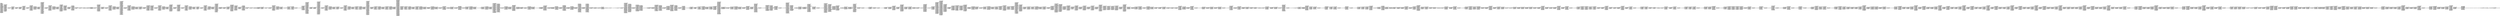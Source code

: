 digraph "graph.cfg.gv" {
	subgraph global {
		node [fontname=Courier fontsize=30.0 rank=same shape=box]
		block_0 [label="0: %00 = #0x1\l2: %01 = #0x40\l4: MSTORE(%01, %00)\l5: [NO_SSA] DUP1\l6: [NO_SSA] PUSH1\l8: [NO_SSA] DUP2\l9: [NO_SSA] MSTORE\la: [NO_SSA] PUSH1\lc: [NO_SSA] ADD\ld: [NO_SSA] PUSH2\l10: [NO_SSA] PUSH1\l12: [NO_SSA] SWAP2\l13: [NO_SSA] CODECOPY\l14: [NO_SSA] PUSH1\l16: [NO_SSA] PUSH1\l18: [NO_SSA] DUP12\l19: [NO_SSA] PUSH20\l2e: [NO_SSA] AND\l2f: [NO_SSA] PUSH20\l44: [NO_SSA] AND\l45: [NO_SSA] DUP2\l46: [NO_SSA] MSTORE\l47: [NO_SSA] PUSH1\l49: [NO_SSA] ADD\l4a: [NO_SSA] SWAP1\l4b: [NO_SSA] DUP2\l4c: [NO_SSA] MSTORE\l4d: [NO_SSA] PUSH1\l4f: [NO_SSA] ADD\l50: [NO_SSA] PUSH1\l52: [NO_SSA] SHA3\l53: [NO_SSA] PUSH1\l55: [NO_SSA] PUSH2\l58: [NO_SSA] PUSH2\l5b: [NO_SSA] JUMP\l"]
		block_5c [label="5c: [NO_SSA] JUMPDEST\l5d: [NO_SSA] PUSH20\l72: [NO_SSA] AND\l73: [NO_SSA] PUSH20\l88: [NO_SSA] AND\l89: [NO_SSA] DUP2\l8a: [NO_SSA] MSTORE\l8b: [NO_SSA] PUSH1\l8d: [NO_SSA] ADD\l8e: [NO_SSA] SWAP1\l8f: [NO_SSA] DUP2\l90: [NO_SSA] MSTORE\l91: [NO_SSA] PUSH1\l93: [NO_SSA] ADD\l94: [NO_SSA] PUSH1\l96: [NO_SSA] SHA3\l97: [NO_SSA] SLOAD\l98: [NO_SSA] PUSH2\l9b: [NO_SSA] SWAP1\l9c: [NO_SSA] SWAP3\l9d: [NO_SSA] SWAP2\l9e: [NO_SSA] SWAP1\l9f: [NO_SSA] PUSH4\la4: [NO_SSA] AND\la5: [NO_SSA] JUMP\l"]
		block_a6 [label="a6: [NO_SSA] JUMPDEST\la7: [NO_SSA] PUSH2\laa: [NO_SSA] JUMP\l"]
		block_ab [label="ab: [NO_SSA] JUMPDEST\lac: [NO_SSA] PUSH1\lae: [NO_SSA] SWAP1\laf: [NO_SSA] POP\lb0: [NO_SSA] SWAP4\lb1: [NO_SSA] SWAP3\lb2: [NO_SSA] POP\lb3: [NO_SSA] POP\lb4: [NO_SSA] POP\lb5: [NO_SSA] JUMP\l"]
		block_b6 [label="b6: [NO_SSA] JUMPDEST\lb7: [NO_SSA] PUSH1\lb9: [NO_SSA] SLOAD\lba: [NO_SSA] DUP2\lbb: [NO_SSA] JUMP\l"]
		block_bc [label="bc: [NO_SSA] JUMPDEST\lbd: [NO_SSA] PUSH1\lbf: [NO_SSA] PUSH1\lc1: [NO_SSA] SWAP1\lc2: [NO_SSA] POP\lc3: [NO_SSA] SWAP1\lc4: [NO_SSA] JUMP\l"]
		block_c5 [label="c5: [NO_SSA] JUMPDEST\lc6: [NO_SSA] PUSH1\lc8: [NO_SSA] PUSH1\lca: [NO_SSA] SWAP1\lcb: [NO_SSA] SLOAD\lcc: [NO_SSA] SWAP1\lcd: [NO_SSA] PUSH2\ld0: [NO_SSA] EXP\ld1: [NO_SSA] SWAP1\ld2: [NO_SSA] DIV\ld3: [NO_SSA] PUSH20\le8: [NO_SSA] AND\le9: [NO_SSA] DUP2\lea: [NO_SSA] JUMP\l"]
		block_eb [label="eb: [NO_SSA] JUMPDEST\lec: [NO_SSA] PUSH2\lef: [NO_SSA] PUSH2\lf2: [NO_SSA] JUMP\l"]
		block_f3 [label="f3: [NO_SSA] JUMPDEST\lf4: [NO_SSA] PUSH20\l109: [NO_SSA] AND\l10a: [NO_SSA] PUSH1\l10c: [NO_SSA] DUP1\l10d: [NO_SSA] SLOAD\l10e: [NO_SSA] SWAP1\l10f: [NO_SSA] PUSH2\l112: [NO_SSA] EXP\l113: [NO_SSA] SWAP1\l114: [NO_SSA] DIV\l115: [NO_SSA] PUSH20\l12a: [NO_SSA] AND\l12b: [NO_SSA] PUSH20\l140: [NO_SSA] AND\l141: [NO_SSA] EQ\l142: [NO_SSA] PUSH2\l145: [NO_SSA] JUMPI\l"]
		block_146 [label="146: [NO_SSA] PUSH1\l148: [NO_SSA] MLOAD\l149: [NO_SSA] PUSH32\l16a: [NO_SSA] DUP2\l16b: [NO_SSA] MSTORE\l16c: [NO_SSA] PUSH1\l16e: [NO_SSA] ADD\l16f: [NO_SSA] PUSH2\l172: [NO_SSA] SWAP1\l173: [NO_SSA] PUSH2\l176: [NO_SSA] JUMP\l"]
		block_177 [label="177: [NO_SSA] JUMPDEST\l178: [NO_SSA] PUSH1\l17a: [NO_SSA] MLOAD\l17b: [NO_SSA] DUP1\l17c: [NO_SSA] SWAP2\l17d: [NO_SSA] SUB\l17e: [NO_SSA] SWAP1\l17f: [NO_SSA] REVERT\l"]
		block_180 [label="180: [NO_SSA] JUMPDEST\l181: [NO_SSA] PUSH1\l183: [NO_SSA] PUSH1\l185: [NO_SSA] PUSH1\l187: [NO_SSA] DUP4\l188: [NO_SSA] PUSH20\l19d: [NO_SSA] AND\l19e: [NO_SSA] PUSH20\l1b3: [NO_SSA] AND\l1b4: [NO_SSA] DUP2\l1b5: [NO_SSA] MSTORE\l1b6: [NO_SSA] PUSH1\l1b8: [NO_SSA] ADD\l1b9: [NO_SSA] SWAP1\l1ba: [NO_SSA] DUP2\l1bb: [NO_SSA] MSTORE\l1bc: [NO_SSA] PUSH1\l1be: [NO_SSA] ADD\l1bf: [NO_SSA] PUSH1\l1c1: [NO_SSA] SHA3\l1c2: [NO_SSA] PUSH1\l1c4: [NO_SSA] PUSH2\l1c7: [NO_SSA] EXP\l1c8: [NO_SSA] DUP2\l1c9: [NO_SSA] SLOAD\l1ca: [NO_SSA] DUP2\l1cb: [NO_SSA] PUSH1\l1cd: [NO_SSA] MUL\l1ce: [NO_SSA] NOT\l1cf: [NO_SSA] AND\l1d0: [NO_SSA] SWAP1\l1d1: [NO_SSA] DUP4\l1d2: [NO_SSA] ISZERO\l1d3: [NO_SSA] ISZERO\l1d4: [NO_SSA] MUL\l1d5: [NO_SSA] OR\l1d6: [NO_SSA] SWAP1\l1d7: [NO_SSA] SSTORE\l1d8: [NO_SSA] POP\l1d9: [NO_SSA] POP\l1da: [NO_SSA] JUMP\l"]
		block_1db [label="1db: [NO_SSA] JUMPDEST\l1dc: [NO_SSA] PUSH2\l1df: [NO_SSA] PUSH2\l1e2: [NO_SSA] JUMP\l"]
		block_1e3 [label="1e3: [NO_SSA] JUMPDEST\l1e4: [NO_SSA] PUSH20\l1f9: [NO_SSA] AND\l1fa: [NO_SSA] PUSH1\l1fc: [NO_SSA] DUP1\l1fd: [NO_SSA] SLOAD\l1fe: [NO_SSA] SWAP1\l1ff: [NO_SSA] PUSH2\l202: [NO_SSA] EXP\l203: [NO_SSA] SWAP1\l204: [NO_SSA] DIV\l205: [NO_SSA] PUSH20\l21a: [NO_SSA] AND\l21b: [NO_SSA] PUSH20\l230: [NO_SSA] AND\l231: [NO_SSA] EQ\l232: [NO_SSA] PUSH2\l235: [NO_SSA] JUMPI\l"]
		block_236 [label="236: [NO_SSA] PUSH1\l238: [NO_SSA] MLOAD\l239: [NO_SSA] PUSH32\l25a: [NO_SSA] DUP2\l25b: [NO_SSA] MSTORE\l25c: [NO_SSA] PUSH1\l25e: [NO_SSA] ADD\l25f: [NO_SSA] PUSH2\l262: [NO_SSA] SWAP1\l263: [NO_SSA] PUSH2\l266: [NO_SSA] JUMP\l"]
		block_267 [label="267: [NO_SSA] JUMPDEST\l268: [NO_SSA] PUSH1\l26a: [NO_SSA] MLOAD\l26b: [NO_SSA] DUP1\l26c: [NO_SSA] SWAP2\l26d: [NO_SSA] SUB\l26e: [NO_SSA] SWAP1\l26f: [NO_SSA] REVERT\l"]
		block_270 [label="270: [NO_SSA] JUMPDEST\l271: [NO_SSA] DUP1\l272: [NO_SSA] PUSH1\l274: [NO_SSA] PUSH1\l276: [NO_SSA] PUSH2\l279: [NO_SSA] EXP\l27a: [NO_SSA] DUP2\l27b: [NO_SSA] SLOAD\l27c: [NO_SSA] DUP2\l27d: [NO_SSA] PUSH1\l27f: [NO_SSA] MUL\l280: [NO_SSA] NOT\l281: [NO_SSA] AND\l282: [NO_SSA] SWAP1\l283: [NO_SSA] DUP4\l284: [NO_SSA] ISZERO\l285: [NO_SSA] ISZERO\l286: [NO_SSA] MUL\l287: [NO_SSA] OR\l288: [NO_SSA] SWAP1\l289: [NO_SSA] SSTORE\l28a: [NO_SSA] POP\l28b: [NO_SSA] POP\l28c: [NO_SSA] JUMP\l"]
		block_28d [label="28d: [NO_SSA] JUMPDEST\l28e: [NO_SSA] PUSH1\l290: [NO_SSA] PUSH1\l292: [NO_SSA] SWAP1\l293: [NO_SSA] SLOAD\l294: [NO_SSA] SWAP1\l295: [NO_SSA] PUSH2\l298: [NO_SSA] EXP\l299: [NO_SSA] SWAP1\l29a: [NO_SSA] DIV\l29b: [NO_SSA] PUSH20\l2b0: [NO_SSA] AND\l2b1: [NO_SSA] PUSH20\l2c6: [NO_SSA] AND\l2c7: [NO_SSA] PUSH2\l2ca: [NO_SSA] PUSH2\l2cd: [NO_SSA] JUMP\l"]
		block_2ce [label="2ce: [NO_SSA] JUMPDEST\l2cf: [NO_SSA] PUSH20\l2e4: [NO_SSA] AND\l2e5: [NO_SSA] EQ\l2e6: [NO_SSA] DUP1\l2e7: [NO_SSA] PUSH2\l2ea: [NO_SSA] JUMPI\l"]
		block_2eb [label="2eb: [NO_SSA] POP\l2ec: [NO_SSA] PUSH1\l2ee: [NO_SSA] PUSH1\l2f0: [NO_SSA] SWAP1\l2f1: [NO_SSA] SLOAD\l2f2: [NO_SSA] SWAP1\l2f3: [NO_SSA] PUSH2\l2f6: [NO_SSA] EXP\l2f7: [NO_SSA] SWAP1\l2f8: [NO_SSA] DIV\l2f9: [NO_SSA] PUSH20\l30e: [NO_SSA] AND\l30f: [NO_SSA] PUSH20\l324: [NO_SSA] AND\l325: [NO_SSA] PUSH2\l328: [NO_SSA] PUSH2\l32b: [NO_SSA] JUMP\l"]
		block_32c [label="32c: [NO_SSA] JUMPDEST\l32d: [NO_SSA] PUSH20\l342: [NO_SSA] AND\l343: [NO_SSA] EQ\l"]
		block_344 [label="344: [NO_SSA] JUMPDEST\l345: [NO_SSA] PUSH2\l348: [NO_SSA] JUMPI\l"]
		block_349 [label="349: [NO_SSA] PUSH1\l34b: [NO_SSA] DUP1\l34c: [NO_SSA] REVERT\l"]
		block_34d [label="34d: [NO_SSA] JUMPDEST\l34e: [NO_SSA] PUSH1\l350: [NO_SSA] INVALID\l"]
		block_351 [label="351: [NO_SSA] SWAP1\l352: [NO_SSA] POP\l353: [NO_SSA] PUSH2\l356: [NO_SSA] DUP2\l357: [NO_SSA] PUSH2\l35a: [NO_SSA] JUMP\l"]
		block_35b [label="35b: [NO_SSA] JUMPDEST\l35c: [NO_SSA] POP\l35d: [NO_SSA] JUMP\l"]
		block_35e [label="35e: [NO_SSA] JUMPDEST\l35f: [NO_SSA] PUSH1\l361: [NO_SSA] PUSH2\l364: [NO_SSA] PUSH1\l366: [NO_SSA] PUSH1\l368: [NO_SSA] DUP5\l369: [NO_SSA] PUSH20\l37e: [NO_SSA] AND\l37f: [NO_SSA] PUSH20\l394: [NO_SSA] AND\l395: [NO_SSA] DUP2\l396: [NO_SSA] MSTORE\l397: [NO_SSA] PUSH1\l399: [NO_SSA] ADD\l39a: [NO_SSA] SWAP1\l39b: [NO_SSA] DUP2\l39c: [NO_SSA] MSTORE\l39d: [NO_SSA] PUSH1\l39f: [NO_SSA] ADD\l3a0: [NO_SSA] PUSH1\l3a2: [NO_SSA] SHA3\l3a3: [NO_SSA] SLOAD\l3a4: [NO_SSA] PUSH2\l3a7: [NO_SSA] JUMP\l"]
		block_3a8 [label="3a8: [NO_SSA] JUMPDEST\l3a9: [NO_SSA] SWAP1\l3aa: [NO_SSA] POP\l3ab: [NO_SSA] SWAP2\l3ac: [NO_SSA] SWAP1\l3ad: [NO_SSA] POP\l3ae: [NO_SSA] JUMP\l"]
		block_3af [label="3af: [NO_SSA] JUMPDEST\l3b0: [NO_SSA] PUSH2\l3b3: [NO_SSA] PUSH2\l3b6: [NO_SSA] JUMP\l"]
		block_3b7 [label="3b7: [NO_SSA] JUMPDEST\l3b8: [NO_SSA] PUSH20\l3cd: [NO_SSA] AND\l3ce: [NO_SSA] PUSH1\l3d0: [NO_SSA] DUP1\l3d1: [NO_SSA] SLOAD\l3d2: [NO_SSA] SWAP1\l3d3: [NO_SSA] PUSH2\l3d6: [NO_SSA] EXP\l3d7: [NO_SSA] SWAP1\l3d8: [NO_SSA] DIV\l3d9: [NO_SSA] PUSH20\l3ee: [NO_SSA] AND\l3ef: [NO_SSA] PUSH20\l404: [NO_SSA] AND\l405: [NO_SSA] EQ\l406: [NO_SSA] PUSH2\l409: [NO_SSA] JUMPI\l"]
		block_40a [label="40a: [NO_SSA] PUSH1\l40c: [NO_SSA] MLOAD\l40d: [NO_SSA] PUSH32\l42e: [NO_SSA] DUP2\l42f: [NO_SSA] MSTORE\l430: [NO_SSA] PUSH1\l432: [NO_SSA] ADD\l433: [NO_SSA] PUSH2\l436: [NO_SSA] SWAP1\l437: [NO_SSA] PUSH2\l43a: [NO_SSA] JUMP\l"]
		block_43b [label="43b: [NO_SSA] JUMPDEST\l43c: [NO_SSA] PUSH1\l43e: [NO_SSA] MLOAD\l43f: [NO_SSA] DUP1\l440: [NO_SSA] SWAP2\l441: [NO_SSA] SUB\l442: [NO_SSA] SWAP1\l443: [NO_SSA] REVERT\l"]
		block_444 [label="444: [NO_SSA] JUMPDEST\l445: [NO_SSA] PUSH1\l447: [NO_SSA] PUSH20\l45c: [NO_SSA] AND\l45d: [NO_SSA] PUSH1\l45f: [NO_SSA] DUP1\l460: [NO_SSA] SLOAD\l461: [NO_SSA] SWAP1\l462: [NO_SSA] PUSH2\l465: [NO_SSA] EXP\l466: [NO_SSA] SWAP1\l467: [NO_SSA] DIV\l468: [NO_SSA] PUSH20\l47d: [NO_SSA] AND\l47e: [NO_SSA] PUSH20\l493: [NO_SSA] AND\l494: [NO_SSA] PUSH32\l4b5: [NO_SSA] PUSH1\l4b7: [NO_SSA] MLOAD\l4b8: [NO_SSA] PUSH1\l4ba: [NO_SSA] MLOAD\l4bb: [NO_SSA] DUP1\l4bc: [NO_SSA] SWAP2\l4bd: [NO_SSA] SUB\l4be: [NO_SSA] SWAP1\l4bf: [NO_SSA] LOG3\l4c0: [NO_SSA] PUSH1\l4c2: [NO_SSA] DUP1\l4c3: [NO_SSA] PUSH1\l4c5: [NO_SSA] PUSH2\l4c8: [NO_SSA] EXP\l4c9: [NO_SSA] DUP2\l4ca: [NO_SSA] SLOAD\l4cb: [NO_SSA] DUP2\l4cc: [NO_SSA] PUSH20\l4e1: [NO_SSA] MUL\l4e2: [NO_SSA] NOT\l4e3: [NO_SSA] AND\l4e4: [NO_SSA] SWAP1\l4e5: [NO_SSA] DUP4\l4e6: [NO_SSA] PUSH20\l4fb: [NO_SSA] AND\l4fc: [NO_SSA] MUL\l4fd: [NO_SSA] OR\l4fe: [NO_SSA] SWAP1\l4ff: [NO_SSA] SSTORE\l500: [NO_SSA] POP\l501: [NO_SSA] JUMP\l"]
		block_502 [label="502: [NO_SSA] JUMPDEST\l503: [NO_SSA] PUSH2\l506: [NO_SSA] PUSH2\l509: [NO_SSA] JUMP\l"]
		block_50a [label="50a: [NO_SSA] JUMPDEST\l50b: [NO_SSA] PUSH20\l520: [NO_SSA] AND\l521: [NO_SSA] PUSH1\l523: [NO_SSA] DUP1\l524: [NO_SSA] SLOAD\l525: [NO_SSA] SWAP1\l526: [NO_SSA] PUSH2\l529: [NO_SSA] EXP\l52a: [NO_SSA] SWAP1\l52b: [NO_SSA] DIV\l52c: [NO_SSA] PUSH20\l541: [NO_SSA] AND\l542: [NO_SSA] PUSH20\l557: [NO_SSA] AND\l558: [NO_SSA] EQ\l559: [NO_SSA] PUSH2\l55c: [NO_SSA] JUMPI\l"]
		block_55d [label="55d: [NO_SSA] PUSH1\l55f: [NO_SSA] MLOAD\l560: [NO_SSA] PUSH32\l581: [NO_SSA] DUP2\l582: [NO_SSA] MSTORE\l583: [NO_SSA] PUSH1\l585: [NO_SSA] ADD\l586: [NO_SSA] PUSH2\l589: [NO_SSA] SWAP1\l58a: [NO_SSA] PUSH2\l58d: [NO_SSA] JUMP\l"]
		block_58e [label="58e: [NO_SSA] JUMPDEST\l58f: [NO_SSA] PUSH1\l591: [NO_SSA] MLOAD\l592: [NO_SSA] DUP1\l593: [NO_SSA] SWAP2\l594: [NO_SSA] SUB\l595: [NO_SSA] SWAP1\l596: [NO_SSA] REVERT\l"]
		block_597 [label="597: [NO_SSA] JUMPDEST\l598: [NO_SSA] DUP1\l599: [NO_SSA] PUSH1\l59b: [NO_SSA] DUP2\l59c: [NO_SSA] SWAP1\l59d: [NO_SSA] SSTORE\l59e: [NO_SSA] POP\l59f: [NO_SSA] POP\l5a0: [NO_SSA] JUMP\l"]
		block_5a1 [label="5a1: [NO_SSA] JUMPDEST\l5a2: [NO_SSA] PUSH1\l5a4: [NO_SSA] SLOAD\l5a5: [NO_SSA] DUP2\l5a6: [NO_SSA] JUMP\l"]
		block_5a7 [label="5a7: [NO_SSA] JUMPDEST\l5a8: [NO_SSA] PUSH1\l5aa: [NO_SSA] PUSH1\l5ac: [NO_SSA] MSTORE\l5ad: [NO_SSA] DUP1\l5ae: [NO_SSA] PUSH1\l5b0: [NO_SSA] MSTORE\l5b1: [NO_SSA] PUSH1\l5b3: [NO_SSA] PUSH1\l5b5: [NO_SSA] SHA3\l5b6: [NO_SSA] PUSH1\l5b8: [NO_SSA] SWAP2\l5b9: [NO_SSA] POP\l5ba: [NO_SSA] SWAP1\l5bb: [NO_SSA] POP\l5bc: [NO_SSA] SLOAD\l5bd: [NO_SSA] DUP2\l5be: [NO_SSA] JUMP\l"]
		block_5bf [label="5bf: [NO_SSA] JUMPDEST\l5c0: [NO_SSA] PUSH1\l5c2: [NO_SSA] DUP1\l5c3: [NO_SSA] PUSH1\l5c5: [NO_SSA] SWAP1\l5c6: [NO_SSA] SLOAD\l5c7: [NO_SSA] SWAP1\l5c8: [NO_SSA] PUSH2\l5cb: [NO_SSA] EXP\l5cc: [NO_SSA] SWAP1\l5cd: [NO_SSA] DIV\l5ce: [NO_SSA] PUSH20\l5e3: [NO_SSA] AND\l5e4: [NO_SSA] SWAP1\l5e5: [NO_SSA] POP\l5e6: [NO_SSA] SWAP1\l5e7: [NO_SSA] JUMP\l"]
		block_5e8 [label="5e8: [NO_SSA] JUMPDEST\l5e9: [NO_SSA] PUSH2\l5ec: [NO_SSA] PUSH2\l5ef: [NO_SSA] JUMP\l"]
		block_5f0 [label="5f0: [NO_SSA] JUMPDEST\l5f1: [NO_SSA] PUSH20\l606: [NO_SSA] AND\l607: [NO_SSA] PUSH1\l609: [NO_SSA] DUP1\l60a: [NO_SSA] SLOAD\l60b: [NO_SSA] SWAP1\l60c: [NO_SSA] PUSH2\l60f: [NO_SSA] EXP\l610: [NO_SSA] SWAP1\l611: [NO_SSA] DIV\l612: [NO_SSA] PUSH20\l627: [NO_SSA] AND\l628: [NO_SSA] PUSH20\l63d: [NO_SSA] AND\l63e: [NO_SSA] EQ\l63f: [NO_SSA] PUSH2\l642: [NO_SSA] JUMPI\l"]
		block_643 [label="643: [NO_SSA] PUSH1\l645: [NO_SSA] MLOAD\l646: [NO_SSA] PUSH32\l667: [NO_SSA] DUP2\l668: [NO_SSA] MSTORE\l669: [NO_SSA] PUSH1\l66b: [NO_SSA] ADD\l66c: [NO_SSA] PUSH2\l66f: [NO_SSA] SWAP1\l670: [NO_SSA] PUSH2\l673: [NO_SSA] JUMP\l"]
		block_674 [label="674: [NO_SSA] JUMPDEST\l675: [NO_SSA] PUSH1\l677: [NO_SSA] MLOAD\l678: [NO_SSA] DUP1\l679: [NO_SSA] SWAP2\l67a: [NO_SSA] SUB\l67b: [NO_SSA] SWAP1\l67c: [NO_SSA] REVERT\l"]
		block_67d [label="67d: [NO_SSA] JUMPDEST\l67e: [NO_SSA] DUP1\l67f: [NO_SSA] PUSH1\l681: [NO_SSA] PUSH1\l683: [NO_SSA] PUSH2\l686: [NO_SSA] EXP\l687: [NO_SSA] DUP2\l688: [NO_SSA] SLOAD\l689: [NO_SSA] DUP2\l68a: [NO_SSA] PUSH1\l68c: [NO_SSA] MUL\l68d: [NO_SSA] NOT\l68e: [NO_SSA] AND\l68f: [NO_SSA] SWAP1\l690: [NO_SSA] DUP4\l691: [NO_SSA] ISZERO\l692: [NO_SSA] ISZERO\l693: [NO_SSA] MUL\l694: [NO_SSA] OR\l695: [NO_SSA] SWAP1\l696: [NO_SSA] SSTORE\l697: [NO_SSA] POP\l698: [NO_SSA] POP\l699: [NO_SSA] JUMP\l"]
		block_69a [label="69a: [NO_SSA] JUMPDEST\l69b: [NO_SSA] PUSH1\l69d: [NO_SSA] SLOAD\l69e: [NO_SSA] DUP2\l69f: [NO_SSA] JUMP\l"]
		block_6a0 [label="6a0: [NO_SSA] JUMPDEST\l6a1: [NO_SSA] PUSH1\l6a3: [NO_SSA] PUSH1\l6a5: [NO_SSA] MLOAD\l6a6: [NO_SSA] DUP1\l6a7: [NO_SSA] PUSH1\l6a9: [NO_SSA] ADD\l6aa: [NO_SSA] PUSH1\l6ac: [NO_SSA] MSTORE\l6ad: [NO_SSA] DUP1\l6ae: [NO_SSA] PUSH1\l6b0: [NO_SSA] DUP2\l6b1: [NO_SSA] MSTORE\l6b2: [NO_SSA] PUSH1\l6b4: [NO_SSA] ADD\l6b5: [NO_SSA] PUSH32\l6d6: [NO_SSA] DUP2\l6d7: [NO_SSA] MSTORE\l6d8: [NO_SSA] POP\l6d9: [NO_SSA] SWAP1\l6da: [NO_SSA] POP\l6db: [NO_SSA] SWAP1\l6dc: [NO_SSA] JUMP\l"]
		block_6dd [label="6dd: [NO_SSA] JUMPDEST\l6de: [NO_SSA] PUSH2\l6e1: [NO_SSA] PUSH2\l6e4: [NO_SSA] JUMP\l"]
		block_6e5 [label="6e5: [NO_SSA] JUMPDEST\l6e6: [NO_SSA] PUSH20\l6fb: [NO_SSA] AND\l6fc: [NO_SSA] PUSH1\l6fe: [NO_SSA] DUP1\l6ff: [NO_SSA] SLOAD\l700: [NO_SSA] SWAP1\l701: [NO_SSA] PUSH2\l704: [NO_SSA] EXP\l705: [NO_SSA] SWAP1\l706: [NO_SSA] DIV\l707: [NO_SSA] PUSH20\l71c: [NO_SSA] AND\l71d: [NO_SSA] PUSH20\l732: [NO_SSA] AND\l733: [NO_SSA] EQ\l734: [NO_SSA] PUSH2\l737: [NO_SSA] JUMPI\l"]
		block_738 [label="738: [NO_SSA] PUSH1\l73a: [NO_SSA] MLOAD\l73b: [NO_SSA] PUSH32\l75c: [NO_SSA] DUP2\l75d: [NO_SSA] MSTORE\l75e: [NO_SSA] PUSH1\l760: [NO_SSA] ADD\l761: [NO_SSA] PUSH2\l764: [NO_SSA] SWAP1\l765: [NO_SSA] PUSH2\l768: [NO_SSA] JUMP\l"]
		block_769 [label="769: [NO_SSA] JUMPDEST\l76a: [NO_SSA] PUSH1\l76c: [NO_SSA] MLOAD\l76d: [NO_SSA] DUP1\l76e: [NO_SSA] SWAP2\l76f: [NO_SSA] SUB\l770: [NO_SSA] SWAP1\l771: [NO_SSA] REVERT\l"]
		block_772 [label="772: [NO_SSA] JUMPDEST\l773: [NO_SSA] DUP1\l774: [NO_SSA] PUSH1\l776: [NO_SSA] DUP2\l777: [NO_SSA] SWAP1\l778: [NO_SSA] SSTORE\l779: [NO_SSA] POP\l77a: [NO_SSA] POP\l77b: [NO_SSA] JUMP\l"]
		block_77c [label="77c: [NO_SSA] JUMPDEST\l77d: [NO_SSA] PUSH2\l780: [NO_SSA] PUSH2\l783: [NO_SSA] JUMP\l"]
		block_784 [label="784: [NO_SSA] JUMPDEST\l785: [NO_SSA] PUSH20\l79a: [NO_SSA] AND\l79b: [NO_SSA] PUSH1\l79d: [NO_SSA] DUP1\l79e: [NO_SSA] SLOAD\l79f: [NO_SSA] SWAP1\l7a0: [NO_SSA] PUSH2\l7a3: [NO_SSA] EXP\l7a4: [NO_SSA] SWAP1\l7a5: [NO_SSA] DIV\l7a6: [NO_SSA] PUSH20\l7bb: [NO_SSA] AND\l7bc: [NO_SSA] PUSH20\l7d1: [NO_SSA] AND\l7d2: [NO_SSA] EQ\l7d3: [NO_SSA] PUSH2\l7d6: [NO_SSA] JUMPI\l"]
		block_7d7 [label="7d7: [NO_SSA] PUSH1\l7d9: [NO_SSA] MLOAD\l7da: [NO_SSA] PUSH32\l7fb: [NO_SSA] DUP2\l7fc: [NO_SSA] MSTORE\l7fd: [NO_SSA] PUSH1\l7ff: [NO_SSA] ADD\l800: [NO_SSA] PUSH2\l803: [NO_SSA] SWAP1\l804: [NO_SSA] PUSH2\l807: [NO_SSA] JUMP\l"]
		block_808 [label="808: [NO_SSA] JUMPDEST\l809: [NO_SSA] PUSH1\l80b: [NO_SSA] MLOAD\l80c: [NO_SSA] DUP1\l80d: [NO_SSA] SWAP2\l80e: [NO_SSA] SUB\l80f: [NO_SSA] SWAP1\l810: [NO_SSA] REVERT\l"]
		block_811 [label="811: [NO_SSA] JUMPDEST\l812: [NO_SSA] DUP4\l813: [NO_SSA] PUSH1\l815: [NO_SSA] DUP2\l816: [NO_SSA] SWAP1\l817: [NO_SSA] SSTORE\l818: [NO_SSA] POP\l819: [NO_SSA] DUP3\l81a: [NO_SSA] PUSH1\l81c: [NO_SSA] DUP2\l81d: [NO_SSA] SWAP1\l81e: [NO_SSA] SSTORE\l81f: [NO_SSA] POP\l820: [NO_SSA] DUP2\l821: [NO_SSA] PUSH1\l823: [NO_SSA] DUP2\l824: [NO_SSA] SWAP1\l825: [NO_SSA] SSTORE\l826: [NO_SSA] POP\l827: [NO_SSA] DUP1\l828: [NO_SSA] PUSH1\l82a: [NO_SSA] DUP2\l82b: [NO_SSA] SWAP1\l82c: [NO_SSA] SSTORE\l82d: [NO_SSA] POP\l82e: [NO_SSA] POP\l82f: [NO_SSA] POP\l830: [NO_SSA] POP\l831: [NO_SSA] POP\l832: [NO_SSA] JUMP\l"]
		block_833 [label="833: [NO_SSA] JUMPDEST\l834: [NO_SSA] PUSH1\l836: [NO_SSA] PUSH2\l839: [NO_SSA] PUSH2\l83c: [NO_SSA] PUSH2\l83f: [NO_SSA] JUMP\l"]
		block_840 [label="840: [NO_SSA] JUMPDEST\l841: [NO_SSA] DUP5\l842: [NO_SSA] DUP5\l843: [NO_SSA] PUSH2\l846: [NO_SSA] JUMP\l"]
		block_847 [label="847: [NO_SSA] JUMPDEST\l848: [NO_SSA] PUSH1\l84a: [NO_SSA] SWAP1\l84b: [NO_SSA] POP\l84c: [NO_SSA] SWAP3\l84d: [NO_SSA] SWAP2\l84e: [NO_SSA] POP\l84f: [NO_SSA] POP\l850: [NO_SSA] JUMP\l"]
		block_851 [label="851: [NO_SSA] JUMPDEST\l852: [NO_SSA] PUSH1\l854: [NO_SSA] PUSH1\l856: [NO_SSA] MSTORE\l857: [NO_SSA] DUP1\l858: [NO_SSA] PUSH1\l85a: [NO_SSA] MSTORE\l85b: [NO_SSA] PUSH1\l85d: [NO_SSA] PUSH1\l85f: [NO_SSA] SHA3\l860: [NO_SSA] PUSH1\l862: [NO_SSA] SWAP2\l863: [NO_SSA] POP\l864: [NO_SSA] SLOAD\l865: [NO_SSA] SWAP1\l866: [NO_SSA] PUSH2\l869: [NO_SSA] EXP\l86a: [NO_SSA] SWAP1\l86b: [NO_SSA] DIV\l86c: [NO_SSA] PUSH1\l86e: [NO_SSA] AND\l86f: [NO_SSA] DUP2\l870: [NO_SSA] JUMP\l"]
		block_871 [label="871: [NO_SSA] JUMPDEST\l872: [NO_SSA] PUSH1\l874: [NO_SSA] PUSH1\l876: [NO_SSA] SWAP1\l877: [NO_SSA] SLOAD\l878: [NO_SSA] SWAP1\l879: [NO_SSA] PUSH2\l87c: [NO_SSA] EXP\l87d: [NO_SSA] SWAP1\l87e: [NO_SSA] DIV\l87f: [NO_SSA] PUSH20\l894: [NO_SSA] AND\l895: [NO_SSA] PUSH20\l8aa: [NO_SSA] AND\l8ab: [NO_SSA] PUSH2\l8ae: [NO_SSA] PUSH2\l8b1: [NO_SSA] JUMP\l"]
		block_8b2 [label="8b2: [NO_SSA] JUMPDEST\l8b3: [NO_SSA] PUSH20\l8c8: [NO_SSA] AND\l8c9: [NO_SSA] EQ\l8ca: [NO_SSA] DUP1\l8cb: [NO_SSA] PUSH2\l8ce: [NO_SSA] JUMPI\l"]
		block_8cf [label="8cf: [NO_SSA] POP\l8d0: [NO_SSA] PUSH1\l8d2: [NO_SSA] PUSH1\l8d4: [NO_SSA] SWAP1\l8d5: [NO_SSA] SLOAD\l8d6: [NO_SSA] SWAP1\l8d7: [NO_SSA] PUSH2\l8da: [NO_SSA] EXP\l8db: [NO_SSA] SWAP1\l8dc: [NO_SSA] DIV\l8dd: [NO_SSA] PUSH20\l8f2: [NO_SSA] AND\l8f3: [NO_SSA] PUSH20\l908: [NO_SSA] AND\l909: [NO_SSA] PUSH2\l90c: [NO_SSA] PUSH2\l90f: [NO_SSA] JUMP\l"]
		block_910 [label="910: [NO_SSA] JUMPDEST\l911: [NO_SSA] PUSH20\l926: [NO_SSA] AND\l927: [NO_SSA] EQ\l"]
		block_928 [label="928: [NO_SSA] JUMPDEST\l929: [NO_SSA] PUSH2\l92c: [NO_SSA] JUMPI\l"]
		block_92d [label="92d: [NO_SSA] PUSH1\l92f: [NO_SSA] DUP1\l930: [NO_SSA] REVERT\l"]
		block_931 [label="931: [NO_SSA] JUMPDEST\l932: [NO_SSA] PUSH1\l934: [NO_SSA] PUSH2\l937: [NO_SSA] ADDRESS\l938: [NO_SSA] PUSH2\l93b: [NO_SSA] JUMP\l"]
		block_93c [label="93c: [NO_SSA] JUMPDEST\l93d: [NO_SSA] SWAP1\l93e: [NO_SSA] POP\l93f: [NO_SSA] PUSH2\l942: [NO_SSA] DUP2\l943: [NO_SSA] PUSH2\l946: [NO_SSA] JUMP\l"]
		block_947 [label="947: [NO_SSA] JUMPDEST\l948: [NO_SSA] POP\l949: [NO_SSA] JUMP\l"]
		block_94a [label="94a: [NO_SSA] JUMPDEST\l94b: [NO_SSA] PUSH2\l94e: [NO_SSA] PUSH2\l951: [NO_SSA] JUMP\l"]
		block_952 [label="952: [NO_SSA] JUMPDEST\l953: [NO_SSA] PUSH20\l968: [NO_SSA] AND\l969: [NO_SSA] PUSH1\l96b: [NO_SSA] DUP1\l96c: [NO_SSA] SLOAD\l96d: [NO_SSA] SWAP1\l96e: [NO_SSA] PUSH2\l971: [NO_SSA] EXP\l972: [NO_SSA] SWAP1\l973: [NO_SSA] DIV\l974: [NO_SSA] PUSH20\l989: [NO_SSA] AND\l98a: [NO_SSA] PUSH20\l99f: [NO_SSA] AND\l9a0: [NO_SSA] EQ\l9a1: [NO_SSA] PUSH2\l9a4: [NO_SSA] JUMPI\l"]
		block_9a5 [label="9a5: [NO_SSA] PUSH1\l9a7: [NO_SSA] MLOAD\l9a8: [NO_SSA] PUSH32\l9c9: [NO_SSA] DUP2\l9ca: [NO_SSA] MSTORE\l9cb: [NO_SSA] PUSH1\l9cd: [NO_SSA] ADD\l9ce: [NO_SSA] PUSH2\l9d1: [NO_SSA] SWAP1\l9d2: [NO_SSA] PUSH2\l9d5: [NO_SSA] JUMP\l"]
		block_9d6 [label="9d6: [NO_SSA] JUMPDEST\l9d7: [NO_SSA] PUSH1\l9d9: [NO_SSA] MLOAD\l9da: [NO_SSA] DUP1\l9db: [NO_SSA] SWAP2\l9dc: [NO_SSA] SUB\l9dd: [NO_SSA] SWAP1\l9de: [NO_SSA] REVERT\l"]
		block_9df [label="9df: [NO_SSA] JUMPDEST\l9e0: [NO_SSA] PUSH1\l"]
		block_9e2 [label="9e2: [NO_SSA] JUMPDEST\l9e3: [NO_SSA] DUP4\l9e4: [NO_SSA] DUP4\l9e5: [NO_SSA] SWAP1\l9e6: [NO_SSA] POP\l9e7: [NO_SSA] DUP2\l9e8: [NO_SSA] LT\l9e9: [NO_SSA] ISZERO\l9ea: [NO_SSA] PUSH2\l9ed: [NO_SSA] JUMPI\l"]
		block_9ee [label="9ee: [NO_SSA] DUP2\l9ef: [NO_SSA] PUSH1\l9f1: [NO_SSA] PUSH1\l9f3: [NO_SSA] DUP7\l9f4: [NO_SSA] DUP7\l9f5: [NO_SSA] DUP6\l9f6: [NO_SSA] DUP2\l9f7: [NO_SSA] DUP2\l9f8: [NO_SSA] LT\l9f9: [NO_SSA] PUSH2\l9fc: [NO_SSA] JUMPI\l"]
		block_9fd [label="9fd: [NO_SSA] PUSH2\la00: [NO_SSA] PUSH2\la03: [NO_SSA] JUMP\l"]
		block_a04 [label="a04: [NO_SSA] JUMPDEST\l"]
		block_a05 [label="a05: [NO_SSA] JUMPDEST\la06: [NO_SSA] SWAP1\la07: [NO_SSA] POP\la08: [NO_SSA] PUSH1\la0a: [NO_SSA] MUL\la0b: [NO_SSA] ADD\la0c: [NO_SSA] PUSH1\la0e: [NO_SSA] DUP2\la0f: [NO_SSA] ADD\la10: [NO_SSA] SWAP1\la11: [NO_SSA] PUSH2\la14: [NO_SSA] SWAP2\la15: [NO_SSA] SWAP1\la16: [NO_SSA] PUSH2\la19: [NO_SSA] JUMP\l"]
		block_a1a [label="a1a: [NO_SSA] JUMPDEST\la1b: [NO_SSA] PUSH20\la30: [NO_SSA] AND\la31: [NO_SSA] PUSH20\la46: [NO_SSA] AND\la47: [NO_SSA] DUP2\la48: [NO_SSA] MSTORE\la49: [NO_SSA] PUSH1\la4b: [NO_SSA] ADD\la4c: [NO_SSA] SWAP1\la4d: [NO_SSA] DUP2\la4e: [NO_SSA] MSTORE\la4f: [NO_SSA] PUSH1\la51: [NO_SSA] ADD\la52: [NO_SSA] PUSH1\la54: [NO_SSA] SHA3\la55: [NO_SSA] PUSH1\la57: [NO_SSA] PUSH2\la5a: [NO_SSA] EXP\la5b: [NO_SSA] DUP2\la5c: [NO_SSA] SLOAD\la5d: [NO_SSA] DUP2\la5e: [NO_SSA] PUSH1\la60: [NO_SSA] MUL\la61: [NO_SSA] NOT\la62: [NO_SSA] AND\la63: [NO_SSA] SWAP1\la64: [NO_SSA] DUP4\la65: [NO_SSA] ISZERO\la66: [NO_SSA] ISZERO\la67: [NO_SSA] MUL\la68: [NO_SSA] OR\la69: [NO_SSA] SWAP1\la6a: [NO_SSA] SSTORE\la6b: [NO_SSA] POP\la6c: [NO_SSA] DUP1\la6d: [NO_SSA] DUP1\la6e: [NO_SSA] PUSH2\la71: [NO_SSA] SWAP1\la72: [NO_SSA] PUSH2\la75: [NO_SSA] JUMP\l"]
		block_a76 [label="a76: [NO_SSA] JUMPDEST\la77: [NO_SSA] SWAP2\la78: [NO_SSA] POP\la79: [NO_SSA] POP\la7a: [NO_SSA] PUSH2\la7d: [NO_SSA] JUMP\l"]
		block_a7e [label="a7e: [NO_SSA] JUMPDEST\la7f: [NO_SSA] POP\la80: [NO_SSA] POP\la81: [NO_SSA] POP\la82: [NO_SSA] POP\la83: [NO_SSA] JUMP\l"]
		block_a84 [label="a84: [NO_SSA] JUMPDEST\la85: [NO_SSA] PUSH1\la87: [NO_SSA] PUSH1\la89: [NO_SSA] PUSH1\la8b: [NO_SSA] DUP5\la8c: [NO_SSA] PUSH20\laa1: [NO_SSA] AND\laa2: [NO_SSA] PUSH20\lab7: [NO_SSA] AND\lab8: [NO_SSA] DUP2\lab9: [NO_SSA] MSTORE\laba: [NO_SSA] PUSH1\labc: [NO_SSA] ADD\labd: [NO_SSA] SWAP1\labe: [NO_SSA] DUP2\labf: [NO_SSA] MSTORE\lac0: [NO_SSA] PUSH1\lac2: [NO_SSA] ADD\lac3: [NO_SSA] PUSH1\lac5: [NO_SSA] SHA3\lac6: [NO_SSA] PUSH1\lac8: [NO_SSA] DUP4\lac9: [NO_SSA] PUSH20\lade: [NO_SSA] AND\ladf: [NO_SSA] PUSH20\laf4: [NO_SSA] AND\laf5: [NO_SSA] DUP2\laf6: [NO_SSA] MSTORE\laf7: [NO_SSA] PUSH1\laf9: [NO_SSA] ADD\lafa: [NO_SSA] SWAP1\lafb: [NO_SSA] DUP2\lafc: [NO_SSA] MSTORE\lafd: [NO_SSA] PUSH1\laff: [NO_SSA] ADD\lb00: [NO_SSA] PUSH1\lb02: [NO_SSA] SHA3\lb03: [NO_SSA] SLOAD\lb04: [NO_SSA] SWAP1\lb05: [NO_SSA] POP\lb06: [NO_SSA] SWAP3\lb07: [NO_SSA] SWAP2\lb08: [NO_SSA] POP\lb09: [NO_SSA] POP\lb0a: [NO_SSA] JUMP\l"]
		block_b0b [label="b0b: [NO_SSA] JUMPDEST\lb0c: [NO_SSA] PUSH2\lb0f: [NO_SSA] PUSH2\lb12: [NO_SSA] JUMP\l"]
		block_b13 [label="b13: [NO_SSA] JUMPDEST\lb14: [NO_SSA] PUSH20\lb29: [NO_SSA] AND\lb2a: [NO_SSA] PUSH1\lb2c: [NO_SSA] DUP1\lb2d: [NO_SSA] SLOAD\lb2e: [NO_SSA] SWAP1\lb2f: [NO_SSA] PUSH2\lb32: [NO_SSA] EXP\lb33: [NO_SSA] SWAP1\lb34: [NO_SSA] DIV\lb35: [NO_SSA] PUSH20\lb4a: [NO_SSA] AND\lb4b: [NO_SSA] PUSH20\lb60: [NO_SSA] AND\lb61: [NO_SSA] EQ\lb62: [NO_SSA] PUSH2\lb65: [NO_SSA] JUMPI\l"]
		block_b66 [label="b66: [NO_SSA] PUSH1\lb68: [NO_SSA] MLOAD\lb69: [NO_SSA] PUSH32\lb8a: [NO_SSA] DUP2\lb8b: [NO_SSA] MSTORE\lb8c: [NO_SSA] PUSH1\lb8e: [NO_SSA] ADD\lb8f: [NO_SSA] PUSH2\lb92: [NO_SSA] SWAP1\lb93: [NO_SSA] PUSH2\lb96: [NO_SSA] JUMP\l"]
		block_b97 [label="b97: [NO_SSA] JUMPDEST\lb98: [NO_SSA] PUSH1\lb9a: [NO_SSA] MLOAD\lb9b: [NO_SSA] DUP1\lb9c: [NO_SSA] SWAP2\lb9d: [NO_SSA] SUB\lb9e: [NO_SSA] SWAP1\lb9f: [NO_SSA] REVERT\l"]
		block_ba0 [label="ba0: [NO_SSA] JUMPDEST\lba1: [NO_SSA] DUP1\lba2: [NO_SSA] PUSH1\lba4: [NO_SSA] DUP2\lba5: [NO_SSA] SWAP1\lba6: [NO_SSA] SSTORE\lba7: [NO_SSA] POP\lba8: [NO_SSA] POP\lba9: [NO_SSA] JUMP\l"]
		block_baa [label="baa: [NO_SSA] JUMPDEST\lbab: [NO_SSA] PUSH2\lbae: [NO_SSA] PUSH2\lbb1: [NO_SSA] JUMP\l"]
		block_bb2 [label="bb2: [NO_SSA] JUMPDEST\lbb3: [NO_SSA] PUSH20\lbc8: [NO_SSA] AND\lbc9: [NO_SSA] PUSH1\lbcb: [NO_SSA] DUP1\lbcc: [NO_SSA] SLOAD\lbcd: [NO_SSA] SWAP1\lbce: [NO_SSA] PUSH2\lbd1: [NO_SSA] EXP\lbd2: [NO_SSA] SWAP1\lbd3: [NO_SSA] DIV\lbd4: [NO_SSA] PUSH20\lbe9: [NO_SSA] AND\lbea: [NO_SSA] PUSH20\lbff: [NO_SSA] AND\lc00: [NO_SSA] EQ\lc01: [NO_SSA] PUSH2\lc04: [NO_SSA] JUMPI\l"]
		block_c05 [label="c05: [NO_SSA] PUSH1\lc07: [NO_SSA] MLOAD\lc08: [NO_SSA] PUSH32\lc29: [NO_SSA] DUP2\lc2a: [NO_SSA] MSTORE\lc2b: [NO_SSA] PUSH1\lc2d: [NO_SSA] ADD\lc2e: [NO_SSA] PUSH2\lc31: [NO_SSA] SWAP1\lc32: [NO_SSA] PUSH2\lc35: [NO_SSA] JUMP\l"]
		block_c36 [label="c36: [NO_SSA] JUMPDEST\lc37: [NO_SSA] PUSH1\lc39: [NO_SSA] MLOAD\lc3a: [NO_SSA] DUP1\lc3b: [NO_SSA] SWAP2\lc3c: [NO_SSA] SUB\lc3d: [NO_SSA] SWAP1\lc3e: [NO_SSA] REVERT\l"]
		block_c3f [label="c3f: [NO_SSA] JUMPDEST\lc40: [NO_SSA] PUSH1\lc42: [NO_SSA] PUSH20\lc57: [NO_SSA] AND\lc58: [NO_SSA] DUP2\lc59: [NO_SSA] PUSH20\lc6e: [NO_SSA] AND\lc6f: [NO_SSA] EQ\lc70: [NO_SSA] ISZERO\lc71: [NO_SSA] PUSH2\lc74: [NO_SSA] JUMPI\l"]
		block_c75 [label="c75: [NO_SSA] PUSH1\lc77: [NO_SSA] MLOAD\lc78: [NO_SSA] PUSH32\lc99: [NO_SSA] DUP2\lc9a: [NO_SSA] MSTORE\lc9b: [NO_SSA] PUSH1\lc9d: [NO_SSA] ADD\lc9e: [NO_SSA] PUSH2\lca1: [NO_SSA] SWAP1\lca2: [NO_SSA] PUSH2\lca5: [NO_SSA] JUMP\l"]
		block_ca6 [label="ca6: [NO_SSA] JUMPDEST\lca7: [NO_SSA] PUSH1\lca9: [NO_SSA] MLOAD\lcaa: [NO_SSA] DUP1\lcab: [NO_SSA] SWAP2\lcac: [NO_SSA] SUB\lcad: [NO_SSA] SWAP1\lcae: [NO_SSA] REVERT\l"]
		block_caf [label="caf: [NO_SSA] JUMPDEST\lcb0: [NO_SSA] DUP1\lcb1: [NO_SSA] PUSH20\lcc6: [NO_SSA] AND\lcc7: [NO_SSA] PUSH1\lcc9: [NO_SSA] DUP1\lcca: [NO_SSA] SLOAD\lccb: [NO_SSA] SWAP1\lccc: [NO_SSA] PUSH2\lccf: [NO_SSA] EXP\lcd0: [NO_SSA] SWAP1\lcd1: [NO_SSA] DIV\lcd2: [NO_SSA] PUSH20\lce7: [NO_SSA] AND\lce8: [NO_SSA] PUSH20\lcfd: [NO_SSA] AND\lcfe: [NO_SSA] PUSH32\ld1f: [NO_SSA] PUSH1\ld21: [NO_SSA] MLOAD\ld22: [NO_SSA] PUSH1\ld24: [NO_SSA] MLOAD\ld25: [NO_SSA] DUP1\ld26: [NO_SSA] SWAP2\ld27: [NO_SSA] SUB\ld28: [NO_SSA] SWAP1\ld29: [NO_SSA] LOG3\ld2a: [NO_SSA] DUP1\ld2b: [NO_SSA] PUSH1\ld2d: [NO_SSA] DUP1\ld2e: [NO_SSA] PUSH2\ld31: [NO_SSA] EXP\ld32: [NO_SSA] DUP2\ld33: [NO_SSA] SLOAD\ld34: [NO_SSA] DUP2\ld35: [NO_SSA] PUSH20\ld4a: [NO_SSA] MUL\ld4b: [NO_SSA] NOT\ld4c: [NO_SSA] AND\ld4d: [NO_SSA] SWAP1\ld4e: [NO_SSA] DUP4\ld4f: [NO_SSA] PUSH20\ld64: [NO_SSA] AND\ld65: [NO_SSA] MUL\ld66: [NO_SSA] OR\ld67: [NO_SSA] SWAP1\ld68: [NO_SSA] SSTORE\ld69: [NO_SSA] POP\ld6a: [NO_SSA] POP\ld6b: [NO_SSA] JUMP\l"]
		block_d6c [label="d6c: [NO_SSA] JUMPDEST\ld6d: [NO_SSA] PUSH1\ld6f: [NO_SSA] CALLER\ld70: [NO_SSA] SWAP1\ld71: [NO_SSA] POP\ld72: [NO_SSA] SWAP1\ld73: [NO_SSA] JUMP\l"]
		block_d74 [label="d74: [NO_SSA] JUMPDEST\ld75: [NO_SSA] PUSH1\ld77: [NO_SSA] PUSH20\ld8c: [NO_SSA] AND\ld8d: [NO_SSA] DUP4\ld8e: [NO_SSA] PUSH20\lda3: [NO_SSA] AND\lda4: [NO_SSA] EQ\lda5: [NO_SSA] ISZERO\lda6: [NO_SSA] PUSH2\lda9: [NO_SSA] JUMPI\l"]
		block_daa [label="daa: [NO_SSA] PUSH1\ldac: [NO_SSA] MLOAD\ldad: [NO_SSA] PUSH32\ldce: [NO_SSA] DUP2\ldcf: [NO_SSA] MSTORE\ldd0: [NO_SSA] PUSH1\ldd2: [NO_SSA] ADD\ldd3: [NO_SSA] PUSH2\ldd6: [NO_SSA] SWAP1\ldd7: [NO_SSA] PUSH2\ldda: [NO_SSA] JUMP\l"]
		block_ddb [label="ddb: [NO_SSA] JUMPDEST\lddc: [NO_SSA] PUSH1\ldde: [NO_SSA] MLOAD\lddf: [NO_SSA] DUP1\lde0: [NO_SSA] SWAP2\lde1: [NO_SSA] SUB\lde2: [NO_SSA] SWAP1\lde3: [NO_SSA] REVERT\l"]
		block_de4 [label="de4: [NO_SSA] JUMPDEST\lde5: [NO_SSA] PUSH1\lde7: [NO_SSA] PUSH20\ldfc: [NO_SSA] AND\ldfd: [NO_SSA] DUP3\ldfe: [NO_SSA] PUSH20\le13: [NO_SSA] AND\le14: [NO_SSA] EQ\le15: [NO_SSA] ISZERO\le16: [NO_SSA] PUSH2\le19: [NO_SSA] JUMPI\l"]
		block_e1a [label="e1a: [NO_SSA] PUSH1\le1c: [NO_SSA] MLOAD\le1d: [NO_SSA] PUSH32\le3e: [NO_SSA] DUP2\le3f: [NO_SSA] MSTORE\le40: [NO_SSA] PUSH1\le42: [NO_SSA] ADD\le43: [NO_SSA] PUSH2\le46: [NO_SSA] SWAP1\le47: [NO_SSA] PUSH2\le4a: [NO_SSA] JUMP\l"]
		block_e4b [label="e4b: [NO_SSA] JUMPDEST\le4c: [NO_SSA] PUSH1\le4e: [NO_SSA] MLOAD\le4f: [NO_SSA] DUP1\le50: [NO_SSA] SWAP2\le51: [NO_SSA] SUB\le52: [NO_SSA] SWAP1\le53: [NO_SSA] REVERT\l"]
		block_e54 [label="e54: [NO_SSA] JUMPDEST\le55: [NO_SSA] DUP1\le56: [NO_SSA] PUSH1\le58: [NO_SSA] PUSH1\le5a: [NO_SSA] DUP6\le5b: [NO_SSA] PUSH20\le70: [NO_SSA] AND\le71: [NO_SSA] PUSH20\le86: [NO_SSA] AND\le87: [NO_SSA] DUP2\le88: [NO_SSA] MSTORE\le89: [NO_SSA] PUSH1\le8b: [NO_SSA] ADD\le8c: [NO_SSA] SWAP1\le8d: [NO_SSA] DUP2\le8e: [NO_SSA] MSTORE\le8f: [NO_SSA] PUSH1\le91: [NO_SSA] ADD\le92: [NO_SSA] PUSH1\le94: [NO_SSA] SHA3\le95: [NO_SSA] PUSH1\le97: [NO_SSA] DUP5\le98: [NO_SSA] PUSH20\lead: [NO_SSA] AND\leae: [NO_SSA] PUSH20\lec3: [NO_SSA] AND\lec4: [NO_SSA] DUP2\lec5: [NO_SSA] MSTORE\lec6: [NO_SSA] PUSH1\lec8: [NO_SSA] ADD\lec9: [NO_SSA] SWAP1\leca: [NO_SSA] DUP2\lecb: [NO_SSA] MSTORE\lecc: [NO_SSA] PUSH1\lece: [NO_SSA] ADD\lecf: [NO_SSA] PUSH1\led1: [NO_SSA] SHA3\led2: [NO_SSA] DUP2\led3: [NO_SSA] SWAP1\led4: [NO_SSA] SSTORE\led5: [NO_SSA] POP\led6: [NO_SSA] DUP2\led7: [NO_SSA] PUSH20\leec: [NO_SSA] AND\leed: [NO_SSA] DUP4\leee: [NO_SSA] PUSH20\lf03: [NO_SSA] AND\lf04: [NO_SSA] PUSH32\lf25: [NO_SSA] DUP4\lf26: [NO_SSA] PUSH1\lf28: [NO_SSA] MLOAD\lf29: [NO_SSA] PUSH2\lf2c: [NO_SSA] SWAP2\lf2d: [NO_SSA] SWAP1\lf2e: [NO_SSA] PUSH2\lf31: [NO_SSA] JUMP\l"]
		block_f32 [label="f32: [NO_SSA] JUMPDEST\lf33: [NO_SSA] PUSH1\lf35: [NO_SSA] MLOAD\lf36: [NO_SSA] DUP1\lf37: [NO_SSA] SWAP2\lf38: [NO_SSA] SUB\lf39: [NO_SSA] SWAP1\lf3a: [NO_SSA] LOG3\lf3b: [NO_SSA] POP\lf3c: [NO_SSA] POP\lf3d: [NO_SSA] POP\lf3e: [NO_SSA] JUMP\l"]
		block_f3f [label="f3f: [NO_SSA] JUMPDEST\lf40: [NO_SSA] PUSH1\lf42: [NO_SSA] PUSH20\lf57: [NO_SSA] AND\lf58: [NO_SSA] DUP4\lf59: [NO_SSA] PUSH20\lf6e: [NO_SSA] AND\lf6f: [NO_SSA] EQ\lf70: [NO_SSA] ISZERO\lf71: [NO_SSA] PUSH2\lf74: [NO_SSA] JUMPI\l"]
		block_f75 [label="f75: [NO_SSA] PUSH1\lf77: [NO_SSA] MLOAD\lf78: [NO_SSA] PUSH32\lf99: [NO_SSA] DUP2\lf9a: [NO_SSA] MSTORE\lf9b: [NO_SSA] PUSH1\lf9d: [NO_SSA] ADD\lf9e: [NO_SSA] PUSH2\lfa1: [NO_SSA] SWAP1\lfa2: [NO_SSA] PUSH2\lfa5: [NO_SSA] JUMP\l"]
		block_fa6 [label="fa6: [NO_SSA] JUMPDEST\lfa7: [NO_SSA] PUSH1\lfa9: [NO_SSA] MLOAD\lfaa: [NO_SSA] DUP1\lfab: [NO_SSA] SWAP2\lfac: [NO_SSA] SUB\lfad: [NO_SSA] SWAP1\lfae: [NO_SSA] REVERT\l"]
		block_faf [label="faf: [NO_SSA] JUMPDEST\lfb0: [NO_SSA] PUSH1\lfb2: [NO_SSA] PUSH20\lfc7: [NO_SSA] AND\lfc8: [NO_SSA] DUP3\lfc9: [NO_SSA] PUSH20\lfde: [NO_SSA] AND\lfdf: [NO_SSA] EQ\lfe0: [NO_SSA] ISZERO\lfe1: [NO_SSA] PUSH2\lfe4: [NO_SSA] JUMPI\l"]
		block_fe5 [label="fe5: [NO_SSA] PUSH1\lfe7: [NO_SSA] MLOAD\lfe8: [NO_SSA] PUSH32\l1009: [NO_SSA] DUP2\l100a: [NO_SSA] MSTORE\l100b: [NO_SSA] PUSH1\l100d: [NO_SSA] ADD\l100e: [NO_SSA] PUSH2\l1011: [NO_SSA] SWAP1\l1012: [NO_SSA] PUSH2\l1015: [NO_SSA] JUMP\l"]
		block_1016 [label="1016: [NO_SSA] JUMPDEST\l1017: [NO_SSA] PUSH1\l1019: [NO_SSA] MLOAD\l101a: [NO_SSA] DUP1\l101b: [NO_SSA] SWAP2\l101c: [NO_SSA] SUB\l101d: [NO_SSA] SWAP1\l101e: [NO_SSA] REVERT\l"]
		block_101f [label="101f: [NO_SSA] JUMPDEST\l1020: [NO_SSA] PUSH1\l1022: [NO_SSA] DUP2\l1023: [NO_SSA] GT\l1024: [NO_SSA] PUSH2\l1027: [NO_SSA] JUMPI\l"]
		block_1028 [label="1028: [NO_SSA] PUSH1\l102a: [NO_SSA] MLOAD\l102b: [NO_SSA] PUSH32\l104c: [NO_SSA] DUP2\l104d: [NO_SSA] MSTORE\l104e: [NO_SSA] PUSH1\l1050: [NO_SSA] ADD\l1051: [NO_SSA] PUSH2\l1054: [NO_SSA] SWAP1\l1055: [NO_SSA] PUSH2\l1058: [NO_SSA] JUMP\l"]
		block_1059 [label="1059: [NO_SSA] JUMPDEST\l105a: [NO_SSA] PUSH1\l105c: [NO_SSA] MLOAD\l105d: [NO_SSA] DUP1\l105e: [NO_SSA] SWAP2\l105f: [NO_SSA] SUB\l1060: [NO_SSA] SWAP1\l1061: [NO_SSA] REVERT\l"]
		block_1062 [label="1062: [NO_SSA] JUMPDEST\l1063: [NO_SSA] PUSH2\l1066: [NO_SSA] PUSH2\l1069: [NO_SSA] JUMP\l"]
		block_106a [label="106a: [NO_SSA] JUMPDEST\l106b: [NO_SSA] PUSH20\l1080: [NO_SSA] AND\l1081: [NO_SSA] DUP4\l1082: [NO_SSA] PUSH20\l1097: [NO_SSA] AND\l1098: [NO_SSA] EQ\l1099: [NO_SSA] ISZERO\l109a: [NO_SSA] DUP1\l109b: [NO_SSA] ISZERO\l109c: [NO_SSA] PUSH2\l109f: [NO_SSA] JUMPI\l"]
		block_10a0 [label="10a0: [NO_SSA] POP\l10a1: [NO_SSA] PUSH2\l10a4: [NO_SSA] PUSH2\l10a7: [NO_SSA] JUMP\l"]
		block_10a8 [label="10a8: [NO_SSA] JUMPDEST\l10a9: [NO_SSA] PUSH20\l10be: [NO_SSA] AND\l10bf: [NO_SSA] DUP3\l10c0: [NO_SSA] PUSH20\l10d5: [NO_SSA] AND\l10d6: [NO_SSA] EQ\l10d7: [NO_SSA] ISZERO\l"]
		block_10d8 [label="10d8: [NO_SSA] JUMPDEST\l10d9: [NO_SSA] ISZERO\l10da: [NO_SSA] PUSH2\l10dd: [NO_SSA] JUMPI\l"]
		block_10de [label="10de: [NO_SSA] PUSH1\l10e0: [NO_SSA] PUSH1\l10e2: [NO_SSA] SWAP1\l10e3: [NO_SSA] SLOAD\l10e4: [NO_SSA] SWAP1\l10e5: [NO_SSA] PUSH2\l10e8: [NO_SSA] EXP\l10e9: [NO_SSA] SWAP1\l10ea: [NO_SSA] DIV\l10eb: [NO_SSA] PUSH1\l10ed: [NO_SSA] AND\l10ee: [NO_SSA] PUSH2\l10f1: [NO_SSA] JUMPI\l"]
		block_10f2 [label="10f2: [NO_SSA] PUSH2\l10f5: [NO_SSA] PUSH2\l10f8: [NO_SSA] JUMP\l"]
		block_10f9 [label="10f9: [NO_SSA] JUMPDEST\l10fa: [NO_SSA] PUSH20\l110f: [NO_SSA] AND\l1110: [NO_SSA] DUP4\l1111: [NO_SSA] PUSH20\l1126: [NO_SSA] AND\l1127: [NO_SSA] EQ\l1128: [NO_SSA] PUSH2\l112b: [NO_SSA] JUMPI\l"]
		block_112c [label="112c: [NO_SSA] PUSH1\l112e: [NO_SSA] MLOAD\l112f: [NO_SSA] PUSH32\l1150: [NO_SSA] DUP2\l1151: [NO_SSA] MSTORE\l1152: [NO_SSA] PUSH1\l1154: [NO_SSA] ADD\l1155: [NO_SSA] PUSH2\l1158: [NO_SSA] SWAP1\l1159: [NO_SSA] PUSH2\l115c: [NO_SSA] JUMP\l"]
		block_115d [label="115d: [NO_SSA] JUMPDEST\l115e: [NO_SSA] PUSH1\l1160: [NO_SSA] MLOAD\l1161: [NO_SSA] DUP1\l1162: [NO_SSA] SWAP2\l1163: [NO_SSA] SUB\l1164: [NO_SSA] SWAP1\l1165: [NO_SSA] REVERT\l"]
		block_1166 [label="1166: [NO_SSA] JUMPDEST\l"]
		block_1167 [label="1167: [NO_SSA] JUMPDEST\l1168: [NO_SSA] PUSH1\l116a: [NO_SSA] SLOAD\l116b: [NO_SSA] DUP2\l116c: [NO_SSA] GT\l116d: [NO_SSA] ISZERO\l116e: [NO_SSA] PUSH2\l1171: [NO_SSA] JUMPI\l"]
		block_1172 [label="1172: [NO_SSA] PUSH1\l1174: [NO_SSA] MLOAD\l1175: [NO_SSA] PUSH32\l1196: [NO_SSA] DUP2\l1197: [NO_SSA] MSTORE\l1198: [NO_SSA] PUSH1\l119a: [NO_SSA] ADD\l119b: [NO_SSA] PUSH2\l119e: [NO_SSA] SWAP1\l119f: [NO_SSA] PUSH2\l11a2: [NO_SSA] JUMP\l"]
		block_11a3 [label="11a3: [NO_SSA] JUMPDEST\l11a4: [NO_SSA] PUSH1\l11a6: [NO_SSA] MLOAD\l11a7: [NO_SSA] DUP1\l11a8: [NO_SSA] SWAP2\l11a9: [NO_SSA] SUB\l11aa: [NO_SSA] SWAP1\l11ab: [NO_SSA] REVERT\l"]
		block_11ac [label="11ac: [NO_SSA] JUMPDEST\l11ad: [NO_SSA] PUSH1\l11af: [NO_SSA] PUSH1\l11b1: [NO_SSA] DUP5\l11b2: [NO_SSA] PUSH20\l11c7: [NO_SSA] AND\l11c8: [NO_SSA] PUSH20\l11dd: [NO_SSA] AND\l11de: [NO_SSA] DUP2\l11df: [NO_SSA] MSTORE\l11e0: [NO_SSA] PUSH1\l11e2: [NO_SSA] ADD\l11e3: [NO_SSA] SWAP1\l11e4: [NO_SSA] DUP2\l11e5: [NO_SSA] MSTORE\l11e6: [NO_SSA] PUSH1\l11e8: [NO_SSA] ADD\l11e9: [NO_SSA] PUSH1\l11eb: [NO_SSA] SHA3\l11ec: [NO_SSA] PUSH1\l11ee: [NO_SSA] SWAP1\l11ef: [NO_SSA] SLOAD\l11f0: [NO_SSA] SWAP1\l11f1: [NO_SSA] PUSH2\l11f4: [NO_SSA] EXP\l11f5: [NO_SSA] SWAP1\l11f6: [NO_SSA] DIV\l11f7: [NO_SSA] PUSH1\l11f9: [NO_SSA] AND\l11fa: [NO_SSA] ISZERO\l11fb: [NO_SSA] DUP1\l11fc: [NO_SSA] ISZERO\l11fd: [NO_SSA] PUSH2\l1200: [NO_SSA] JUMPI\l"]
		block_1201 [label="1201: [NO_SSA] POP\l1202: [NO_SSA] PUSH1\l1204: [NO_SSA] PUSH1\l1206: [NO_SSA] DUP4\l1207: [NO_SSA] PUSH20\l121c: [NO_SSA] AND\l121d: [NO_SSA] PUSH20\l1232: [NO_SSA] AND\l1233: [NO_SSA] DUP2\l1234: [NO_SSA] MSTORE\l1235: [NO_SSA] PUSH1\l1237: [NO_SSA] ADD\l1238: [NO_SSA] SWAP1\l1239: [NO_SSA] DUP2\l123a: [NO_SSA] MSTORE\l123b: [NO_SSA] PUSH1\l123d: [NO_SSA] ADD\l123e: [NO_SSA] PUSH1\l1240: [NO_SSA] SHA3\l1241: [NO_SSA] PUSH1\l1243: [NO_SSA] SWAP1\l1244: [NO_SSA] SLOAD\l1245: [NO_SSA] SWAP1\l1246: [NO_SSA] PUSH2\l1249: [NO_SSA] EXP\l124a: [NO_SSA] SWAP1\l124b: [NO_SSA] DIV\l124c: [NO_SSA] PUSH1\l124e: [NO_SSA] AND\l124f: [NO_SSA] ISZERO\l"]
		block_1250 [label="1250: [NO_SSA] JUMPDEST\l1251: [NO_SSA] PUSH2\l1254: [NO_SSA] JUMPI\l"]
		block_1255 [label="1255: [NO_SSA] PUSH1\l1257: [NO_SSA] MLOAD\l1258: [NO_SSA] PUSH32\l1279: [NO_SSA] DUP2\l127a: [NO_SSA] MSTORE\l127b: [NO_SSA] PUSH1\l127d: [NO_SSA] ADD\l127e: [NO_SSA] PUSH2\l1281: [NO_SSA] SWAP1\l1282: [NO_SSA] PUSH2\l1285: [NO_SSA] JUMP\l"]
		block_1286 [label="1286: [NO_SSA] JUMPDEST\l1287: [NO_SSA] PUSH1\l1289: [NO_SSA] MLOAD\l128a: [NO_SSA] DUP1\l128b: [NO_SSA] SWAP2\l128c: [NO_SSA] SUB\l128d: [NO_SSA] SWAP1\l128e: [NO_SSA] REVERT\l"]
		block_128f [label="128f: [NO_SSA] JUMPDEST\l1290: [NO_SSA] PUSH1\l1292: [NO_SSA] PUSH1\l1294: [NO_SSA] SWAP1\l1295: [NO_SSA] SLOAD\l1296: [NO_SSA] SWAP1\l1297: [NO_SSA] PUSH2\l129a: [NO_SSA] EXP\l129b: [NO_SSA] SWAP1\l129c: [NO_SSA] DIV\l129d: [NO_SSA] PUSH20\l12b2: [NO_SSA] AND\l12b3: [NO_SSA] PUSH20\l12c8: [NO_SSA] AND\l12c9: [NO_SSA] DUP3\l12ca: [NO_SSA] PUSH20\l12df: [NO_SSA] AND\l12e0: [NO_SSA] EQ\l12e1: [NO_SSA] PUSH2\l12e4: [NO_SSA] JUMPI\l"]
		block_12e5 [label="12e5: [NO_SSA] PUSH1\l12e7: [NO_SSA] SLOAD\l12e8: [NO_SSA] DUP2\l12e9: [NO_SSA] PUSH2\l12ec: [NO_SSA] DUP5\l12ed: [NO_SSA] PUSH2\l12f0: [NO_SSA] JUMP\l"]
		block_12f1 [label="12f1: [NO_SSA] JUMPDEST\l12f2: [NO_SSA] PUSH2\l12f5: [NO_SSA] SWAP2\l12f6: [NO_SSA] SWAP1\l12f7: [NO_SSA] PUSH2\l12fa: [NO_SSA] JUMP\l"]
		block_12fb [label="12fb: [NO_SSA] JUMPDEST\l12fc: [NO_SSA] LT\l12fd: [NO_SSA] PUSH2\l1300: [NO_SSA] JUMPI\l"]
		block_1301 [label="1301: [NO_SSA] PUSH1\l1303: [NO_SSA] MLOAD\l1304: [NO_SSA] PUSH32\l1325: [NO_SSA] DUP2\l1326: [NO_SSA] MSTORE\l1327: [NO_SSA] PUSH1\l1329: [NO_SSA] ADD\l132a: [NO_SSA] PUSH2\l132d: [NO_SSA] SWAP1\l132e: [NO_SSA] PUSH2\l1331: [NO_SSA] JUMP\l"]
		block_1332 [label="1332: [NO_SSA] JUMPDEST\l1333: [NO_SSA] PUSH1\l1335: [NO_SSA] MLOAD\l1336: [NO_SSA] DUP1\l1337: [NO_SSA] SWAP2\l1338: [NO_SSA] SUB\l1339: [NO_SSA] SWAP1\l133a: [NO_SSA] REVERT\l"]
		block_133b [label="133b: [NO_SSA] JUMPDEST\l"]
		block_133c [label="133c: [NO_SSA] JUMPDEST\l133d: [NO_SSA] PUSH1\l133f: [NO_SSA] PUSH2\l1342: [NO_SSA] ADDRESS\l1343: [NO_SSA] PUSH2\l1346: [NO_SSA] JUMP\l"]
		block_1347 [label="1347: [NO_SSA] JUMPDEST\l1348: [NO_SSA] SWAP1\l1349: [NO_SSA] POP\l134a: [NO_SSA] PUSH1\l134c: [NO_SSA] PUSH1\l134e: [NO_SSA] SLOAD\l134f: [NO_SSA] DUP3\l1350: [NO_SSA] LT\l1351: [NO_SSA] ISZERO\l1352: [NO_SSA] SWAP1\l1353: [NO_SSA] POP\l1354: [NO_SSA] PUSH1\l1356: [NO_SSA] SLOAD\l1357: [NO_SSA] DUP3\l1358: [NO_SSA] LT\l1359: [NO_SSA] PUSH2\l135c: [NO_SSA] JUMPI\l"]
		block_135d [label="135d: [NO_SSA] PUSH1\l135f: [NO_SSA] SLOAD\l1360: [NO_SSA] SWAP2\l1361: [NO_SSA] POP\l"]
		block_1362 [label="1362: [NO_SSA] JUMPDEST\l1363: [NO_SSA] DUP1\l1364: [NO_SSA] DUP1\l1365: [NO_SSA] ISZERO\l1366: [NO_SSA] PUSH2\l1369: [NO_SSA] JUMPI\l"]
		block_136a [label="136a: [NO_SSA] POP\l136b: [NO_SSA] PUSH1\l136d: [NO_SSA] DUP1\l136e: [NO_SSA] SLOAD\l136f: [NO_SSA] SWAP1\l1370: [NO_SSA] PUSH2\l1373: [NO_SSA] EXP\l1374: [NO_SSA] SWAP1\l1375: [NO_SSA] DIV\l1376: [NO_SSA] PUSH1\l1378: [NO_SSA] AND\l1379: [NO_SSA] ISZERO\l"]
		block_137a [label="137a: [NO_SSA] JUMPDEST\l137b: [NO_SSA] DUP1\l137c: [NO_SSA] ISZERO\l137d: [NO_SSA] PUSH2\l1380: [NO_SSA] JUMPI\l"]
		block_1381 [label="1381: [NO_SSA] POP\l1382: [NO_SSA] PUSH1\l1384: [NO_SSA] PUSH1\l1386: [NO_SSA] SWAP1\l1387: [NO_SSA] SLOAD\l1388: [NO_SSA] SWAP1\l1389: [NO_SSA] PUSH2\l138c: [NO_SSA] EXP\l138d: [NO_SSA] SWAP1\l138e: [NO_SSA] DIV\l138f: [NO_SSA] PUSH20\l13a4: [NO_SSA] AND\l13a5: [NO_SSA] PUSH20\l13ba: [NO_SSA] AND\l13bb: [NO_SSA] DUP6\l13bc: [NO_SSA] PUSH20\l13d1: [NO_SSA] AND\l13d2: [NO_SSA] EQ\l13d3: [NO_SSA] ISZERO\l"]
		block_13d4 [label="13d4: [NO_SSA] JUMPDEST\l13d5: [NO_SSA] DUP1\l13d6: [NO_SSA] ISZERO\l13d7: [NO_SSA] PUSH2\l13da: [NO_SSA] JUMPI\l"]
		block_13db [label="13db: [NO_SSA] POP\l13dc: [NO_SSA] PUSH1\l13de: [NO_SSA] PUSH1\l13e0: [NO_SSA] SWAP1\l13e1: [NO_SSA] SLOAD\l13e2: [NO_SSA] SWAP1\l13e3: [NO_SSA] PUSH2\l13e6: [NO_SSA] EXP\l13e7: [NO_SSA] SWAP1\l13e8: [NO_SSA] DIV\l13e9: [NO_SSA] PUSH1\l13eb: [NO_SSA] AND\l"]
		block_13ec [label="13ec: [NO_SSA] JUMPDEST\l13ed: [NO_SSA] DUP1\l13ee: [NO_SSA] ISZERO\l13ef: [NO_SSA] PUSH2\l13f2: [NO_SSA] JUMPI\l"]
		block_13f3 [label="13f3: [NO_SSA] POP\l13f4: [NO_SSA] PUSH1\l13f6: [NO_SSA] PUSH1\l13f8: [NO_SSA] DUP7\l13f9: [NO_SSA] PUSH20\l140e: [NO_SSA] AND\l140f: [NO_SSA] PUSH20\l1424: [NO_SSA] AND\l1425: [NO_SSA] DUP2\l1426: [NO_SSA] MSTORE\l1427: [NO_SSA] PUSH1\l1429: [NO_SSA] ADD\l142a: [NO_SSA] SWAP1\l142b: [NO_SSA] DUP2\l142c: [NO_SSA] MSTORE\l142d: [NO_SSA] PUSH1\l142f: [NO_SSA] ADD\l1430: [NO_SSA] PUSH1\l1432: [NO_SSA] SHA3\l1433: [NO_SSA] PUSH1\l1435: [NO_SSA] SWAP1\l1436: [NO_SSA] SLOAD\l1437: [NO_SSA] SWAP1\l1438: [NO_SSA] PUSH2\l143b: [NO_SSA] EXP\l143c: [NO_SSA] SWAP1\l143d: [NO_SSA] DIV\l143e: [NO_SSA] PUSH1\l1440: [NO_SSA] AND\l1441: [NO_SSA] ISZERO\l"]
		block_1442 [label="1442: [NO_SSA] JUMPDEST\l1443: [NO_SSA] DUP1\l1444: [NO_SSA] ISZERO\l1445: [NO_SSA] PUSH2\l1448: [NO_SSA] JUMPI\l"]
		block_1449 [label="1449: [NO_SSA] POP\l144a: [NO_SSA] PUSH1\l144c: [NO_SSA] PUSH1\l144e: [NO_SSA] DUP6\l144f: [NO_SSA] PUSH20\l1464: [NO_SSA] AND\l1465: [NO_SSA] PUSH20\l147a: [NO_SSA] AND\l147b: [NO_SSA] DUP2\l147c: [NO_SSA] MSTORE\l147d: [NO_SSA] PUSH1\l147f: [NO_SSA] ADD\l1480: [NO_SSA] SWAP1\l1481: [NO_SSA] DUP2\l1482: [NO_SSA] MSTORE\l1483: [NO_SSA] PUSH1\l1485: [NO_SSA] ADD\l1486: [NO_SSA] PUSH1\l1488: [NO_SSA] SHA3\l1489: [NO_SSA] PUSH1\l148b: [NO_SSA] SWAP1\l148c: [NO_SSA] SLOAD\l148d: [NO_SSA] SWAP1\l148e: [NO_SSA] PUSH2\l1491: [NO_SSA] EXP\l1492: [NO_SSA] SWAP1\l1493: [NO_SSA] DIV\l1494: [NO_SSA] PUSH1\l1496: [NO_SSA] AND\l1497: [NO_SSA] ISZERO\l"]
		block_1498 [label="1498: [NO_SSA] JUMPDEST\l1499: [NO_SSA] ISZERO\l149a: [NO_SSA] PUSH2\l149d: [NO_SSA] JUMPI\l"]
		block_149e [label="149e: [NO_SSA] PUSH2\l14a1: [NO_SSA] DUP3\l14a2: [NO_SSA] PUSH2\l14a5: [NO_SSA] JUMP\l"]
		block_14a6 [label="14a6: [NO_SSA] JUMPDEST\l14a7: [NO_SSA] PUSH1\l14a9: [NO_SSA] INVALID\l"]
		block_14aa [label="14aa: [NO_SSA] SWAP1\l14ab: [NO_SSA] POP\l14ac: [NO_SSA] PUSH1\l14ae: [NO_SSA] DUP2\l14af: [NO_SSA] GT\l14b0: [NO_SSA] ISZERO\l14b1: [NO_SSA] PUSH2\l14b4: [NO_SSA] JUMPI\l"]
		block_14b5 [label="14b5: [NO_SSA] PUSH2\l14b8: [NO_SSA] INVALID\l"]
		block_14b9 [label="14b9: [NO_SSA] PUSH2\l14bc: [NO_SSA] JUMP\l"]
		block_14bd [label="14bd: [NO_SSA] JUMPDEST\l"]
		block_14be [label="14be: [NO_SSA] JUMPDEST\l14bf: [NO_SSA] POP\l"]
		block_14c0 [label="14c0: [NO_SSA] JUMPDEST\l14c1: [NO_SSA] POP\l14c2: [NO_SSA] POP\l"]
		block_14c3 [label="14c3: [NO_SSA] JUMPDEST\l14c4: [NO_SSA] PUSH1\l14c6: [NO_SSA] PUSH1\l14c8: [NO_SSA] SWAP1\l14c9: [NO_SSA] POP\l14ca: [NO_SSA] PUSH1\l14cc: [NO_SSA] PUSH1\l14ce: [NO_SSA] DUP6\l14cf: [NO_SSA] PUSH20\l14e4: [NO_SSA] AND\l14e5: [NO_SSA] PUSH20\l14fa: [NO_SSA] AND\l14fb: [NO_SSA] DUP2\l14fc: [NO_SSA] MSTORE\l14fd: [NO_SSA] PUSH1\l14ff: [NO_SSA] ADD\l1500: [NO_SSA] SWAP1\l1501: [NO_SSA] DUP2\l1502: [NO_SSA] MSTORE\l1503: [NO_SSA] PUSH1\l1505: [NO_SSA] ADD\l1506: [NO_SSA] PUSH1\l1508: [NO_SSA] SHA3\l1509: [NO_SSA] PUSH1\l150b: [NO_SSA] SWAP1\l150c: [NO_SSA] SLOAD\l150d: [NO_SSA] SWAP1\l150e: [NO_SSA] PUSH2\l1511: [NO_SSA] EXP\l1512: [NO_SSA] SWAP1\l1513: [NO_SSA] DIV\l1514: [NO_SSA] PUSH1\l1516: [NO_SSA] AND\l1517: [NO_SSA] DUP1\l1518: [NO_SSA] PUSH2\l151b: [NO_SSA] JUMPI\l"]
		block_151c [label="151c: [NO_SSA] POP\l151d: [NO_SSA] PUSH1\l151f: [NO_SSA] PUSH1\l1521: [NO_SSA] DUP5\l1522: [NO_SSA] PUSH20\l1537: [NO_SSA] AND\l1538: [NO_SSA] PUSH20\l154d: [NO_SSA] AND\l154e: [NO_SSA] DUP2\l154f: [NO_SSA] MSTORE\l1550: [NO_SSA] PUSH1\l1552: [NO_SSA] ADD\l1553: [NO_SSA] SWAP1\l1554: [NO_SSA] DUP2\l1555: [NO_SSA] MSTORE\l1556: [NO_SSA] PUSH1\l1558: [NO_SSA] ADD\l1559: [NO_SSA] PUSH1\l155b: [NO_SSA] SHA3\l155c: [NO_SSA] PUSH1\l155e: [NO_SSA] SWAP1\l155f: [NO_SSA] SLOAD\l1560: [NO_SSA] SWAP1\l1561: [NO_SSA] PUSH2\l1564: [NO_SSA] EXP\l1565: [NO_SSA] SWAP1\l1566: [NO_SSA] DIV\l1567: [NO_SSA] PUSH1\l1569: [NO_SSA] AND\l"]
		block_156a [label="156a: [NO_SSA] JUMPDEST\l156b: [NO_SSA] DUP1\l156c: [NO_SSA] PUSH2\l156f: [NO_SSA] JUMPI\l"]
		block_1570 [label="1570: [NO_SSA] POP\l1571: [NO_SSA] PUSH1\l1573: [NO_SSA] PUSH1\l1575: [NO_SSA] SWAP1\l1576: [NO_SSA] SLOAD\l1577: [NO_SSA] SWAP1\l1578: [NO_SSA] PUSH2\l157b: [NO_SSA] EXP\l157c: [NO_SSA] SWAP1\l157d: [NO_SSA] DIV\l157e: [NO_SSA] PUSH20\l1593: [NO_SSA] AND\l1594: [NO_SSA] PUSH20\l15a9: [NO_SSA] AND\l15aa: [NO_SSA] DUP5\l15ab: [NO_SSA] PUSH20\l15c0: [NO_SSA] AND\l15c1: [NO_SSA] EQ\l15c2: [NO_SSA] ISZERO\l15c3: [NO_SSA] DUP1\l15c4: [NO_SSA] ISZERO\l15c5: [NO_SSA] PUSH2\l15c8: [NO_SSA] JUMPI\l"]
		block_15c9 [label="15c9: [NO_SSA] POP\l15ca: [NO_SSA] PUSH1\l15cc: [NO_SSA] PUSH1\l15ce: [NO_SSA] SWAP1\l15cf: [NO_SSA] SLOAD\l15d0: [NO_SSA] SWAP1\l15d1: [NO_SSA] PUSH2\l15d4: [NO_SSA] EXP\l15d5: [NO_SSA] SWAP1\l15d6: [NO_SSA] DIV\l15d7: [NO_SSA] PUSH20\l15ec: [NO_SSA] AND\l15ed: [NO_SSA] PUSH20\l1602: [NO_SSA] AND\l1603: [NO_SSA] DUP4\l1604: [NO_SSA] PUSH20\l1619: [NO_SSA] AND\l161a: [NO_SSA] EQ\l161b: [NO_SSA] ISZERO\l"]
		block_161c [label="161c: [NO_SSA] JUMPDEST\l"]
		block_161d [label="161d: [NO_SSA] JUMPDEST\l161e: [NO_SSA] ISZERO\l161f: [NO_SSA] PUSH2\l1622: [NO_SSA] JUMPI\l"]
		block_1623 [label="1623: [NO_SSA] PUSH1\l1625: [NO_SSA] SWAP1\l1626: [NO_SSA] POP\l1627: [NO_SSA] PUSH2\l162a: [NO_SSA] JUMP\l"]
		block_162b [label="162b: [NO_SSA] JUMPDEST\l162c: [NO_SSA] PUSH1\l162e: [NO_SSA] PUSH1\l1630: [NO_SSA] SWAP1\l1631: [NO_SSA] SLOAD\l1632: [NO_SSA] SWAP1\l1633: [NO_SSA] PUSH2\l1636: [NO_SSA] EXP\l1637: [NO_SSA] SWAP1\l1638: [NO_SSA] DIV\l1639: [NO_SSA] PUSH20\l164e: [NO_SSA] AND\l164f: [NO_SSA] PUSH20\l1664: [NO_SSA] AND\l1665: [NO_SSA] DUP5\l1666: [NO_SSA] PUSH20\l167b: [NO_SSA] AND\l167c: [NO_SSA] EQ\l167d: [NO_SSA] DUP1\l167e: [NO_SSA] ISZERO\l167f: [NO_SSA] PUSH2\l1682: [NO_SSA] JUMPI\l"]
		block_1683 [label="1683: [NO_SSA] POP\l1684: [NO_SSA] PUSH1\l1686: [NO_SSA] PUSH1\l1688: [NO_SSA] SWAP1\l1689: [NO_SSA] SLOAD\l168a: [NO_SSA] SWAP1\l168b: [NO_SSA] PUSH2\l168e: [NO_SSA] EXP\l168f: [NO_SSA] SWAP1\l1690: [NO_SSA] DIV\l1691: [NO_SSA] PUSH20\l16a6: [NO_SSA] AND\l16a7: [NO_SSA] PUSH20\l16bc: [NO_SSA] AND\l16bd: [NO_SSA] DUP4\l16be: [NO_SSA] PUSH20\l16d3: [NO_SSA] AND\l16d4: [NO_SSA] EQ\l16d5: [NO_SSA] ISZERO\l"]
		block_16d6 [label="16d6: [NO_SSA] JUMPDEST\l16d7: [NO_SSA] ISZERO\l16d8: [NO_SSA] PUSH2\l16db: [NO_SSA] JUMPI\l"]
		block_16dc [label="16dc: [NO_SSA] PUSH1\l16de: [NO_SSA] SLOAD\l16df: [NO_SSA] PUSH1\l16e1: [NO_SSA] DUP2\l16e2: [NO_SSA] SWAP1\l16e3: [NO_SSA] SSTORE\l16e4: [NO_SSA] POP\l16e5: [NO_SSA] PUSH1\l16e7: [NO_SSA] SLOAD\l16e8: [NO_SSA] PUSH1\l16ea: [NO_SSA] DUP2\l16eb: [NO_SSA] SWAP1\l16ec: [NO_SSA] SSTORE\l16ed: [NO_SSA] POP\l"]
		block_16ee [label="16ee: [NO_SSA] JUMPDEST\l16ef: [NO_SSA] PUSH1\l16f1: [NO_SSA] PUSH1\l16f3: [NO_SSA] SWAP1\l16f4: [NO_SSA] SLOAD\l16f5: [NO_SSA] SWAP1\l16f6: [NO_SSA] PUSH2\l16f9: [NO_SSA] EXP\l16fa: [NO_SSA] SWAP1\l16fb: [NO_SSA] DIV\l16fc: [NO_SSA] PUSH20\l1711: [NO_SSA] AND\l1712: [NO_SSA] PUSH20\l1727: [NO_SSA] AND\l1728: [NO_SSA] DUP4\l1729: [NO_SSA] PUSH20\l173e: [NO_SSA] AND\l173f: [NO_SSA] EQ\l1740: [NO_SSA] DUP1\l1741: [NO_SSA] ISZERO\l1742: [NO_SSA] PUSH2\l1745: [NO_SSA] JUMPI\l"]
		block_1746 [label="1746: [NO_SSA] POP\l1747: [NO_SSA] PUSH1\l1749: [NO_SSA] PUSH1\l174b: [NO_SSA] SWAP1\l174c: [NO_SSA] SLOAD\l174d: [NO_SSA] SWAP1\l174e: [NO_SSA] PUSH2\l1751: [NO_SSA] EXP\l1752: [NO_SSA] SWAP1\l1753: [NO_SSA] DIV\l1754: [NO_SSA] PUSH20\l1769: [NO_SSA] AND\l176a: [NO_SSA] PUSH20\l177f: [NO_SSA] AND\l1780: [NO_SSA] DUP5\l1781: [NO_SSA] PUSH20\l1796: [NO_SSA] AND\l1797: [NO_SSA] EQ\l1798: [NO_SSA] ISZERO\l"]
		block_1799 [label="1799: [NO_SSA] JUMPDEST\l179a: [NO_SSA] ISZERO\l179b: [NO_SSA] PUSH2\l179e: [NO_SSA] JUMPI\l"]
		block_179f [label="179f: [NO_SSA] PUSH1\l17a1: [NO_SSA] SLOAD\l17a2: [NO_SSA] PUSH1\l17a4: [NO_SSA] DUP2\l17a5: [NO_SSA] SWAP1\l17a6: [NO_SSA] SSTORE\l17a7: [NO_SSA] POP\l17a8: [NO_SSA] PUSH1\l17aa: [NO_SSA] SLOAD\l17ab: [NO_SSA] PUSH1\l17ad: [NO_SSA] DUP2\l17ae: [NO_SSA] SWAP1\l17af: [NO_SSA] SSTORE\l17b0: [NO_SSA] POP\l"]
		block_17b1 [label="17b1: [NO_SSA] JUMPDEST\l"]
		block_17b2 [label="17b2: [NO_SSA] JUMPDEST\l17b3: [NO_SSA] PUSH2\l17b6: [NO_SSA] DUP5\l17b7: [NO_SSA] DUP5\l17b8: [NO_SSA] DUP5\l17b9: [NO_SSA] DUP5\l17ba: [NO_SSA] PUSH2\l17bd: [NO_SSA] JUMP\l"]
		block_17be [label="17be: [NO_SSA] JUMPDEST\l17bf: [NO_SSA] POP\l17c0: [NO_SSA] POP\l17c1: [NO_SSA] POP\l17c2: [NO_SSA] POP\l17c3: [NO_SSA] JUMP\l"]
		block_17c4 [label="17c4: [NO_SSA] JUMPDEST\l17c5: [NO_SSA] PUSH1\l17c7: [NO_SSA] DUP4\l17c8: [NO_SSA] DUP4\l17c9: [NO_SSA] GT\l17ca: [NO_SSA] ISZERO\l17cb: [NO_SSA] DUP3\l17cc: [NO_SSA] SWAP1\l17cd: [NO_SSA] PUSH2\l17d0: [NO_SSA] JUMPI\l"]
		block_17d1 [label="17d1: [NO_SSA] PUSH1\l17d3: [NO_SSA] MLOAD\l17d4: [NO_SSA] PUSH32\l17f5: [NO_SSA] DUP2\l17f6: [NO_SSA] MSTORE\l17f7: [NO_SSA] PUSH1\l17f9: [NO_SSA] ADD\l17fa: [NO_SSA] PUSH2\l17fd: [NO_SSA] SWAP2\l17fe: [NO_SSA] SWAP1\l17ff: [NO_SSA] PUSH2\l1802: [NO_SSA] JUMP\l"]
		block_1803 [label="1803: [NO_SSA] JUMPDEST\l1804: [NO_SSA] PUSH1\l1806: [NO_SSA] MLOAD\l1807: [NO_SSA] DUP1\l1808: [NO_SSA] SWAP2\l1809: [NO_SSA] SUB\l180a: [NO_SSA] SWAP1\l180b: [NO_SSA] REVERT\l"]
		block_180c [label="180c: [NO_SSA] JUMPDEST\l180d: [NO_SSA] POP\l180e: [NO_SSA] PUSH1\l1810: [NO_SSA] DUP4\l1811: [NO_SSA] DUP6\l1812: [NO_SSA] PUSH2\l1815: [NO_SSA] SWAP2\l1816: [NO_SSA] SWAP1\l1817: [NO_SSA] PUSH2\l181a: [NO_SSA] JUMP\l"]
		block_181b [label="181b: [NO_SSA] JUMPDEST\l181c: [NO_SSA] SWAP1\l181d: [NO_SSA] POP\l181e: [NO_SSA] DUP1\l181f: [NO_SSA] SWAP2\l1820: [NO_SSA] POP\l1821: [NO_SSA] POP\l1822: [NO_SSA] SWAP4\l1823: [NO_SSA] SWAP3\l1824: [NO_SSA] POP\l1825: [NO_SSA] POP\l1826: [NO_SSA] POP\l1827: [NO_SSA] JUMP\l"]
		block_1828 [label="1828: [NO_SSA] JUMPDEST\l1829: [NO_SSA] PUSH1\l182b: [NO_SSA] PUSH1\l182d: [NO_SSA] SWAP1\l182e: [NO_SSA] SLOAD\l182f: [NO_SSA] SWAP1\l1830: [NO_SSA] PUSH2\l1833: [NO_SSA] EXP\l1834: [NO_SSA] SWAP1\l1835: [NO_SSA] DIV\l1836: [NO_SSA] PUSH20\l184b: [NO_SSA] AND\l184c: [NO_SSA] PUSH20\l1861: [NO_SSA] AND\l1862: [NO_SSA] PUSH2\l1865: [NO_SSA] DUP3\l1866: [NO_SSA] SWAP1\l1867: [NO_SSA] DUP2\l1868: [NO_SSA] ISZERO\l1869: [NO_SSA] MUL\l186a: [NO_SSA] SWAP1\l186b: [NO_SSA] PUSH1\l186d: [NO_SSA] MLOAD\l186e: [NO_SSA] PUSH1\l1870: [NO_SSA] PUSH1\l1872: [NO_SSA] MLOAD\l1873: [NO_SSA] DUP1\l1874: [NO_SSA] DUP4\l1875: [NO_SSA] SUB\l1876: [NO_SSA] DUP2\l1877: [NO_SSA] DUP6\l1878: [NO_SSA] DUP9\l1879: [NO_SSA] DUP9\l187a: [NO_SSA] CALL\l187b: [NO_SSA] SWAP4\l187c: [NO_SSA] POP\l187d: [NO_SSA] POP\l187e: [NO_SSA] POP\l187f: [NO_SSA] POP\l1880: [NO_SSA] ISZERO\l1881: [NO_SSA] DUP1\l1882: [NO_SSA] ISZERO\l1883: [NO_SSA] PUSH2\l1886: [NO_SSA] JUMPI\l"]
		block_1887 [label="1887: [NO_SSA] RETURNDATASIZE\l1888: [NO_SSA] PUSH1\l188a: [NO_SSA] DUP1\l188b: [NO_SSA] RETURNDATACOPY\l188c: [NO_SSA] RETURNDATASIZE\l188d: [NO_SSA] PUSH1\l188f: [NO_SSA] REVERT\l"]
		block_1890 [label="1890: [NO_SSA] JUMPDEST\l1891: [NO_SSA] POP\l1892: [NO_SSA] POP\l1893: [NO_SSA] JUMP\l"]
		block_1894 [label="1894: [NO_SSA] JUMPDEST\l1895: [NO_SSA] PUSH1\l1897: [NO_SSA] PUSH1\l1899: [NO_SSA] SLOAD\l189a: [NO_SSA] DUP3\l189b: [NO_SSA] GT\l189c: [NO_SSA] ISZERO\l189d: [NO_SSA] PUSH2\l18a0: [NO_SSA] JUMPI\l"]
		block_18a1 [label="18a1: [NO_SSA] PUSH1\l18a3: [NO_SSA] MLOAD\l18a4: [NO_SSA] PUSH32\l18c5: [NO_SSA] DUP2\l18c6: [NO_SSA] MSTORE\l18c7: [NO_SSA] PUSH1\l18c9: [NO_SSA] ADD\l18ca: [NO_SSA] PUSH2\l18cd: [NO_SSA] SWAP1\l18ce: [NO_SSA] PUSH2\l18d1: [NO_SSA] JUMP\l"]
		block_18d2 [label="18d2: [NO_SSA] JUMPDEST\l18d3: [NO_SSA] PUSH1\l18d5: [NO_SSA] MLOAD\l18d6: [NO_SSA] DUP1\l18d7: [NO_SSA] SWAP2\l18d8: [NO_SSA] SUB\l18d9: [NO_SSA] SWAP1\l18da: [NO_SSA] REVERT\l"]
		block_18db [label="18db: [NO_SSA] JUMPDEST\l18dc: [NO_SSA] PUSH1\l18de: [NO_SSA] PUSH2\l18e1: [NO_SSA] PUSH2\l18e4: [NO_SSA] JUMP\l"]
		block_18e5 [label="18e5: [NO_SSA] JUMPDEST\l18e6: [NO_SSA] SWAP1\l18e7: [NO_SSA] POP\l18e8: [NO_SSA] PUSH2\l18eb: [NO_SSA] DUP2\l18ec: [NO_SSA] DUP5\l18ed: [NO_SSA] PUSH2\l18f0: [NO_SSA] SWAP1\l18f1: [NO_SSA] SWAP2\l18f2: [NO_SSA] SWAP1\l18f3: [NO_SSA] PUSH4\l18f8: [NO_SSA] AND\l18f9: [NO_SSA] JUMP\l"]
		block_18fa [label="18fa: [NO_SSA] JUMPDEST\l18fb: [NO_SSA] SWAP2\l18fc: [NO_SSA] POP\l18fd: [NO_SSA] POP\l18fe: [NO_SSA] SWAP2\l18ff: [NO_SSA] SWAP1\l1900: [NO_SSA] POP\l1901: [NO_SSA] JUMP\l"]
		block_1902 [label="1902: [NO_SSA] JUMPDEST\l1903: [NO_SSA] PUSH1\l1905: [NO_SSA] PUSH1\l1907: [NO_SSA] DUP1\l1908: [NO_SSA] PUSH2\l190b: [NO_SSA] EXP\l190c: [NO_SSA] DUP2\l190d: [NO_SSA] SLOAD\l190e: [NO_SSA] DUP2\l190f: [NO_SSA] PUSH1\l1911: [NO_SSA] MUL\l1912: [NO_SSA] NOT\l1913: [NO_SSA] AND\l1914: [NO_SSA] SWAP1\l1915: [NO_SSA] DUP4\l1916: [NO_SSA] ISZERO\l1917: [NO_SSA] ISZERO\l1918: [NO_SSA] MUL\l1919: [NO_SSA] OR\l191a: [NO_SSA] SWAP1\l191b: [NO_SSA] SSTORE\l191c: [NO_SSA] POP\l191d: [NO_SSA] PUSH1\l191f: [NO_SSA] PUSH1\l1921: [NO_SSA] PUSH8\l192a: [NO_SSA] DUP2\l192b: [NO_SSA] GT\l192c: [NO_SSA] ISZERO\l192d: [NO_SSA] PUSH2\l1930: [NO_SSA] JUMPI\l"]
		block_1931 [label="1931: [NO_SSA] PUSH2\l1934: [NO_SSA] PUSH2\l1937: [NO_SSA] JUMP\l"]
		block_1938 [label="1938: [NO_SSA] JUMPDEST\l"]
		block_1939 [label="1939: [NO_SSA] JUMPDEST\l193a: [NO_SSA] PUSH1\l193c: [NO_SSA] MLOAD\l193d: [NO_SSA] SWAP1\l193e: [NO_SSA] DUP1\l193f: [NO_SSA] DUP3\l1940: [NO_SSA] MSTORE\l1941: [NO_SSA] DUP1\l1942: [NO_SSA] PUSH1\l1944: [NO_SSA] MUL\l1945: [NO_SSA] PUSH1\l1947: [NO_SSA] ADD\l1948: [NO_SSA] DUP3\l1949: [NO_SSA] ADD\l194a: [NO_SSA] PUSH1\l194c: [NO_SSA] MSTORE\l194d: [NO_SSA] DUP1\l194e: [NO_SSA] ISZERO\l194f: [NO_SSA] PUSH2\l1952: [NO_SSA] JUMPI\l"]
		block_1953 [label="1953: [NO_SSA] DUP2\l1954: [NO_SSA] PUSH1\l1956: [NO_SSA] ADD\l1957: [NO_SSA] PUSH1\l1959: [NO_SSA] DUP3\l195a: [NO_SSA] MUL\l195b: [NO_SSA] DUP1\l195c: [NO_SSA] CALLDATASIZE\l195d: [NO_SSA] DUP4\l195e: [NO_SSA] CALLDATACOPY\l195f: [NO_SSA] DUP1\l1960: [NO_SSA] DUP3\l1961: [NO_SSA] ADD\l1962: [NO_SSA] SWAP2\l1963: [NO_SSA] POP\l1964: [NO_SSA] POP\l1965: [NO_SSA] SWAP1\l1966: [NO_SSA] POP\l"]
		block_1967 [label="1967: [NO_SSA] JUMPDEST\l1968: [NO_SSA] POP\l1969: [NO_SSA] SWAP1\l196a: [NO_SSA] POP\l196b: [NO_SSA] ADDRESS\l196c: [NO_SSA] DUP2\l196d: [NO_SSA] PUSH1\l196f: [NO_SSA] DUP2\l1970: [NO_SSA] MLOAD\l1971: [NO_SSA] DUP2\l1972: [NO_SSA] LT\l1973: [NO_SSA] PUSH2\l1976: [NO_SSA] JUMPI\l"]
		block_1977 [label="1977: [NO_SSA] PUSH2\l197a: [NO_SSA] PUSH2\l197d: [NO_SSA] JUMP\l"]
		block_197e [label="197e: [NO_SSA] JUMPDEST\l"]
		block_197f [label="197f: [NO_SSA] JUMPDEST\l1980: [NO_SSA] PUSH1\l1982: [NO_SSA] MUL\l1983: [NO_SSA] PUSH1\l1985: [NO_SSA] ADD\l1986: [NO_SSA] ADD\l1987: [NO_SSA] SWAP1\l1988: [NO_SSA] PUSH20\l199d: [NO_SSA] AND\l199e: [NO_SSA] SWAP1\l199f: [NO_SSA] DUP2\l19a0: [NO_SSA] PUSH20\l19b5: [NO_SSA] AND\l19b6: [NO_SSA] DUP2\l19b7: [NO_SSA] MSTORE\l19b8: [NO_SSA] POP\l19b9: [NO_SSA] POP\l19ba: [NO_SSA] PUSH1\l19bc: [NO_SSA] PUSH1\l19be: [NO_SSA] SWAP1\l19bf: [NO_SSA] SLOAD\l19c0: [NO_SSA] SWAP1\l19c1: [NO_SSA] PUSH2\l19c4: [NO_SSA] EXP\l19c5: [NO_SSA] SWAP1\l19c6: [NO_SSA] DIV\l19c7: [NO_SSA] PUSH20\l19dc: [NO_SSA] AND\l19dd: [NO_SSA] PUSH20\l19f2: [NO_SSA] AND\l19f3: [NO_SSA] PUSH4\l19f8: [NO_SSA] PUSH1\l19fa: [NO_SSA] MLOAD\l19fb: [NO_SSA] DUP2\l19fc: [NO_SSA] PUSH4\l1a01: [NO_SSA] AND\l1a02: [NO_SSA] PUSH1\l1a04: [NO_SSA] INVALID\l"]
		block_1a05 [label="1a05: [NO_SSA] DUP2\l1a06: [NO_SSA] MSTORE\l1a07: [NO_SSA] PUSH1\l1a09: [NO_SSA] ADD\l1a0a: [NO_SSA] PUSH1\l1a0c: [NO_SSA] PUSH1\l1a0e: [NO_SSA] MLOAD\l1a0f: [NO_SSA] DUP1\l1a10: [NO_SSA] DUP4\l1a11: [NO_SSA] SUB\l1a12: [NO_SSA] DUP2\l1a13: [NO_SSA] DUP7\l1a14: [NO_SSA] DUP1\l1a15: [NO_SSA] EXTCODESIZE\l1a16: [NO_SSA] ISZERO\l1a17: [NO_SSA] DUP1\l1a18: [NO_SSA] ISZERO\l1a19: [NO_SSA] PUSH2\l1a1c: [NO_SSA] JUMPI\l"]
		block_1a1d [label="1a1d: [NO_SSA] PUSH1\l1a1f: [NO_SSA] DUP1\l1a20: [NO_SSA] REVERT\l"]
		block_1a21 [label="1a21: [NO_SSA] JUMPDEST\l1a22: [NO_SSA] POP\l1a23: [NO_SSA] GAS\l1a24: [NO_SSA] STATICCALL\l1a25: [NO_SSA] ISZERO\l1a26: [NO_SSA] DUP1\l1a27: [NO_SSA] ISZERO\l1a28: [NO_SSA] PUSH2\l1a2b: [NO_SSA] JUMPI\l"]
		block_1a2c [label="1a2c: [NO_SSA] RETURNDATASIZE\l1a2d: [NO_SSA] PUSH1\l1a2f: [NO_SSA] DUP1\l1a30: [NO_SSA] RETURNDATACOPY\l1a31: [NO_SSA] RETURNDATASIZE\l1a32: [NO_SSA] PUSH1\l1a34: [NO_SSA] REVERT\l"]
		block_1a35 [label="1a35: [NO_SSA] JUMPDEST\l1a36: [NO_SSA] POP\l1a37: [NO_SSA] POP\l1a38: [NO_SSA] POP\l1a39: [NO_SSA] POP\l1a3a: [NO_SSA] PUSH1\l1a3c: [NO_SSA] MLOAD\l1a3d: [NO_SSA] RETURNDATASIZE\l1a3e: [NO_SSA] PUSH1\l1a40: [NO_SSA] NOT\l1a41: [NO_SSA] PUSH1\l1a43: [NO_SSA] DUP3\l1a44: [NO_SSA] ADD\l1a45: [NO_SSA] AND\l1a46: [NO_SSA] DUP3\l1a47: [NO_SSA] ADD\l1a48: [NO_SSA] DUP1\l1a49: [NO_SSA] PUSH1\l1a4b: [NO_SSA] MSTORE\l1a4c: [NO_SSA] POP\l1a4d: [NO_SSA] DUP2\l1a4e: [NO_SSA] ADD\l1a4f: [NO_SSA] SWAP1\l1a50: [NO_SSA] PUSH2\l1a53: [NO_SSA] SWAP2\l1a54: [NO_SSA] SWAP1\l1a55: [NO_SSA] PUSH2\l1a58: [NO_SSA] JUMP\l"]
		block_1a59 [label="1a59: [NO_SSA] JUMPDEST\l1a5a: [NO_SSA] DUP2\l1a5b: [NO_SSA] PUSH1\l1a5d: [NO_SSA] DUP2\l1a5e: [NO_SSA] MLOAD\l1a5f: [NO_SSA] DUP2\l1a60: [NO_SSA] LT\l1a61: [NO_SSA] PUSH2\l1a64: [NO_SSA] JUMPI\l"]
		block_1a65 [label="1a65: [NO_SSA] PUSH2\l1a68: [NO_SSA] PUSH2\l1a6b: [NO_SSA] JUMP\l"]
		block_1a6c [label="1a6c: [NO_SSA] JUMPDEST\l"]
		block_1a6d [label="1a6d: [NO_SSA] JUMPDEST\l1a6e: [NO_SSA] PUSH1\l1a70: [NO_SSA] MUL\l1a71: [NO_SSA] PUSH1\l1a73: [NO_SSA] ADD\l1a74: [NO_SSA] ADD\l1a75: [NO_SSA] SWAP1\l1a76: [NO_SSA] PUSH20\l1a8b: [NO_SSA] AND\l1a8c: [NO_SSA] SWAP1\l1a8d: [NO_SSA] DUP2\l1a8e: [NO_SSA] PUSH20\l1aa3: [NO_SSA] AND\l1aa4: [NO_SSA] DUP2\l1aa5: [NO_SSA] MSTORE\l1aa6: [NO_SSA] POP\l1aa7: [NO_SSA] POP\l1aa8: [NO_SSA] PUSH2\l1aab: [NO_SSA] ADDRESS\l1aac: [NO_SSA] PUSH1\l1aae: [NO_SSA] PUSH1\l1ab0: [NO_SSA] SWAP1\l1ab1: [NO_SSA] SLOAD\l1ab2: [NO_SSA] SWAP1\l1ab3: [NO_SSA] PUSH2\l1ab6: [NO_SSA] EXP\l1ab7: [NO_SSA] SWAP1\l1ab8: [NO_SSA] DIV\l1ab9: [NO_SSA] PUSH20\l1ace: [NO_SSA] AND\l1acf: [NO_SSA] DUP5\l1ad0: [NO_SSA] PUSH2\l1ad3: [NO_SSA] JUMP\l"]
		block_1ad4 [label="1ad4: [NO_SSA] JUMPDEST\l1ad5: [NO_SSA] PUSH1\l1ad7: [NO_SSA] PUSH1\l1ad9: [NO_SSA] SWAP1\l1ada: [NO_SSA] SLOAD\l1adb: [NO_SSA] SWAP1\l1adc: [NO_SSA] PUSH2\l1adf: [NO_SSA] EXP\l1ae0: [NO_SSA] SWAP1\l1ae1: [NO_SSA] DIV\l1ae2: [NO_SSA] PUSH20\l1af7: [NO_SSA] AND\l1af8: [NO_SSA] PUSH20\l1b0d: [NO_SSA] AND\l1b0e: [NO_SSA] PUSH4\l1b13: [NO_SSA] DUP4\l1b14: [NO_SSA] PUSH1\l1b16: [NO_SSA] DUP5\l1b17: [NO_SSA] ADDRESS\l1b18: [NO_SSA] TIMESTAMP\l1b19: [NO_SSA] PUSH1\l1b1b: [NO_SSA] MLOAD\l1b1c: [NO_SSA] DUP7\l1b1d: [NO_SSA] PUSH4\l1b22: [NO_SSA] AND\l1b23: [NO_SSA] PUSH1\l1b25: [NO_SSA] INVALID\l"]
		block_1b26 [label="1b26: [NO_SSA] DUP2\l1b27: [NO_SSA] MSTORE\l1b28: [NO_SSA] PUSH1\l1b2a: [NO_SSA] ADD\l1b2b: [NO_SSA] PUSH2\l1b2e: [NO_SSA] SWAP6\l1b2f: [NO_SSA] SWAP5\l1b30: [NO_SSA] SWAP4\l1b31: [NO_SSA] SWAP3\l1b32: [NO_SSA] SWAP2\l1b33: [NO_SSA] SWAP1\l1b34: [NO_SSA] PUSH2\l1b37: [NO_SSA] JUMP\l"]
		block_1b38 [label="1b38: [NO_SSA] JUMPDEST\l1b39: [NO_SSA] PUSH1\l1b3b: [NO_SSA] PUSH1\l1b3d: [NO_SSA] MLOAD\l1b3e: [NO_SSA] DUP1\l1b3f: [NO_SSA] DUP4\l1b40: [NO_SSA] SUB\l1b41: [NO_SSA] DUP2\l1b42: [NO_SSA] PUSH1\l1b44: [NO_SSA] DUP8\l1b45: [NO_SSA] DUP1\l1b46: [NO_SSA] EXTCODESIZE\l1b47: [NO_SSA] ISZERO\l1b48: [NO_SSA] DUP1\l1b49: [NO_SSA] ISZERO\l1b4a: [NO_SSA] PUSH2\l1b4d: [NO_SSA] JUMPI\l"]
		block_1b4e [label="1b4e: [NO_SSA] PUSH1\l1b50: [NO_SSA] DUP1\l1b51: [NO_SSA] REVERT\l"]
		block_1b52 [label="1b52: [NO_SSA] JUMPDEST\l1b53: [NO_SSA] POP\l1b54: [NO_SSA] GAS\l1b55: [NO_SSA] CALL\l1b56: [NO_SSA] ISZERO\l1b57: [NO_SSA] DUP1\l1b58: [NO_SSA] ISZERO\l1b59: [NO_SSA] PUSH2\l1b5c: [NO_SSA] JUMPI\l"]
		block_1b5d [label="1b5d: [NO_SSA] RETURNDATASIZE\l1b5e: [NO_SSA] PUSH1\l1b60: [NO_SSA] DUP1\l1b61: [NO_SSA] RETURNDATACOPY\l1b62: [NO_SSA] RETURNDATASIZE\l1b63: [NO_SSA] PUSH1\l1b65: [NO_SSA] REVERT\l"]
		block_1b66 [label="1b66: [NO_SSA] JUMPDEST\l1b67: [NO_SSA] POP\l1b68: [NO_SSA] POP\l1b69: [NO_SSA] POP\l1b6a: [NO_SSA] POP\l1b6b: [NO_SSA] POP\l1b6c: [NO_SSA] PUSH1\l1b6e: [NO_SSA] PUSH1\l1b70: [NO_SSA] DUP1\l1b71: [NO_SSA] PUSH2\l1b74: [NO_SSA] EXP\l1b75: [NO_SSA] DUP2\l1b76: [NO_SSA] SLOAD\l1b77: [NO_SSA] DUP2\l1b78: [NO_SSA] PUSH1\l1b7a: [NO_SSA] MUL\l1b7b: [NO_SSA] NOT\l1b7c: [NO_SSA] AND\l1b7d: [NO_SSA] SWAP1\l1b7e: [NO_SSA] DUP4\l1b7f: [NO_SSA] ISZERO\l1b80: [NO_SSA] ISZERO\l1b81: [NO_SSA] MUL\l1b82: [NO_SSA] OR\l1b83: [NO_SSA] SWAP1\l1b84: [NO_SSA] SSTORE\l1b85: [NO_SSA] POP\l1b86: [NO_SSA] POP\l1b87: [NO_SSA] JUMP\l"]
		block_1b88 [label="1b88: [NO_SSA] JUMPDEST\l1b89: [NO_SSA] DUP1\l1b8a: [NO_SSA] PUSH2\l1b8d: [NO_SSA] JUMPI\l"]
		block_1b8e [label="1b8e: [NO_SSA] PUSH2\l1b91: [NO_SSA] PUSH2\l1b94: [NO_SSA] JUMP\l"]
		block_1b95 [label="1b95: [NO_SSA] JUMPDEST\l"]
		block_1b96 [label="1b96: [NO_SSA] JUMPDEST\l1b97: [NO_SSA] PUSH2\l1b9a: [NO_SSA] DUP5\l1b9b: [NO_SSA] DUP5\l1b9c: [NO_SSA] DUP5\l1b9d: [NO_SSA] PUSH2\l1ba0: [NO_SSA] JUMP\l"]
		block_1ba1 [label="1ba1: [NO_SSA] JUMPDEST\l1ba2: [NO_SSA] DUP1\l1ba3: [NO_SSA] PUSH2\l1ba6: [NO_SSA] JUMPI\l"]
		block_1ba7 [label="1ba7: [NO_SSA] PUSH2\l1baa: [NO_SSA] PUSH2\l1bad: [NO_SSA] JUMP\l"]
		block_1bae [label="1bae: [NO_SSA] JUMPDEST\l"]
		block_1baf [label="1baf: [NO_SSA] JUMPDEST\l1bb0: [NO_SSA] POP\l1bb1: [NO_SSA] POP\l1bb2: [NO_SSA] POP\l1bb3: [NO_SSA] POP\l1bb4: [NO_SSA] JUMP\l"]
		block_1bb5 [label="1bb5: [NO_SSA] JUMPDEST\l1bb6: [NO_SSA] PUSH1\l1bb8: [NO_SSA] DUP1\l1bb9: [NO_SSA] PUSH1\l1bbb: [NO_SSA] PUSH2\l1bbe: [NO_SSA] PUSH2\l1bc1: [NO_SSA] JUMP\l"]
		block_1bc2 [label="1bc2: [NO_SSA] JUMPDEST\l1bc3: [NO_SSA] SWAP2\l1bc4: [NO_SSA] POP\l1bc5: [NO_SSA] SWAP2\l1bc6: [NO_SSA] POP\l1bc7: [NO_SSA] PUSH2\l1bca: [NO_SSA] DUP2\l1bcb: [NO_SSA] DUP4\l1bcc: [NO_SSA] PUSH2\l1bcf: [NO_SSA] SWAP1\l1bd0: [NO_SSA] SWAP2\l1bd1: [NO_SSA] SWAP1\l1bd2: [NO_SSA] PUSH4\l1bd7: [NO_SSA] AND\l1bd8: [NO_SSA] JUMP\l"]
		block_1bd9 [label="1bd9: [NO_SSA] JUMPDEST\l1bda: [NO_SSA] SWAP3\l1bdb: [NO_SSA] POP\l1bdc: [NO_SSA] POP\l1bdd: [NO_SSA] POP\l1bde: [NO_SSA] SWAP1\l1bdf: [NO_SSA] JUMP\l"]
		block_1be0 [label="1be0: [NO_SSA] JUMPDEST\l1be1: [NO_SSA] PUSH1\l1be3: [NO_SSA] PUSH2\l1be6: [NO_SSA] DUP4\l1be7: [NO_SSA] DUP4\l1be8: [NO_SSA] PUSH1\l1bea: [NO_SSA] MLOAD\l1beb: [NO_SSA] DUP1\l1bec: [NO_SSA] PUSH1\l1bee: [NO_SSA] ADD\l1bef: [NO_SSA] PUSH1\l1bf1: [NO_SSA] MSTORE\l1bf2: [NO_SSA] DUP1\l1bf3: [NO_SSA] PUSH1\l1bf5: [NO_SSA] DUP2\l1bf6: [NO_SSA] MSTORE\l1bf7: [NO_SSA] PUSH1\l1bf9: [NO_SSA] ADD\l1bfa: [NO_SSA] PUSH32\l1c1b: [NO_SSA] DUP2\l1c1c: [NO_SSA] MSTORE\l1c1d: [NO_SSA] POP\l1c1e: [NO_SSA] PUSH2\l1c21: [NO_SSA] JUMP\l"]
		block_1c22 [label="1c22: [NO_SSA] JUMPDEST\l1c23: [NO_SSA] SWAP1\l1c24: [NO_SSA] POP\l1c25: [NO_SSA] SWAP3\l1c26: [NO_SSA] SWAP2\l1c27: [NO_SSA] POP\l1c28: [NO_SSA] POP\l1c29: [NO_SSA] JUMP\l"]
		block_1c2a [label="1c2a: [NO_SSA] JUMPDEST\l1c2b: [NO_SSA] PUSH1\l1c2d: [NO_SSA] PUSH1\l1c2f: [NO_SSA] SLOAD\l1c30: [NO_SSA] EQ\l1c31: [NO_SSA] DUP1\l1c32: [NO_SSA] ISZERO\l1c33: [NO_SSA] PUSH2\l1c36: [NO_SSA] JUMPI\l"]
		block_1c37 [label="1c37: [NO_SSA] POP\l1c38: [NO_SSA] PUSH1\l1c3a: [NO_SSA] PUSH1\l1c3c: [NO_SSA] SLOAD\l1c3d: [NO_SSA] EQ\l"]
		block_1c3e [label="1c3e: [NO_SSA] JUMPDEST\l1c3f: [NO_SSA] ISZERO\l1c40: [NO_SSA] PUSH2\l1c43: [NO_SSA] JUMPI\l"]
		block_1c44 [label="1c44: [NO_SSA] PUSH2\l1c47: [NO_SSA] JUMP\l"]
		block_1c48 [label="1c48: [NO_SSA] JUMPDEST\l1c49: [NO_SSA] PUSH1\l1c4b: [NO_SSA] SLOAD\l1c4c: [NO_SSA] PUSH1\l1c4e: [NO_SSA] DUP2\l1c4f: [NO_SSA] SWAP1\l1c50: [NO_SSA] SSTORE\l1c51: [NO_SSA] POP\l1c52: [NO_SSA] PUSH1\l1c54: [NO_SSA] SLOAD\l1c55: [NO_SSA] PUSH1\l1c57: [NO_SSA] DUP2\l1c58: [NO_SSA] SWAP1\l1c59: [NO_SSA] SSTORE\l1c5a: [NO_SSA] POP\l1c5b: [NO_SSA] PUSH1\l1c5d: [NO_SSA] PUSH1\l1c5f: [NO_SSA] DUP2\l1c60: [NO_SSA] SWAP1\l1c61: [NO_SSA] SSTORE\l1c62: [NO_SSA] POP\l1c63: [NO_SSA] PUSH1\l1c65: [NO_SSA] PUSH1\l1c67: [NO_SSA] DUP2\l1c68: [NO_SSA] SWAP1\l1c69: [NO_SSA] SSTORE\l1c6a: [NO_SSA] POP\l"]
		block_1c6b [label="1c6b: [NO_SSA] JUMPDEST\l1c6c: [NO_SSA] JUMP\l"]
		block_1c6d [label="1c6d: [NO_SSA] JUMPDEST\l1c6e: [NO_SSA] PUSH1\l1c70: [NO_SSA] DUP1\l1c71: [NO_SSA] PUSH1\l1c73: [NO_SSA] DUP1\l1c74: [NO_SSA] PUSH1\l1c76: [NO_SSA] DUP1\l1c77: [NO_SSA] PUSH2\l1c7a: [NO_SSA] DUP8\l1c7b: [NO_SSA] PUSH2\l1c7e: [NO_SSA] JUMP\l"]
		block_1c7f [label="1c7f: [NO_SSA] JUMPDEST\l1c80: [NO_SSA] SWAP6\l1c81: [NO_SSA] POP\l1c82: [NO_SSA] SWAP6\l1c83: [NO_SSA] POP\l1c84: [NO_SSA] SWAP6\l1c85: [NO_SSA] POP\l1c86: [NO_SSA] SWAP6\l1c87: [NO_SSA] POP\l1c88: [NO_SSA] SWAP6\l1c89: [NO_SSA] POP\l1c8a: [NO_SSA] SWAP6\l1c8b: [NO_SSA] POP\l1c8c: [NO_SSA] PUSH2\l1c8f: [NO_SSA] DUP7\l1c90: [NO_SSA] PUSH1\l1c92: [NO_SSA] PUSH1\l1c94: [NO_SSA] DUP13\l1c95: [NO_SSA] PUSH20\l1caa: [NO_SSA] AND\l1cab: [NO_SSA] PUSH20\l1cc0: [NO_SSA] AND\l1cc1: [NO_SSA] DUP2\l1cc2: [NO_SSA] MSTORE\l1cc3: [NO_SSA] PUSH1\l1cc5: [NO_SSA] ADD\l1cc6: [NO_SSA] SWAP1\l1cc7: [NO_SSA] DUP2\l1cc8: [NO_SSA] MSTORE\l1cc9: [NO_SSA] PUSH1\l1ccb: [NO_SSA] ADD\l1ccc: [NO_SSA] PUSH1\l1cce: [NO_SSA] SHA3\l1ccf: [NO_SSA] SLOAD\l1cd0: [NO_SSA] PUSH2\l1cd3: [NO_SSA] SWAP1\l1cd4: [NO_SSA] SWAP2\l1cd5: [NO_SSA] SWAP1\l1cd6: [NO_SSA] PUSH4\l1cdb: [NO_SSA] AND\l1cdc: [NO_SSA] JUMP\l"]
		block_1cdd [label="1cdd: [NO_SSA] JUMPDEST\l1cde: [NO_SSA] PUSH1\l1ce0: [NO_SSA] PUSH1\l1ce2: [NO_SSA] DUP12\l1ce3: [NO_SSA] PUSH20\l1cf8: [NO_SSA] AND\l1cf9: [NO_SSA] PUSH20\l1d0e: [NO_SSA] AND\l1d0f: [NO_SSA] DUP2\l1d10: [NO_SSA] MSTORE\l1d11: [NO_SSA] PUSH1\l1d13: [NO_SSA] ADD\l1d14: [NO_SSA] SWAP1\l1d15: [NO_SSA] DUP2\l1d16: [NO_SSA] MSTORE\l1d17: [NO_SSA] PUSH1\l1d19: [NO_SSA] ADD\l1d1a: [NO_SSA] PUSH1\l1d1c: [NO_SSA] SHA3\l1d1d: [NO_SSA] DUP2\l1d1e: [NO_SSA] SWAP1\l1d1f: [NO_SSA] SSTORE\l1d20: [NO_SSA] POP\l1d21: [NO_SSA] PUSH2\l1d24: [NO_SSA] DUP6\l1d25: [NO_SSA] PUSH1\l1d27: [NO_SSA] PUSH1\l1d29: [NO_SSA] DUP12\l1d2a: [NO_SSA] PUSH20\l1d3f: [NO_SSA] AND\l1d40: [NO_SSA] PUSH20\l1d55: [NO_SSA] AND\l1d56: [NO_SSA] DUP2\l1d57: [NO_SSA] MSTORE\l1d58: [NO_SSA] PUSH1\l1d5a: [NO_SSA] ADD\l1d5b: [NO_SSA] SWAP1\l1d5c: [NO_SSA] DUP2\l1d5d: [NO_SSA] MSTORE\l1d5e: [NO_SSA] PUSH1\l1d60: [NO_SSA] ADD\l1d61: [NO_SSA] PUSH1\l1d63: [NO_SSA] SHA3\l1d64: [NO_SSA] SLOAD\l1d65: [NO_SSA] PUSH2\l1d68: [NO_SSA] SWAP1\l1d69: [NO_SSA] SWAP2\l1d6a: [NO_SSA] SWAP1\l1d6b: [NO_SSA] PUSH4\l1d70: [NO_SSA] AND\l1d71: [NO_SSA] JUMP\l"]
		block_1d72 [label="1d72: [NO_SSA] JUMPDEST\l1d73: [NO_SSA] PUSH1\l1d75: [NO_SSA] PUSH1\l1d77: [NO_SSA] DUP11\l1d78: [NO_SSA] PUSH20\l1d8d: [NO_SSA] AND\l1d8e: [NO_SSA] PUSH20\l1da3: [NO_SSA] AND\l1da4: [NO_SSA] DUP2\l1da5: [NO_SSA] MSTORE\l1da6: [NO_SSA] PUSH1\l1da8: [NO_SSA] ADD\l1da9: [NO_SSA] SWAP1\l1daa: [NO_SSA] DUP2\l1dab: [NO_SSA] MSTORE\l1dac: [NO_SSA] PUSH1\l1dae: [NO_SSA] ADD\l1daf: [NO_SSA] PUSH1\l1db1: [NO_SSA] SHA3\l1db2: [NO_SSA] DUP2\l1db3: [NO_SSA] SWAP1\l1db4: [NO_SSA] SSTORE\l1db5: [NO_SSA] POP\l1db6: [NO_SSA] PUSH2\l1db9: [NO_SSA] DUP2\l1dba: [NO_SSA] PUSH2\l1dbd: [NO_SSA] JUMP\l"]
		block_1dbe [label="1dbe: [NO_SSA] JUMPDEST\l1dbf: [NO_SSA] PUSH2\l1dc2: [NO_SSA] DUP5\l1dc3: [NO_SSA] DUP4\l1dc4: [NO_SSA] PUSH2\l1dc7: [NO_SSA] JUMP\l"]
		block_1dc8 [label="1dc8: [NO_SSA] JUMPDEST\l1dc9: [NO_SSA] DUP8\l1dca: [NO_SSA] PUSH20\l1ddf: [NO_SSA] AND\l1de0: [NO_SSA] DUP10\l1de1: [NO_SSA] PUSH20\l1df6: [NO_SSA] AND\l1df7: [NO_SSA] PUSH32\l1e18: [NO_SSA] DUP6\l1e19: [NO_SSA] PUSH1\l1e1b: [NO_SSA] MLOAD\l1e1c: [NO_SSA] PUSH2\l1e1f: [NO_SSA] SWAP2\l1e20: [NO_SSA] SWAP1\l1e21: [NO_SSA] PUSH2\l1e24: [NO_SSA] JUMP\l"]
		block_1e25 [label="1e25: [NO_SSA] JUMPDEST\l1e26: [NO_SSA] PUSH1\l1e28: [NO_SSA] MLOAD\l1e29: [NO_SSA] DUP1\l1e2a: [NO_SSA] SWAP2\l1e2b: [NO_SSA] SUB\l1e2c: [NO_SSA] SWAP1\l1e2d: [NO_SSA] LOG3\l1e2e: [NO_SSA] POP\l1e2f: [NO_SSA] POP\l1e30: [NO_SSA] POP\l1e31: [NO_SSA] POP\l1e32: [NO_SSA] POP\l1e33: [NO_SSA] POP\l1e34: [NO_SSA] POP\l1e35: [NO_SSA] POP\l1e36: [NO_SSA] POP\l1e37: [NO_SSA] JUMP\l"]
		block_1e38 [label="1e38: [NO_SSA] JUMPDEST\l1e39: [NO_SSA] PUSH1\l1e3b: [NO_SSA] SLOAD\l1e3c: [NO_SSA] PUSH1\l1e3e: [NO_SSA] DUP2\l1e3f: [NO_SSA] SWAP1\l1e40: [NO_SSA] SSTORE\l1e41: [NO_SSA] POP\l1e42: [NO_SSA] PUSH1\l1e44: [NO_SSA] SLOAD\l1e45: [NO_SSA] PUSH1\l1e47: [NO_SSA] DUP2\l1e48: [NO_SSA] SWAP1\l1e49: [NO_SSA] SSTORE\l1e4a: [NO_SSA] POP\l1e4b: [NO_SSA] JUMP\l"]
		block_1e4c [label="1e4c: [NO_SSA] JUMPDEST\l1e4d: [NO_SSA] PUSH1\l1e4f: [NO_SSA] DUP1\l1e50: [NO_SSA] PUSH1\l1e52: [NO_SSA] PUSH1\l1e54: [NO_SSA] SLOAD\l1e55: [NO_SSA] SWAP1\l1e56: [NO_SSA] POP\l1e57: [NO_SSA] PUSH1\l1e59: [NO_SSA] PUSH8\l1e62: [NO_SSA] SWAP1\l1e63: [NO_SSA] POP\l1e64: [NO_SSA] PUSH2\l1e67: [NO_SSA] PUSH8\l1e70: [NO_SSA] PUSH1\l1e72: [NO_SSA] SLOAD\l1e73: [NO_SSA] PUSH2\l1e76: [NO_SSA] SWAP1\l1e77: [NO_SSA] SWAP2\l1e78: [NO_SSA] SWAP1\l1e79: [NO_SSA] PUSH4\l1e7e: [NO_SSA] AND\l1e7f: [NO_SSA] JUMP\l"]
		block_1e80 [label="1e80: [NO_SSA] JUMPDEST\l1e81: [NO_SSA] DUP3\l1e82: [NO_SSA] LT\l1e83: [NO_SSA] ISZERO\l1e84: [NO_SSA] PUSH2\l1e87: [NO_SSA] JUMPI\l"]
		block_1e88 [label="1e88: [NO_SSA] PUSH1\l1e8a: [NO_SSA] SLOAD\l1e8b: [NO_SSA] PUSH8\l1e94: [NO_SSA] SWAP4\l1e95: [NO_SSA] POP\l1e96: [NO_SSA] SWAP4\l1e97: [NO_SSA] POP\l1e98: [NO_SSA] POP\l1e99: [NO_SSA] POP\l1e9a: [NO_SSA] PUSH2\l1e9d: [NO_SSA] JUMP\l"]
		block_1e9e [label="1e9e: [NO_SSA] JUMPDEST\l1e9f: [NO_SSA] DUP2\l1ea0: [NO_SSA] DUP2\l1ea1: [NO_SSA] SWAP4\l1ea2: [NO_SSA] POP\l1ea3: [NO_SSA] SWAP4\l1ea4: [NO_SSA] POP\l1ea5: [NO_SSA] POP\l1ea6: [NO_SSA] POP\l"]
		block_1ea7 [label="1ea7: [NO_SSA] JUMPDEST\l1ea8: [NO_SSA] SWAP1\l1ea9: [NO_SSA] SWAP2\l1eaa: [NO_SSA] JUMP\l"]
		block_1eab [label="1eab: [NO_SSA] JUMPDEST\l1eac: [NO_SSA] PUSH1\l1eae: [NO_SSA] DUP1\l1eaf: [NO_SSA] DUP4\l1eb0: [NO_SSA] GT\l1eb1: [NO_SSA] DUP3\l1eb2: [NO_SSA] SWAP1\l1eb3: [NO_SSA] PUSH2\l1eb6: [NO_SSA] JUMPI\l"]
		block_1eb7 [label="1eb7: [NO_SSA] PUSH1\l1eb9: [NO_SSA] MLOAD\l1eba: [NO_SSA] PUSH32\l1edb: [NO_SSA] DUP2\l1edc: [NO_SSA] MSTORE\l1edd: [NO_SSA] PUSH1\l1edf: [NO_SSA] ADD\l1ee0: [NO_SSA] PUSH2\l1ee3: [NO_SSA] SWAP2\l1ee4: [NO_SSA] SWAP1\l1ee5: [NO_SSA] PUSH2\l1ee8: [NO_SSA] JUMP\l"]
		block_1ee9 [label="1ee9: [NO_SSA] JUMPDEST\l1eea: [NO_SSA] PUSH1\l1eec: [NO_SSA] MLOAD\l1eed: [NO_SSA] DUP1\l1eee: [NO_SSA] SWAP2\l1eef: [NO_SSA] SUB\l1ef0: [NO_SSA] SWAP1\l1ef1: [NO_SSA] REVERT\l"]
		block_1ef2 [label="1ef2: [NO_SSA] JUMPDEST\l1ef3: [NO_SSA] POP\l1ef4: [NO_SSA] PUSH1\l1ef6: [NO_SSA] DUP4\l1ef7: [NO_SSA] DUP6\l1ef8: [NO_SSA] PUSH2\l1efb: [NO_SSA] SWAP2\l1efc: [NO_SSA] SWAP1\l1efd: [NO_SSA] PUSH2\l1f00: [NO_SSA] JUMP\l"]
		block_1f01 [label="1f01: [NO_SSA] JUMPDEST\l1f02: [NO_SSA] SWAP1\l1f03: [NO_SSA] POP\l1f04: [NO_SSA] DUP1\l1f05: [NO_SSA] SWAP2\l1f06: [NO_SSA] POP\l1f07: [NO_SSA] POP\l1f08: [NO_SSA] SWAP4\l1f09: [NO_SSA] SWAP3\l1f0a: [NO_SSA] POP\l1f0b: [NO_SSA] POP\l1f0c: [NO_SSA] POP\l1f0d: [NO_SSA] JUMP\l"]
		block_1f0e [label="1f0e: [NO_SSA] JUMPDEST\l1f0f: [NO_SSA] PUSH1\l1f11: [NO_SSA] DUP1\l1f12: [NO_SSA] PUSH1\l1f14: [NO_SSA] DUP1\l1f15: [NO_SSA] PUSH1\l1f17: [NO_SSA] DUP1\l1f18: [NO_SSA] PUSH1\l1f1a: [NO_SSA] DUP1\l1f1b: [NO_SSA] PUSH1\l1f1d: [NO_SSA] PUSH2\l1f20: [NO_SSA] DUP11\l1f21: [NO_SSA] PUSH1\l1f23: [NO_SSA] SLOAD\l1f24: [NO_SSA] PUSH1\l1f26: [NO_SSA] SLOAD\l1f27: [NO_SSA] PUSH2\l1f2a: [NO_SSA] JUMP\l"]
		block_1f2b [label="1f2b: [NO_SSA] JUMPDEST\l1f2c: [NO_SSA] SWAP3\l1f2d: [NO_SSA] POP\l1f2e: [NO_SSA] SWAP3\l1f2f: [NO_SSA] POP\l1f30: [NO_SSA] SWAP3\l1f31: [NO_SSA] POP\l1f32: [NO_SSA] PUSH1\l1f34: [NO_SSA] PUSH2\l1f37: [NO_SSA] PUSH2\l1f3a: [NO_SSA] JUMP\l"]
		block_1f3b [label="1f3b: [NO_SSA] JUMPDEST\l1f3c: [NO_SSA] SWAP1\l1f3d: [NO_SSA] POP\l1f3e: [NO_SSA] PUSH1\l1f40: [NO_SSA] DUP1\l1f41: [NO_SSA] PUSH1\l1f43: [NO_SSA] PUSH2\l1f46: [NO_SSA] DUP15\l1f47: [NO_SSA] DUP8\l1f48: [NO_SSA] DUP8\l1f49: [NO_SSA] DUP8\l1f4a: [NO_SSA] PUSH2\l1f4d: [NO_SSA] JUMP\l"]
		block_1f4e [label="1f4e: [NO_SSA] JUMPDEST\l1f4f: [NO_SSA] SWAP3\l1f50: [NO_SSA] POP\l1f51: [NO_SSA] SWAP3\l1f52: [NO_SSA] POP\l1f53: [NO_SSA] SWAP3\l1f54: [NO_SSA] POP\l1f55: [NO_SSA] DUP3\l1f56: [NO_SSA] DUP3\l1f57: [NO_SSA] DUP3\l1f58: [NO_SSA] DUP10\l1f59: [NO_SSA] DUP10\l1f5a: [NO_SSA] DUP10\l1f5b: [NO_SSA] SWAP13\l1f5c: [NO_SSA] POP\l1f5d: [NO_SSA] SWAP13\l1f5e: [NO_SSA] POP\l1f5f: [NO_SSA] SWAP13\l1f60: [NO_SSA] POP\l1f61: [NO_SSA] SWAP13\l1f62: [NO_SSA] POP\l1f63: [NO_SSA] SWAP13\l1f64: [NO_SSA] POP\l1f65: [NO_SSA] SWAP13\l1f66: [NO_SSA] POP\l1f67: [NO_SSA] POP\l1f68: [NO_SSA] POP\l1f69: [NO_SSA] POP\l1f6a: [NO_SSA] POP\l1f6b: [NO_SSA] POP\l1f6c: [NO_SSA] POP\l1f6d: [NO_SSA] POP\l1f6e: [NO_SSA] SWAP2\l1f6f: [NO_SSA] SWAP4\l1f70: [NO_SSA] SWAP6\l1f71: [NO_SSA] POP\l1f72: [NO_SSA] SWAP2\l1f73: [NO_SSA] SWAP4\l1f74: [NO_SSA] SWAP6\l1f75: [NO_SSA] JUMP\l"]
		block_1f76 [label="1f76: [NO_SSA] JUMPDEST\l1f77: [NO_SSA] PUSH1\l1f79: [NO_SSA] PUSH2\l1f7c: [NO_SSA] DUP4\l1f7d: [NO_SSA] DUP4\l1f7e: [NO_SSA] PUSH1\l1f80: [NO_SSA] MLOAD\l1f81: [NO_SSA] DUP1\l1f82: [NO_SSA] PUSH1\l1f84: [NO_SSA] ADD\l1f85: [NO_SSA] PUSH1\l1f87: [NO_SSA] MSTORE\l1f88: [NO_SSA] DUP1\l1f89: [NO_SSA] PUSH1\l1f8b: [NO_SSA] DUP2\l1f8c: [NO_SSA] MSTORE\l1f8d: [NO_SSA] PUSH1\l1f8f: [NO_SSA] ADD\l1f90: [NO_SSA] PUSH32\l1fb1: [NO_SSA] DUP2\l1fb2: [NO_SSA] MSTORE\l1fb3: [NO_SSA] POP\l1fb4: [NO_SSA] PUSH2\l1fb7: [NO_SSA] JUMP\l"]
		block_1fb8 [label="1fb8: [NO_SSA] JUMPDEST\l1fb9: [NO_SSA] SWAP1\l1fba: [NO_SSA] POP\l1fbb: [NO_SSA] SWAP3\l1fbc: [NO_SSA] SWAP2\l1fbd: [NO_SSA] POP\l1fbe: [NO_SSA] POP\l1fbf: [NO_SSA] JUMP\l"]
		block_1fc0 [label="1fc0: [NO_SSA] JUMPDEST\l1fc1: [NO_SSA] PUSH1\l1fc3: [NO_SSA] DUP1\l1fc4: [NO_SSA] DUP3\l1fc5: [NO_SSA] DUP5\l1fc6: [NO_SSA] PUSH2\l1fc9: [NO_SSA] SWAP2\l1fca: [NO_SSA] SWAP1\l1fcb: [NO_SSA] PUSH2\l1fce: [NO_SSA] JUMP\l"]
		block_1fcf [label="1fcf: [NO_SSA] JUMPDEST\l1fd0: [NO_SSA] SWAP1\l1fd1: [NO_SSA] POP\l1fd2: [NO_SSA] DUP4\l1fd3: [NO_SSA] DUP2\l1fd4: [NO_SSA] LT\l1fd5: [NO_SSA] ISZERO\l1fd6: [NO_SSA] PUSH2\l1fd9: [NO_SSA] JUMPI\l"]
		block_1fda [label="1fda: [NO_SSA] PUSH1\l1fdc: [NO_SSA] MLOAD\l1fdd: [NO_SSA] PUSH32\l1ffe: [NO_SSA] DUP2\l1fff: [NO_SSA] MSTORE\l2000: [NO_SSA] PUSH1\l2002: [NO_SSA] ADD\l2003: [NO_SSA] PUSH2\l2006: [NO_SSA] SWAP1\l2007: [NO_SSA] PUSH2\l200a: [NO_SSA] JUMP\l"]
		block_200b [label="200b: [NO_SSA] JUMPDEST\l200c: [NO_SSA] PUSH1\l200e: [NO_SSA] MLOAD\l200f: [NO_SSA] DUP1\l2010: [NO_SSA] SWAP2\l2011: [NO_SSA] SUB\l2012: [NO_SSA] SWAP1\l2013: [NO_SSA] REVERT\l"]
		block_2014 [label="2014: [NO_SSA] JUMPDEST\l2015: [NO_SSA] DUP1\l2016: [NO_SSA] SWAP2\l2017: [NO_SSA] POP\l2018: [NO_SSA] POP\l2019: [NO_SSA] SWAP3\l201a: [NO_SSA] SWAP2\l201b: [NO_SSA] POP\l201c: [NO_SSA] POP\l201d: [NO_SSA] JUMP\l"]
		block_201e [label="201e: [NO_SSA] JUMPDEST\l201f: [NO_SSA] PUSH1\l2021: [NO_SSA] PUSH2\l2024: [NO_SSA] PUSH2\l2027: [NO_SSA] JUMP\l"]
		block_2028 [label="2028: [NO_SSA] JUMPDEST\l2029: [NO_SSA] SWAP1\l202a: [NO_SSA] POP\l202b: [NO_SSA] PUSH1\l202d: [NO_SSA] PUSH2\l2030: [NO_SSA] DUP3\l2031: [NO_SSA] DUP5\l2032: [NO_SSA] PUSH2\l2035: [NO_SSA] SWAP1\l2036: [NO_SSA] SWAP2\l2037: [NO_SSA] SWAP1\l2038: [NO_SSA] PUSH4\l203d: [NO_SSA] AND\l203e: [NO_SSA] JUMP\l"]
		block_203f [label="203f: [NO_SSA] JUMPDEST\l2040: [NO_SSA] SWAP1\l2041: [NO_SSA] POP\l2042: [NO_SSA] PUSH2\l2045: [NO_SSA] DUP2\l2046: [NO_SSA] PUSH1\l2048: [NO_SSA] PUSH1\l204a: [NO_SSA] ADDRESS\l204b: [NO_SSA] PUSH20\l2060: [NO_SSA] AND\l2061: [NO_SSA] PUSH20\l2076: [NO_SSA] AND\l2077: [NO_SSA] DUP2\l2078: [NO_SSA] MSTORE\l2079: [NO_SSA] PUSH1\l207b: [NO_SSA] ADD\l207c: [NO_SSA] SWAP1\l207d: [NO_SSA] DUP2\l207e: [NO_SSA] MSTORE\l207f: [NO_SSA] PUSH1\l2081: [NO_SSA] ADD\l2082: [NO_SSA] PUSH1\l2084: [NO_SSA] SHA3\l2085: [NO_SSA] SLOAD\l2086: [NO_SSA] PUSH2\l2089: [NO_SSA] SWAP1\l208a: [NO_SSA] SWAP2\l208b: [NO_SSA] SWAP1\l208c: [NO_SSA] PUSH4\l2091: [NO_SSA] AND\l2092: [NO_SSA] JUMP\l"]
		block_2093 [label="2093: [NO_SSA] JUMPDEST\l2094: [NO_SSA] PUSH1\l2096: [NO_SSA] PUSH1\l2098: [NO_SSA] ADDRESS\l2099: [NO_SSA] PUSH20\l20ae: [NO_SSA] AND\l20af: [NO_SSA] PUSH20\l20c4: [NO_SSA] AND\l20c5: [NO_SSA] DUP2\l20c6: [NO_SSA] MSTORE\l20c7: [NO_SSA] PUSH1\l20c9: [NO_SSA] ADD\l20ca: [NO_SSA] SWAP1\l20cb: [NO_SSA] DUP2\l20cc: [NO_SSA] MSTORE\l20cd: [NO_SSA] PUSH1\l20cf: [NO_SSA] ADD\l20d0: [NO_SSA] PUSH1\l20d2: [NO_SSA] SHA3\l20d3: [NO_SSA] DUP2\l20d4: [NO_SSA] SWAP1\l20d5: [NO_SSA] SSTORE\l20d6: [NO_SSA] POP\l20d7: [NO_SSA] POP\l20d8: [NO_SSA] POP\l20d9: [NO_SSA] POP\l20da: [NO_SSA] JUMP\l"]
		block_20db [label="20db: [NO_SSA] JUMPDEST\l20dc: [NO_SSA] PUSH2\l20df: [NO_SSA] DUP3\l20e0: [NO_SSA] PUSH1\l20e2: [NO_SSA] SLOAD\l20e3: [NO_SSA] PUSH2\l20e6: [NO_SSA] SWAP1\l20e7: [NO_SSA] SWAP2\l20e8: [NO_SSA] SWAP1\l20e9: [NO_SSA] PUSH4\l20ee: [NO_SSA] AND\l20ef: [NO_SSA] JUMP\l"]
		block_20f0 [label="20f0: [NO_SSA] JUMPDEST\l20f1: [NO_SSA] PUSH1\l20f3: [NO_SSA] DUP2\l20f4: [NO_SSA] SWAP1\l20f5: [NO_SSA] SSTORE\l20f6: [NO_SSA] POP\l20f7: [NO_SSA] PUSH2\l20fa: [NO_SSA] DUP2\l20fb: [NO_SSA] PUSH1\l20fd: [NO_SSA] SLOAD\l20fe: [NO_SSA] PUSH2\l2101: [NO_SSA] SWAP1\l2102: [NO_SSA] SWAP2\l2103: [NO_SSA] SWAP1\l2104: [NO_SSA] PUSH4\l2109: [NO_SSA] AND\l210a: [NO_SSA] JUMP\l"]
		block_210b [label="210b: [NO_SSA] JUMPDEST\l210c: [NO_SSA] PUSH1\l210e: [NO_SSA] DUP2\l210f: [NO_SSA] SWAP1\l2110: [NO_SSA] SSTORE\l2111: [NO_SSA] POP\l2112: [NO_SSA] POP\l2113: [NO_SSA] POP\l2114: [NO_SSA] JUMP\l"]
		block_2115 [label="2115: [NO_SSA] JUMPDEST\l2116: [NO_SSA] PUSH1\l2118: [NO_SSA] DUP1\l2119: [NO_SSA] PUSH1\l211b: [NO_SSA] DUP1\l211c: [NO_SSA] PUSH2\l211f: [NO_SSA] PUSH1\l2121: [NO_SSA] PUSH2\l2124: [NO_SSA] DUP9\l2125: [NO_SSA] DUP11\l2126: [NO_SSA] PUSH2\l2129: [NO_SSA] SWAP1\l212a: [NO_SSA] SWAP2\l212b: [NO_SSA] SWAP1\l212c: [NO_SSA] PUSH4\l2131: [NO_SSA] AND\l2132: [NO_SSA] JUMP\l"]
		block_2133 [label="2133: [NO_SSA] JUMPDEST\l2134: [NO_SSA] PUSH2\l2137: [NO_SSA] SWAP1\l2138: [NO_SSA] SWAP2\l2139: [NO_SSA] SWAP1\l213a: [NO_SSA] PUSH4\l213f: [NO_SSA] AND\l2140: [NO_SSA] JUMP\l"]
		block_2141 [label="2141: [NO_SSA] JUMPDEST\l2142: [NO_SSA] SWAP1\l2143: [NO_SSA] POP\l2144: [NO_SSA] PUSH1\l2146: [NO_SSA] PUSH2\l2149: [NO_SSA] PUSH1\l214b: [NO_SSA] PUSH2\l214e: [NO_SSA] DUP9\l214f: [NO_SSA] DUP12\l2150: [NO_SSA] PUSH2\l2153: [NO_SSA] SWAP1\l2154: [NO_SSA] SWAP2\l2155: [NO_SSA] SWAP1\l2156: [NO_SSA] PUSH4\l215b: [NO_SSA] AND\l215c: [NO_SSA] JUMP\l"]
		block_215d [label="215d: [NO_SSA] JUMPDEST\l215e: [NO_SSA] PUSH2\l2161: [NO_SSA] SWAP1\l2162: [NO_SSA] SWAP2\l2163: [NO_SSA] SWAP1\l2164: [NO_SSA] PUSH4\l2169: [NO_SSA] AND\l216a: [NO_SSA] JUMP\l"]
		block_216b [label="216b: [NO_SSA] JUMPDEST\l216c: [NO_SSA] SWAP1\l216d: [NO_SSA] POP\l216e: [NO_SSA] PUSH1\l2170: [NO_SSA] PUSH2\l2173: [NO_SSA] DUP3\l2174: [NO_SSA] PUSH2\l2177: [NO_SSA] DUP6\l2178: [NO_SSA] DUP13\l2179: [NO_SSA] PUSH2\l217c: [NO_SSA] SWAP1\l217d: [NO_SSA] SWAP2\l217e: [NO_SSA] SWAP1\l217f: [NO_SSA] PUSH4\l2184: [NO_SSA] AND\l2185: [NO_SSA] JUMP\l"]
		block_2186 [label="2186: [NO_SSA] JUMPDEST\l2187: [NO_SSA] PUSH2\l218a: [NO_SSA] SWAP1\l218b: [NO_SSA] SWAP2\l218c: [NO_SSA] SWAP1\l218d: [NO_SSA] PUSH4\l2192: [NO_SSA] AND\l2193: [NO_SSA] JUMP\l"]
		block_2194 [label="2194: [NO_SSA] JUMPDEST\l2195: [NO_SSA] SWAP1\l2196: [NO_SSA] POP\l2197: [NO_SSA] DUP1\l2198: [NO_SSA] DUP4\l2199: [NO_SSA] DUP4\l219a: [NO_SSA] SWAP6\l219b: [NO_SSA] POP\l219c: [NO_SSA] SWAP6\l219d: [NO_SSA] POP\l219e: [NO_SSA] SWAP6\l219f: [NO_SSA] POP\l21a0: [NO_SSA] POP\l21a1: [NO_SSA] POP\l21a2: [NO_SSA] POP\l21a3: [NO_SSA] SWAP4\l21a4: [NO_SSA] POP\l21a5: [NO_SSA] SWAP4\l21a6: [NO_SSA] POP\l21a7: [NO_SSA] SWAP4\l21a8: [NO_SSA] SWAP1\l21a9: [NO_SSA] POP\l21aa: [NO_SSA] JUMP\l"]
		block_21ab [label="21ab: [NO_SSA] JUMPDEST\l21ac: [NO_SSA] PUSH1\l21ae: [NO_SSA] DUP1\l21af: [NO_SSA] PUSH1\l21b1: [NO_SSA] DUP1\l21b2: [NO_SSA] PUSH2\l21b5: [NO_SSA] DUP6\l21b6: [NO_SSA] DUP10\l21b7: [NO_SSA] PUSH2\l21ba: [NO_SSA] SWAP1\l21bb: [NO_SSA] SWAP2\l21bc: [NO_SSA] SWAP1\l21bd: [NO_SSA] PUSH4\l21c2: [NO_SSA] AND\l21c3: [NO_SSA] JUMP\l"]
		block_21c4 [label="21c4: [NO_SSA] JUMPDEST\l21c5: [NO_SSA] SWAP1\l21c6: [NO_SSA] POP\l21c7: [NO_SSA] PUSH1\l21c9: [NO_SSA] PUSH2\l21cc: [NO_SSA] DUP7\l21cd: [NO_SSA] DUP10\l21ce: [NO_SSA] PUSH2\l21d1: [NO_SSA] SWAP1\l21d2: [NO_SSA] SWAP2\l21d3: [NO_SSA] SWAP1\l21d4: [NO_SSA] PUSH4\l21d9: [NO_SSA] AND\l21da: [NO_SSA] JUMP\l"]
		block_21db [label="21db: [NO_SSA] JUMPDEST\l21dc: [NO_SSA] SWAP1\l21dd: [NO_SSA] POP\l21de: [NO_SSA] PUSH1\l21e0: [NO_SSA] PUSH2\l21e3: [NO_SSA] DUP8\l21e4: [NO_SSA] DUP10\l21e5: [NO_SSA] PUSH2\l21e8: [NO_SSA] SWAP1\l21e9: [NO_SSA] SWAP2\l21ea: [NO_SSA] SWAP1\l21eb: [NO_SSA] PUSH4\l21f0: [NO_SSA] AND\l21f1: [NO_SSA] JUMP\l"]
		block_21f2 [label="21f2: [NO_SSA] JUMPDEST\l21f3: [NO_SSA] SWAP1\l21f4: [NO_SSA] POP\l21f5: [NO_SSA] PUSH1\l21f7: [NO_SSA] PUSH2\l21fa: [NO_SSA] DUP3\l21fb: [NO_SSA] PUSH2\l21fe: [NO_SSA] DUP6\l21ff: [NO_SSA] DUP8\l2200: [NO_SSA] PUSH2\l2203: [NO_SSA] SWAP1\l2204: [NO_SSA] SWAP2\l2205: [NO_SSA] SWAP1\l2206: [NO_SSA] PUSH4\l220b: [NO_SSA] AND\l220c: [NO_SSA] JUMP\l"]
		block_220d [label="220d: [NO_SSA] JUMPDEST\l220e: [NO_SSA] PUSH2\l2211: [NO_SSA] SWAP1\l2212: [NO_SSA] SWAP2\l2213: [NO_SSA] SWAP1\l2214: [NO_SSA] PUSH4\l2219: [NO_SSA] AND\l221a: [NO_SSA] JUMP\l"]
		block_221b [label="221b: [NO_SSA] JUMPDEST\l221c: [NO_SSA] SWAP1\l221d: [NO_SSA] POP\l221e: [NO_SSA] DUP4\l221f: [NO_SSA] DUP2\l2220: [NO_SSA] DUP5\l2221: [NO_SSA] SWAP7\l2222: [NO_SSA] POP\l2223: [NO_SSA] SWAP7\l2224: [NO_SSA] POP\l2225: [NO_SSA] SWAP7\l2226: [NO_SSA] POP\l2227: [NO_SSA] POP\l2228: [NO_SSA] POP\l2229: [NO_SSA] POP\l222a: [NO_SSA] POP\l222b: [NO_SSA] SWAP5\l222c: [NO_SSA] POP\l222d: [NO_SSA] SWAP5\l222e: [NO_SSA] POP\l222f: [NO_SSA] SWAP5\l2230: [NO_SSA] SWAP2\l2231: [NO_SSA] POP\l2232: [NO_SSA] POP\l2233: [NO_SSA] JUMP\l"]
		block_2234 [label="2234: [NO_SSA] JUMPDEST\l2235: [NO_SSA] PUSH1\l2237: [NO_SSA] DUP1\l2238: [NO_SSA] DUP4\l2239: [NO_SSA] EQ\l223a: [NO_SSA] ISZERO\l223b: [NO_SSA] PUSH2\l223e: [NO_SSA] JUMPI\l"]
		block_223f [label="223f: [NO_SSA] PUSH1\l2241: [NO_SSA] SWAP1\l2242: [NO_SSA] POP\l2243: [NO_SSA] PUSH2\l2246: [NO_SSA] JUMP\l"]
		block_2247 [label="2247: [NO_SSA] JUMPDEST\l2248: [NO_SSA] PUSH1\l224a: [NO_SSA] DUP3\l224b: [NO_SSA] DUP5\l224c: [NO_SSA] PUSH2\l224f: [NO_SSA] SWAP2\l2250: [NO_SSA] SWAP1\l2251: [NO_SSA] PUSH2\l2254: [NO_SSA] JUMP\l"]
		block_2255 [label="2255: [NO_SSA] JUMPDEST\l2256: [NO_SSA] SWAP1\l2257: [NO_SSA] POP\l2258: [NO_SSA] DUP3\l2259: [NO_SSA] DUP5\l225a: [NO_SSA] DUP3\l225b: [NO_SSA] PUSH2\l225e: [NO_SSA] SWAP2\l225f: [NO_SSA] SWAP1\l2260: [NO_SSA] PUSH2\l2263: [NO_SSA] JUMP\l"]
		block_2264 [label="2264: [NO_SSA] JUMPDEST\l2265: [NO_SSA] EQ\l2266: [NO_SSA] PUSH2\l2269: [NO_SSA] JUMPI\l"]
		block_226a [label="226a: [NO_SSA] PUSH1\l226c: [NO_SSA] MLOAD\l226d: [NO_SSA] PUSH32\l228e: [NO_SSA] DUP2\l228f: [NO_SSA] MSTORE\l2290: [NO_SSA] PUSH1\l2292: [NO_SSA] ADD\l2293: [NO_SSA] PUSH2\l2296: [NO_SSA] SWAP1\l2297: [NO_SSA] PUSH2\l229a: [NO_SSA] JUMP\l"]
		block_229b [label="229b: [NO_SSA] JUMPDEST\l229c: [NO_SSA] PUSH1\l229e: [NO_SSA] MLOAD\l229f: [NO_SSA] DUP1\l22a0: [NO_SSA] SWAP2\l22a1: [NO_SSA] SUB\l22a2: [NO_SSA] SWAP1\l22a3: [NO_SSA] REVERT\l"]
		block_22a4 [label="22a4: [NO_SSA] JUMPDEST\l22a5: [NO_SSA] DUP1\l22a6: [NO_SSA] SWAP2\l22a7: [NO_SSA] POP\l22a8: [NO_SSA] POP\l"]
		block_22a9 [label="22a9: [NO_SSA] JUMPDEST\l22aa: [NO_SSA] SWAP3\l22ab: [NO_SSA] SWAP2\l22ac: [NO_SSA] POP\l22ad: [NO_SSA] POP\l22ae: [NO_SSA] JUMP\l"]
		block_22af [label="22af: [NO_SSA] JUMPDEST\l22b0: [NO_SSA] PUSH1\l22b2: [NO_SSA] PUSH1\l22b4: [NO_SSA] MLOAD\l22b5: [NO_SSA] SWAP1\l22b6: [NO_SSA] POP\l22b7: [NO_SSA] SWAP1\l22b8: [NO_SSA] JUMP\l"]
		block_22b9 [label="22b9: [NO_SSA] JUMPDEST\l22ba: [NO_SSA] PUSH1\l22bc: [NO_SSA] DUP1\l22bd: [NO_SSA] REVERT\l"]
		block_22be [label="22be: [NO_SSA] JUMPDEST\l22bf: [NO_SSA] PUSH1\l22c1: [NO_SSA] DUP1\l22c2: [NO_SSA] REVERT\l"]
		block_22c3 [label="22c3: [NO_SSA] JUMPDEST\l22c4: [NO_SSA] PUSH1\l22c6: [NO_SSA] DUP1\l22c7: [NO_SSA] REVERT\l"]
		block_22c8 [label="22c8: [NO_SSA] JUMPDEST\l22c9: [NO_SSA] PUSH1\l22cb: [NO_SSA] PUSH1\l22cd: [NO_SSA] NOT\l22ce: [NO_SSA] PUSH1\l22d0: [NO_SSA] DUP4\l22d1: [NO_SSA] ADD\l22d2: [NO_SSA] AND\l22d3: [NO_SSA] SWAP1\l22d4: [NO_SSA] POP\l22d5: [NO_SSA] SWAP2\l22d6: [NO_SSA] SWAP1\l22d7: [NO_SSA] POP\l22d8: [NO_SSA] JUMP\l"]
		block_22d9 [label="22d9: [NO_SSA] JUMPDEST\l22da: [NO_SSA] PUSH32\l22fb: [NO_SSA] PUSH1\l22fd: [NO_SSA] MSTORE\l22fe: [NO_SSA] PUSH1\l2300: [NO_SSA] PUSH1\l2302: [NO_SSA] MSTORE\l2303: [NO_SSA] PUSH1\l2305: [NO_SSA] PUSH1\l2307: [NO_SSA] REVERT\l"]
		block_2308 [label="2308: [NO_SSA] JUMPDEST\l2309: [NO_SSA] PUSH2\l230c: [NO_SSA] DUP3\l230d: [NO_SSA] PUSH2\l2310: [NO_SSA] JUMP\l"]
		block_2311 [label="2311: [NO_SSA] JUMPDEST\l2312: [NO_SSA] DUP2\l2313: [NO_SSA] ADD\l2314: [NO_SSA] DUP2\l2315: [NO_SSA] DUP2\l2316: [NO_SSA] LT\l2317: [NO_SSA] PUSH8\l2320: [NO_SSA] DUP3\l2321: [NO_SSA] GT\l2322: [NO_SSA] OR\l2323: [NO_SSA] ISZERO\l2324: [NO_SSA] PUSH2\l2327: [NO_SSA] JUMPI\l"]
		block_2328 [label="2328: [NO_SSA] PUSH2\l232b: [NO_SSA] PUSH2\l232e: [NO_SSA] JUMP\l"]
		block_232f [label="232f: [NO_SSA] JUMPDEST\l"]
		block_2330 [label="2330: [NO_SSA] JUMPDEST\l2331: [NO_SSA] DUP1\l2332: [NO_SSA] PUSH1\l2334: [NO_SSA] MSTORE\l2335: [NO_SSA] POP\l2336: [NO_SSA] POP\l2337: [NO_SSA] POP\l2338: [NO_SSA] JUMP\l"]
		block_2339 [label="2339: [NO_SSA] JUMPDEST\l233a: [NO_SSA] PUSH1\l233c: [NO_SSA] PUSH2\l233f: [NO_SSA] PUSH2\l2342: [NO_SSA] JUMP\l"]
		block_2343 [label="2343: [NO_SSA] JUMPDEST\l2344: [NO_SSA] SWAP1\l2345: [NO_SSA] POP\l2346: [NO_SSA] PUSH2\l2349: [NO_SSA] DUP3\l234a: [NO_SSA] DUP3\l234b: [NO_SSA] PUSH2\l234e: [NO_SSA] JUMP\l"]
		block_234f [label="234f: [NO_SSA] JUMPDEST\l2350: [NO_SSA] SWAP2\l2351: [NO_SSA] SWAP1\l2352: [NO_SSA] POP\l2353: [NO_SSA] JUMP\l"]
		block_2354 [label="2354: [NO_SSA] JUMPDEST\l2355: [NO_SSA] PUSH1\l2357: [NO_SSA] PUSH8\l2360: [NO_SSA] DUP3\l2361: [NO_SSA] GT\l2362: [NO_SSA] ISZERO\l2363: [NO_SSA] PUSH2\l2366: [NO_SSA] JUMPI\l"]
		block_2367 [label="2367: [NO_SSA] PUSH2\l236a: [NO_SSA] PUSH2\l236d: [NO_SSA] JUMP\l"]
		block_236e [label="236e: [NO_SSA] JUMPDEST\l"]
		block_236f [label="236f: [NO_SSA] JUMPDEST\l2370: [NO_SSA] PUSH1\l2372: [NO_SSA] DUP3\l2373: [NO_SSA] MUL\l2374: [NO_SSA] SWAP1\l2375: [NO_SSA] POP\l2376: [NO_SSA] PUSH1\l2378: [NO_SSA] DUP2\l2379: [NO_SSA] ADD\l237a: [NO_SSA] SWAP1\l237b: [NO_SSA] POP\l237c: [NO_SSA] SWAP2\l237d: [NO_SSA] SWAP1\l237e: [NO_SSA] POP\l237f: [NO_SSA] JUMP\l"]
		block_2380 [label="2380: [NO_SSA] JUMPDEST\l2381: [NO_SSA] PUSH1\l2383: [NO_SSA] DUP1\l2384: [NO_SSA] REVERT\l"]
		block_2385 [label="2385: [NO_SSA] JUMPDEST\l2386: [NO_SSA] PUSH1\l2388: [NO_SSA] PUSH20\l239d: [NO_SSA] DUP3\l239e: [NO_SSA] AND\l239f: [NO_SSA] SWAP1\l23a0: [NO_SSA] POP\l23a1: [NO_SSA] SWAP2\l23a2: [NO_SSA] SWAP1\l23a3: [NO_SSA] POP\l23a4: [NO_SSA] JUMP\l"]
		block_23a5 [label="23a5: [NO_SSA] JUMPDEST\l23a6: [NO_SSA] PUSH1\l23a8: [NO_SSA] PUSH2\l23ab: [NO_SSA] DUP3\l23ac: [NO_SSA] PUSH2\l23af: [NO_SSA] JUMP\l"]
		block_23b0 [label="23b0: [NO_SSA] JUMPDEST\l23b1: [NO_SSA] SWAP1\l23b2: [NO_SSA] POP\l23b3: [NO_SSA] SWAP2\l23b4: [NO_SSA] SWAP1\l23b5: [NO_SSA] POP\l23b6: [NO_SSA] JUMP\l"]
		block_23b7 [label="23b7: [NO_SSA] JUMPDEST\l23b8: [NO_SSA] PUSH2\l23bb: [NO_SSA] DUP2\l23bc: [NO_SSA] PUSH2\l23bf: [NO_SSA] JUMP\l"]
		block_23c0 [label="23c0: [NO_SSA] JUMPDEST\l23c1: [NO_SSA] DUP2\l23c2: [NO_SSA] EQ\l23c3: [NO_SSA] PUSH2\l23c6: [NO_SSA] JUMPI\l"]
		block_23c7 [label="23c7: [NO_SSA] PUSH1\l23c9: [NO_SSA] DUP1\l23ca: [NO_SSA] REVERT\l"]
		block_23cb [label="23cb: [NO_SSA] JUMPDEST\l23cc: [NO_SSA] POP\l23cd: [NO_SSA] JUMP\l"]
		block_23ce [label="23ce: [NO_SSA] JUMPDEST\l23cf: [NO_SSA] PUSH1\l23d1: [NO_SSA] DUP2\l23d2: [NO_SSA] CALLDATALOAD\l23d3: [NO_SSA] SWAP1\l23d4: [NO_SSA] POP\l23d5: [NO_SSA] PUSH2\l23d8: [NO_SSA] DUP2\l23d9: [NO_SSA] PUSH2\l23dc: [NO_SSA] JUMP\l"]
		block_23dd [label="23dd: [NO_SSA] JUMPDEST\l23de: [NO_SSA] SWAP3\l23df: [NO_SSA] SWAP2\l23e0: [NO_SSA] POP\l23e1: [NO_SSA] POP\l23e2: [NO_SSA] JUMP\l"]
		block_23e3 [label="23e3: [NO_SSA] JUMPDEST\l23e4: [NO_SSA] PUSH1\l23e6: [NO_SSA] PUSH2\l23e9: [NO_SSA] PUSH2\l23ec: [NO_SSA] DUP5\l23ed: [NO_SSA] PUSH2\l23f0: [NO_SSA] JUMP\l"]
		block_23f1 [label="23f1: [NO_SSA] JUMPDEST\l23f2: [NO_SSA] PUSH2\l23f5: [NO_SSA] JUMP\l"]
		block_23f6 [label="23f6: [NO_SSA] JUMPDEST\l23f7: [NO_SSA] SWAP1\l23f8: [NO_SSA] POP\l23f9: [NO_SSA] DUP1\l23fa: [NO_SSA] DUP4\l23fb: [NO_SSA] DUP3\l23fc: [NO_SSA] MSTORE\l23fd: [NO_SSA] PUSH1\l23ff: [NO_SSA] DUP3\l2400: [NO_SSA] ADD\l2401: [NO_SSA] SWAP1\l2402: [NO_SSA] POP\l2403: [NO_SSA] PUSH1\l2405: [NO_SSA] DUP5\l2406: [NO_SSA] MUL\l2407: [NO_SSA] DUP4\l2408: [NO_SSA] ADD\l2409: [NO_SSA] DUP6\l240a: [NO_SSA] DUP2\l240b: [NO_SSA] GT\l240c: [NO_SSA] ISZERO\l240d: [NO_SSA] PUSH2\l2410: [NO_SSA] JUMPI\l"]
		block_2411 [label="2411: [NO_SSA] PUSH2\l2414: [NO_SSA] PUSH2\l2417: [NO_SSA] JUMP\l"]
		block_2418 [label="2418: [NO_SSA] JUMPDEST\l"]
		block_2419 [label="2419: [NO_SSA] JUMPDEST\l241a: [NO_SSA] DUP4\l"]
		block_241b [label="241b: [NO_SSA] JUMPDEST\l241c: [NO_SSA] DUP2\l241d: [NO_SSA] DUP2\l241e: [NO_SSA] LT\l241f: [NO_SSA] ISZERO\l2420: [NO_SSA] PUSH2\l2423: [NO_SSA] JUMPI\l"]
		block_2424 [label="2424: [NO_SSA] DUP1\l2425: [NO_SSA] PUSH2\l2428: [NO_SSA] DUP9\l2429: [NO_SSA] DUP3\l242a: [NO_SSA] PUSH2\l242d: [NO_SSA] JUMP\l"]
		block_242e [label="242e: [NO_SSA] JUMPDEST\l242f: [NO_SSA] DUP5\l2430: [NO_SSA] MSTORE\l2431: [NO_SSA] PUSH1\l2433: [NO_SSA] DUP5\l2434: [NO_SSA] ADD\l2435: [NO_SSA] SWAP4\l2436: [NO_SSA] POP\l2437: [NO_SSA] POP\l2438: [NO_SSA] PUSH1\l243a: [NO_SSA] DUP2\l243b: [NO_SSA] ADD\l243c: [NO_SSA] SWAP1\l243d: [NO_SSA] POP\l243e: [NO_SSA] PUSH2\l2441: [NO_SSA] JUMP\l"]
		block_2442 [label="2442: [NO_SSA] JUMPDEST\l2443: [NO_SSA] POP\l2444: [NO_SSA] POP\l2445: [NO_SSA] POP\l2446: [NO_SSA] SWAP4\l2447: [NO_SSA] SWAP3\l2448: [NO_SSA] POP\l2449: [NO_SSA] POP\l244a: [NO_SSA] POP\l244b: [NO_SSA] JUMP\l"]
		block_244c [label="244c: [NO_SSA] JUMPDEST\l244d: [NO_SSA] PUSH1\l244f: [NO_SSA] DUP3\l2450: [NO_SSA] PUSH1\l2452: [NO_SSA] DUP4\l2453: [NO_SSA] ADD\l2454: [NO_SSA] SLT\l2455: [NO_SSA] PUSH2\l2458: [NO_SSA] JUMPI\l"]
		block_2459 [label="2459: [NO_SSA] PUSH2\l245c: [NO_SSA] PUSH2\l245f: [NO_SSA] JUMP\l"]
		block_2460 [label="2460: [NO_SSA] JUMPDEST\l"]
		block_2461 [label="2461: [NO_SSA] JUMPDEST\l2462: [NO_SSA] DUP2\l2463: [NO_SSA] CALLDATALOAD\l2464: [NO_SSA] PUSH2\l2467: [NO_SSA] DUP5\l2468: [NO_SSA] DUP3\l2469: [NO_SSA] PUSH1\l246b: [NO_SSA] DUP7\l246c: [NO_SSA] ADD\l246d: [NO_SSA] PUSH2\l2470: [NO_SSA] JUMP\l"]
		block_2471 [label="2471: [NO_SSA] JUMPDEST\l2472: [NO_SSA] SWAP2\l2473: [NO_SSA] POP\l2474: [NO_SSA] POP\l2475: [NO_SSA] SWAP3\l2476: [NO_SSA] SWAP2\l2477: [NO_SSA] POP\l2478: [NO_SSA] POP\l2479: [NO_SSA] JUMP\l"]
		block_247a [label="247a: [NO_SSA] JUMPDEST\l247b: [NO_SSA] PUSH1\l247d: [NO_SSA] PUSH1\l247f: [NO_SSA] DUP3\l2480: [NO_SSA] DUP5\l2481: [NO_SSA] SUB\l2482: [NO_SSA] SLT\l2483: [NO_SSA] ISZERO\l2484: [NO_SSA] PUSH2\l2487: [NO_SSA] JUMPI\l"]
		block_2488 [label="2488: [NO_SSA] PUSH2\l248b: [NO_SSA] PUSH2\l248e: [NO_SSA] JUMP\l"]
		block_248f [label="248f: [NO_SSA] JUMPDEST\l"]
		block_2490 [label="2490: [NO_SSA] JUMPDEST\l2491: [NO_SSA] PUSH1\l2493: [NO_SSA] DUP3\l2494: [NO_SSA] ADD\l2495: [NO_SSA] CALLDATALOAD\l2496: [NO_SSA] PUSH8\l249f: [NO_SSA] DUP2\l24a0: [NO_SSA] GT\l24a1: [NO_SSA] ISZERO\l24a2: [NO_SSA] PUSH2\l24a5: [NO_SSA] JUMPI\l"]
		block_24a6 [label="24a6: [NO_SSA] PUSH2\l24a9: [NO_SSA] PUSH2\l24ac: [NO_SSA] JUMP\l"]
		block_24ad [label="24ad: [NO_SSA] JUMPDEST\l"]
		block_24ae [label="24ae: [NO_SSA] JUMPDEST\l24af: [NO_SSA] PUSH2\l24b2: [NO_SSA] DUP5\l24b3: [NO_SSA] DUP3\l24b4: [NO_SSA] DUP6\l24b5: [NO_SSA] ADD\l24b6: [NO_SSA] PUSH2\l24b9: [NO_SSA] JUMP\l"]
		block_24ba [label="24ba: [NO_SSA] JUMPDEST\l24bb: [NO_SSA] SWAP2\l24bc: [NO_SSA] POP\l24bd: [NO_SSA] POP\l24be: [NO_SSA] SWAP3\l24bf: [NO_SSA] SWAP2\l24c0: [NO_SSA] POP\l24c1: [NO_SSA] POP\l24c2: [NO_SSA] JUMP\l"]
		block_24c3 [label="24c3: [NO_SSA] JUMPDEST\l24c4: [NO_SSA] PUSH1\l24c6: [NO_SSA] DUP2\l24c7: [NO_SSA] MLOAD\l24c8: [NO_SSA] SWAP1\l24c9: [NO_SSA] POP\l24ca: [NO_SSA] SWAP2\l24cb: [NO_SSA] SWAP1\l24cc: [NO_SSA] POP\l24cd: [NO_SSA] JUMP\l"]
		block_24ce [label="24ce: [NO_SSA] JUMPDEST\l24cf: [NO_SSA] PUSH1\l24d1: [NO_SSA] DUP3\l24d2: [NO_SSA] DUP3\l24d3: [NO_SSA] MSTORE\l24d4: [NO_SSA] PUSH1\l24d6: [NO_SSA] DUP3\l24d7: [NO_SSA] ADD\l24d8: [NO_SSA] SWAP1\l24d9: [NO_SSA] POP\l24da: [NO_SSA] SWAP3\l24db: [NO_SSA] SWAP2\l24dc: [NO_SSA] POP\l24dd: [NO_SSA] POP\l24de: [NO_SSA] JUMP\l"]
		block_24df [label="24df: [NO_SSA] JUMPDEST\l24e0: [NO_SSA] PUSH1\l"]
		block_24e2 [label="24e2: [NO_SSA] JUMPDEST\l24e3: [NO_SSA] DUP4\l24e4: [NO_SSA] DUP2\l24e5: [NO_SSA] LT\l24e6: [NO_SSA] ISZERO\l24e7: [NO_SSA] PUSH2\l24ea: [NO_SSA] JUMPI\l"]
		block_24eb [label="24eb: [NO_SSA] DUP1\l24ec: [NO_SSA] DUP3\l24ed: [NO_SSA] ADD\l24ee: [NO_SSA] MLOAD\l24ef: [NO_SSA] DUP2\l24f0: [NO_SSA] DUP5\l24f1: [NO_SSA] ADD\l24f2: [NO_SSA] MSTORE\l24f3: [NO_SSA] PUSH1\l24f5: [NO_SSA] DUP2\l24f6: [NO_SSA] ADD\l24f7: [NO_SSA] SWAP1\l24f8: [NO_SSA] POP\l24f9: [NO_SSA] PUSH2\l24fc: [NO_SSA] JUMP\l"]
		block_24fd [label="24fd: [NO_SSA] JUMPDEST\l24fe: [NO_SSA] DUP4\l24ff: [NO_SSA] DUP2\l2500: [NO_SSA] GT\l2501: [NO_SSA] ISZERO\l2502: [NO_SSA] PUSH2\l2505: [NO_SSA] JUMPI\l"]
		block_2506 [label="2506: [NO_SSA] PUSH1\l2508: [NO_SSA] DUP5\l2509: [NO_SSA] DUP5\l250a: [NO_SSA] ADD\l250b: [NO_SSA] MSTORE\l"]
		block_250c [label="250c: [NO_SSA] JUMPDEST\l250d: [NO_SSA] POP\l250e: [NO_SSA] POP\l250f: [NO_SSA] POP\l2510: [NO_SSA] POP\l2511: [NO_SSA] JUMP\l"]
		block_2512 [label="2512: [NO_SSA] JUMPDEST\l2513: [NO_SSA] PUSH1\l2515: [NO_SSA] PUSH2\l2518: [NO_SSA] DUP3\l2519: [NO_SSA] PUSH2\l251c: [NO_SSA] JUMP\l"]
		block_251d [label="251d: [NO_SSA] JUMPDEST\l251e: [NO_SSA] PUSH2\l2521: [NO_SSA] DUP2\l2522: [NO_SSA] DUP6\l2523: [NO_SSA] PUSH2\l2526: [NO_SSA] JUMP\l"]
		block_2527 [label="2527: [NO_SSA] JUMPDEST\l2528: [NO_SSA] SWAP4\l2529: [NO_SSA] POP\l252a: [NO_SSA] PUSH2\l252d: [NO_SSA] DUP2\l252e: [NO_SSA] DUP6\l252f: [NO_SSA] PUSH1\l2531: [NO_SSA] DUP7\l2532: [NO_SSA] ADD\l2533: [NO_SSA] PUSH2\l2536: [NO_SSA] JUMP\l"]
		block_2537 [label="2537: [NO_SSA] JUMPDEST\l2538: [NO_SSA] PUSH2\l253b: [NO_SSA] DUP2\l253c: [NO_SSA] PUSH2\l253f: [NO_SSA] JUMP\l"]
		block_2540 [label="2540: [NO_SSA] JUMPDEST\l2541: [NO_SSA] DUP5\l2542: [NO_SSA] ADD\l2543: [NO_SSA] SWAP2\l2544: [NO_SSA] POP\l2545: [NO_SSA] POP\l2546: [NO_SSA] SWAP3\l2547: [NO_SSA] SWAP2\l2548: [NO_SSA] POP\l2549: [NO_SSA] POP\l254a: [NO_SSA] JUMP\l"]
		block_254b [label="254b: [NO_SSA] JUMPDEST\l254c: [NO_SSA] PUSH1\l254e: [NO_SSA] PUSH1\l2550: [NO_SSA] DUP3\l2551: [NO_SSA] ADD\l2552: [NO_SSA] SWAP1\l2553: [NO_SSA] POP\l2554: [NO_SSA] DUP2\l2555: [NO_SSA] DUP2\l2556: [NO_SSA] SUB\l2557: [NO_SSA] PUSH1\l2559: [NO_SSA] DUP4\l255a: [NO_SSA] ADD\l255b: [NO_SSA] MSTORE\l255c: [NO_SSA] PUSH2\l255f: [NO_SSA] DUP2\l2560: [NO_SSA] DUP5\l2561: [NO_SSA] PUSH2\l2564: [NO_SSA] JUMP\l"]
		block_2565 [label="2565: [NO_SSA] JUMPDEST\l2566: [NO_SSA] SWAP1\l2567: [NO_SSA] POP\l2568: [NO_SSA] SWAP3\l2569: [NO_SSA] SWAP2\l256a: [NO_SSA] POP\l256b: [NO_SSA] POP\l256c: [NO_SSA] JUMP\l"]
		block_256d [label="256d: [NO_SSA] JUMPDEST\l256e: [NO_SSA] PUSH1\l2570: [NO_SSA] DUP2\l2571: [NO_SSA] SWAP1\l2572: [NO_SSA] POP\l2573: [NO_SSA] SWAP2\l2574: [NO_SSA] SWAP1\l2575: [NO_SSA] POP\l2576: [NO_SSA] JUMP\l"]
		block_2577 [label="2577: [NO_SSA] JUMPDEST\l2578: [NO_SSA] PUSH2\l257b: [NO_SSA] DUP2\l257c: [NO_SSA] PUSH2\l257f: [NO_SSA] JUMP\l"]
		block_2580 [label="2580: [NO_SSA] JUMPDEST\l2581: [NO_SSA] DUP2\l2582: [NO_SSA] EQ\l2583: [NO_SSA] PUSH2\l2586: [NO_SSA] JUMPI\l"]
		block_2587 [label="2587: [NO_SSA] PUSH1\l2589: [NO_SSA] DUP1\l258a: [NO_SSA] REVERT\l"]
		block_258b [label="258b: [NO_SSA] JUMPDEST\l258c: [NO_SSA] POP\l258d: [NO_SSA] JUMP\l"]
		block_258e [label="258e: [NO_SSA] JUMPDEST\l258f: [NO_SSA] PUSH1\l2591: [NO_SSA] DUP2\l2592: [NO_SSA] CALLDATALOAD\l2593: [NO_SSA] SWAP1\l2594: [NO_SSA] POP\l2595: [NO_SSA] PUSH2\l2598: [NO_SSA] DUP2\l2599: [NO_SSA] PUSH2\l259c: [NO_SSA] JUMP\l"]
		block_259d [label="259d: [NO_SSA] JUMPDEST\l259e: [NO_SSA] SWAP3\l259f: [NO_SSA] SWAP2\l25a0: [NO_SSA] POP\l25a1: [NO_SSA] POP\l25a2: [NO_SSA] JUMP\l"]
		block_25a3 [label="25a3: [NO_SSA] JUMPDEST\l25a4: [NO_SSA] PUSH1\l25a6: [NO_SSA] DUP1\l25a7: [NO_SSA] PUSH1\l25a9: [NO_SSA] DUP4\l25aa: [NO_SSA] DUP6\l25ab: [NO_SSA] SUB\l25ac: [NO_SSA] SLT\l25ad: [NO_SSA] ISZERO\l25ae: [NO_SSA] PUSH2\l25b1: [NO_SSA] JUMPI\l"]
		block_25b2 [label="25b2: [NO_SSA] PUSH2\l25b5: [NO_SSA] PUSH2\l25b8: [NO_SSA] JUMP\l"]
		block_25b9 [label="25b9: [NO_SSA] JUMPDEST\l"]
		block_25ba [label="25ba: [NO_SSA] JUMPDEST\l25bb: [NO_SSA] PUSH1\l25bd: [NO_SSA] PUSH2\l25c0: [NO_SSA] DUP6\l25c1: [NO_SSA] DUP3\l25c2: [NO_SSA] DUP7\l25c3: [NO_SSA] ADD\l25c4: [NO_SSA] PUSH2\l25c7: [NO_SSA] JUMP\l"]
		block_25c8 [label="25c8: [NO_SSA] JUMPDEST\l25c9: [NO_SSA] SWAP3\l25ca: [NO_SSA] POP\l25cb: [NO_SSA] POP\l25cc: [NO_SSA] PUSH1\l25ce: [NO_SSA] PUSH2\l25d1: [NO_SSA] DUP6\l25d2: [NO_SSA] DUP3\l25d3: [NO_SSA] DUP7\l25d4: [NO_SSA] ADD\l25d5: [NO_SSA] PUSH2\l25d8: [NO_SSA] JUMP\l"]
		block_25d9 [label="25d9: [NO_SSA] JUMPDEST\l25da: [NO_SSA] SWAP2\l25db: [NO_SSA] POP\l25dc: [NO_SSA] POP\l25dd: [NO_SSA] SWAP3\l25de: [NO_SSA] POP\l25df: [NO_SSA] SWAP3\l25e0: [NO_SSA] SWAP1\l25e1: [NO_SSA] POP\l25e2: [NO_SSA] JUMP\l"]
		block_25e3 [label="25e3: [NO_SSA] JUMPDEST\l25e4: [NO_SSA] PUSH1\l25e6: [NO_SSA] DUP2\l25e7: [NO_SSA] ISZERO\l25e8: [NO_SSA] ISZERO\l25e9: [NO_SSA] SWAP1\l25ea: [NO_SSA] POP\l25eb: [NO_SSA] SWAP2\l25ec: [NO_SSA] SWAP1\l25ed: [NO_SSA] POP\l25ee: [NO_SSA] JUMP\l"]
		block_25ef [label="25ef: [NO_SSA] JUMPDEST\l25f0: [NO_SSA] PUSH2\l25f3: [NO_SSA] DUP2\l25f4: [NO_SSA] PUSH2\l25f7: [NO_SSA] JUMP\l"]
		block_25f8 [label="25f8: [NO_SSA] JUMPDEST\l25f9: [NO_SSA] DUP3\l25fa: [NO_SSA] MSTORE\l25fb: [NO_SSA] POP\l25fc: [NO_SSA] POP\l25fd: [NO_SSA] JUMP\l"]
		block_25fe [label="25fe: [NO_SSA] JUMPDEST\l25ff: [NO_SSA] PUSH1\l2601: [NO_SSA] PUSH1\l2603: [NO_SSA] DUP3\l2604: [NO_SSA] ADD\l2605: [NO_SSA] SWAP1\l2606: [NO_SSA] POP\l2607: [NO_SSA] PUSH2\l260a: [NO_SSA] PUSH1\l260c: [NO_SSA] DUP4\l260d: [NO_SSA] ADD\l260e: [NO_SSA] DUP5\l260f: [NO_SSA] PUSH2\l2612: [NO_SSA] JUMP\l"]
		block_2613 [label="2613: [NO_SSA] JUMPDEST\l2614: [NO_SSA] SWAP3\l2615: [NO_SSA] SWAP2\l2616: [NO_SSA] POP\l2617: [NO_SSA] POP\l2618: [NO_SSA] JUMP\l"]
		block_2619 [label="2619: [NO_SSA] JUMPDEST\l261a: [NO_SSA] PUSH1\l261c: [NO_SSA] DUP2\l261d: [NO_SSA] SWAP1\l261e: [NO_SSA] POP\l261f: [NO_SSA] SWAP2\l2620: [NO_SSA] SWAP1\l2621: [NO_SSA] POP\l2622: [NO_SSA] JUMP\l"]
		block_2623 [label="2623: [NO_SSA] JUMPDEST\l2624: [NO_SSA] PUSH1\l2626: [NO_SSA] PUSH2\l2629: [NO_SSA] PUSH2\l262c: [NO_SSA] PUSH2\l262f: [NO_SSA] DUP5\l2630: [NO_SSA] PUSH2\l2633: [NO_SSA] JUMP\l"]
		block_2634 [label="2634: [NO_SSA] JUMPDEST\l2635: [NO_SSA] PUSH2\l2638: [NO_SSA] JUMP\l"]
		block_2639 [label="2639: [NO_SSA] JUMPDEST\l263a: [NO_SSA] PUSH2\l263d: [NO_SSA] JUMP\l"]
		block_263e [label="263e: [NO_SSA] JUMPDEST\l263f: [NO_SSA] SWAP1\l2640: [NO_SSA] POP\l2641: [NO_SSA] SWAP2\l2642: [NO_SSA] SWAP1\l2643: [NO_SSA] POP\l2644: [NO_SSA] JUMP\l"]
		block_2645 [label="2645: [NO_SSA] JUMPDEST\l2646: [NO_SSA] PUSH1\l2648: [NO_SSA] PUSH2\l264b: [NO_SSA] DUP3\l264c: [NO_SSA] PUSH2\l264f: [NO_SSA] JUMP\l"]
		block_2650 [label="2650: [NO_SSA] JUMPDEST\l2651: [NO_SSA] SWAP1\l2652: [NO_SSA] POP\l2653: [NO_SSA] SWAP2\l2654: [NO_SSA] SWAP1\l2655: [NO_SSA] POP\l2656: [NO_SSA] JUMP\l"]
		block_2657 [label="2657: [NO_SSA] JUMPDEST\l2658: [NO_SSA] PUSH1\l265a: [NO_SSA] PUSH2\l265d: [NO_SSA] DUP3\l265e: [NO_SSA] PUSH2\l2661: [NO_SSA] JUMP\l"]
		block_2662 [label="2662: [NO_SSA] JUMPDEST\l2663: [NO_SSA] SWAP1\l2664: [NO_SSA] POP\l2665: [NO_SSA] SWAP2\l2666: [NO_SSA] SWAP1\l2667: [NO_SSA] POP\l2668: [NO_SSA] JUMP\l"]
		block_2669 [label="2669: [NO_SSA] JUMPDEST\l266a: [NO_SSA] PUSH2\l266d: [NO_SSA] DUP2\l266e: [NO_SSA] PUSH2\l2671: [NO_SSA] JUMP\l"]
		block_2672 [label="2672: [NO_SSA] JUMPDEST\l2673: [NO_SSA] DUP3\l2674: [NO_SSA] MSTORE\l2675: [NO_SSA] POP\l2676: [NO_SSA] POP\l2677: [NO_SSA] JUMP\l"]
		block_2678 [label="2678: [NO_SSA] JUMPDEST\l2679: [NO_SSA] PUSH1\l267b: [NO_SSA] PUSH1\l267d: [NO_SSA] DUP3\l267e: [NO_SSA] ADD\l267f: [NO_SSA] SWAP1\l2680: [NO_SSA] POP\l2681: [NO_SSA] PUSH2\l2684: [NO_SSA] PUSH1\l2686: [NO_SSA] DUP4\l2687: [NO_SSA] ADD\l2688: [NO_SSA] DUP5\l2689: [NO_SSA] PUSH2\l268c: [NO_SSA] JUMP\l"]
		block_268d [label="268d: [NO_SSA] JUMPDEST\l268e: [NO_SSA] SWAP3\l268f: [NO_SSA] SWAP2\l2690: [NO_SSA] POP\l2691: [NO_SSA] POP\l2692: [NO_SSA] JUMP\l"]
		block_2693 [label="2693: [NO_SSA] JUMPDEST\l2694: [NO_SSA] PUSH2\l2697: [NO_SSA] DUP2\l2698: [NO_SSA] PUSH2\l269b: [NO_SSA] JUMP\l"]
		block_269c [label="269c: [NO_SSA] JUMPDEST\l269d: [NO_SSA] DUP3\l269e: [NO_SSA] MSTORE\l269f: [NO_SSA] POP\l26a0: [NO_SSA] POP\l26a1: [NO_SSA] JUMP\l"]
		block_26a2 [label="26a2: [NO_SSA] JUMPDEST\l26a3: [NO_SSA] PUSH1\l26a5: [NO_SSA] PUSH1\l26a7: [NO_SSA] DUP3\l26a8: [NO_SSA] ADD\l26a9: [NO_SSA] SWAP1\l26aa: [NO_SSA] POP\l26ab: [NO_SSA] PUSH2\l26ae: [NO_SSA] PUSH1\l26b0: [NO_SSA] DUP4\l26b1: [NO_SSA] ADD\l26b2: [NO_SSA] DUP5\l26b3: [NO_SSA] PUSH2\l26b6: [NO_SSA] JUMP\l"]
		block_26b7 [label="26b7: [NO_SSA] JUMPDEST\l26b8: [NO_SSA] SWAP3\l26b9: [NO_SSA] SWAP2\l26ba: [NO_SSA] POP\l26bb: [NO_SSA] POP\l26bc: [NO_SSA] JUMP\l"]
		block_26bd [label="26bd: [NO_SSA] JUMPDEST\l26be: [NO_SSA] PUSH1\l26c0: [NO_SSA] DUP1\l26c1: [NO_SSA] PUSH1\l26c3: [NO_SSA] PUSH1\l26c5: [NO_SSA] DUP5\l26c6: [NO_SSA] DUP7\l26c7: [NO_SSA] SUB\l26c8: [NO_SSA] SLT\l26c9: [NO_SSA] ISZERO\l26ca: [NO_SSA] PUSH2\l26cd: [NO_SSA] JUMPI\l"]
		block_26ce [label="26ce: [NO_SSA] PUSH2\l26d1: [NO_SSA] PUSH2\l26d4: [NO_SSA] JUMP\l"]
		block_26d5 [label="26d5: [NO_SSA] JUMPDEST\l"]
		block_26d6 [label="26d6: [NO_SSA] JUMPDEST\l26d7: [NO_SSA] PUSH1\l26d9: [NO_SSA] PUSH2\l26dc: [NO_SSA] DUP7\l26dd: [NO_SSA] DUP3\l26de: [NO_SSA] DUP8\l26df: [NO_SSA] ADD\l26e0: [NO_SSA] PUSH2\l26e3: [NO_SSA] JUMP\l"]
		block_26e4 [label="26e4: [NO_SSA] JUMPDEST\l26e5: [NO_SSA] SWAP4\l26e6: [NO_SSA] POP\l26e7: [NO_SSA] POP\l26e8: [NO_SSA] PUSH1\l26ea: [NO_SSA] PUSH2\l26ed: [NO_SSA] DUP7\l26ee: [NO_SSA] DUP3\l26ef: [NO_SSA] DUP8\l26f0: [NO_SSA] ADD\l26f1: [NO_SSA] PUSH2\l26f4: [NO_SSA] JUMP\l"]
		block_26f5 [label="26f5: [NO_SSA] JUMPDEST\l26f6: [NO_SSA] SWAP3\l26f7: [NO_SSA] POP\l26f8: [NO_SSA] POP\l26f9: [NO_SSA] PUSH1\l26fb: [NO_SSA] PUSH2\l26fe: [NO_SSA] DUP7\l26ff: [NO_SSA] DUP3\l2700: [NO_SSA] DUP8\l2701: [NO_SSA] ADD\l2702: [NO_SSA] PUSH2\l2705: [NO_SSA] JUMP\l"]
		block_2706 [label="2706: [NO_SSA] JUMPDEST\l2707: [NO_SSA] SWAP2\l2708: [NO_SSA] POP\l2709: [NO_SSA] POP\l270a: [NO_SSA] SWAP3\l270b: [NO_SSA] POP\l270c: [NO_SSA] SWAP3\l270d: [NO_SSA] POP\l270e: [NO_SSA] SWAP3\l270f: [NO_SSA] JUMP\l"]
		block_2710 [label="2710: [NO_SSA] JUMPDEST\l2711: [NO_SSA] PUSH1\l2713: [NO_SSA] PUSH1\l2715: [NO_SSA] DUP3\l2716: [NO_SSA] AND\l2717: [NO_SSA] SWAP1\l2718: [NO_SSA] POP\l2719: [NO_SSA] SWAP2\l271a: [NO_SSA] SWAP1\l271b: [NO_SSA] POP\l271c: [NO_SSA] JUMP\l"]
		block_271d [label="271d: [NO_SSA] JUMPDEST\l271e: [NO_SSA] PUSH2\l2721: [NO_SSA] DUP2\l2722: [NO_SSA] PUSH2\l2725: [NO_SSA] JUMP\l"]
		block_2726 [label="2726: [NO_SSA] JUMPDEST\l2727: [NO_SSA] DUP3\l2728: [NO_SSA] MSTORE\l2729: [NO_SSA] POP\l272a: [NO_SSA] POP\l272b: [NO_SSA] JUMP\l"]
		block_272c [label="272c: [NO_SSA] JUMPDEST\l272d: [NO_SSA] PUSH1\l272f: [NO_SSA] PUSH1\l2731: [NO_SSA] DUP3\l2732: [NO_SSA] ADD\l2733: [NO_SSA] SWAP1\l2734: [NO_SSA] POP\l2735: [NO_SSA] PUSH2\l2738: [NO_SSA] PUSH1\l273a: [NO_SSA] DUP4\l273b: [NO_SSA] ADD\l273c: [NO_SSA] DUP5\l273d: [NO_SSA] PUSH2\l2740: [NO_SSA] JUMP\l"]
		block_2741 [label="2741: [NO_SSA] JUMPDEST\l2742: [NO_SSA] SWAP3\l2743: [NO_SSA] SWAP2\l2744: [NO_SSA] POP\l2745: [NO_SSA] POP\l2746: [NO_SSA] JUMP\l"]
		block_2747 [label="2747: [NO_SSA] JUMPDEST\l2748: [NO_SSA] PUSH2\l274b: [NO_SSA] DUP2\l274c: [NO_SSA] PUSH2\l274f: [NO_SSA] JUMP\l"]
		block_2750 [label="2750: [NO_SSA] JUMPDEST\l2751: [NO_SSA] DUP3\l2752: [NO_SSA] MSTORE\l2753: [NO_SSA] POP\l2754: [NO_SSA] POP\l2755: [NO_SSA] JUMP\l"]
		block_2756 [label="2756: [NO_SSA] JUMPDEST\l2757: [NO_SSA] PUSH1\l2759: [NO_SSA] PUSH1\l275b: [NO_SSA] DUP3\l275c: [NO_SSA] ADD\l275d: [NO_SSA] SWAP1\l275e: [NO_SSA] POP\l275f: [NO_SSA] PUSH2\l2762: [NO_SSA] PUSH1\l2764: [NO_SSA] DUP4\l2765: [NO_SSA] ADD\l2766: [NO_SSA] DUP5\l2767: [NO_SSA] PUSH2\l276a: [NO_SSA] JUMP\l"]
		block_276b [label="276b: [NO_SSA] JUMPDEST\l276c: [NO_SSA] SWAP3\l276d: [NO_SSA] SWAP2\l276e: [NO_SSA] POP\l276f: [NO_SSA] POP\l2770: [NO_SSA] JUMP\l"]
		block_2771 [label="2771: [NO_SSA] JUMPDEST\l2772: [NO_SSA] PUSH1\l2774: [NO_SSA] PUSH1\l2776: [NO_SSA] DUP3\l2777: [NO_SSA] DUP5\l2778: [NO_SSA] SUB\l2779: [NO_SSA] SLT\l277a: [NO_SSA] ISZERO\l277b: [NO_SSA] PUSH2\l277e: [NO_SSA] JUMPI\l"]
		block_277f [label="277f: [NO_SSA] PUSH2\l2782: [NO_SSA] PUSH2\l2785: [NO_SSA] JUMP\l"]
		block_2786 [label="2786: [NO_SSA] JUMPDEST\l"]
		block_2787 [label="2787: [NO_SSA] JUMPDEST\l2788: [NO_SSA] PUSH1\l278a: [NO_SSA] PUSH2\l278d: [NO_SSA] DUP5\l278e: [NO_SSA] DUP3\l278f: [NO_SSA] DUP6\l2790: [NO_SSA] ADD\l2791: [NO_SSA] PUSH2\l2794: [NO_SSA] JUMP\l"]
		block_2795 [label="2795: [NO_SSA] JUMPDEST\l2796: [NO_SSA] SWAP2\l2797: [NO_SSA] POP\l2798: [NO_SSA] POP\l2799: [NO_SSA] SWAP3\l279a: [NO_SSA] SWAP2\l279b: [NO_SSA] POP\l279c: [NO_SSA] POP\l279d: [NO_SSA] JUMP\l"]
		block_279e [label="279e: [NO_SSA] JUMPDEST\l279f: [NO_SSA] PUSH2\l27a2: [NO_SSA] DUP2\l27a3: [NO_SSA] PUSH2\l27a6: [NO_SSA] JUMP\l"]
		block_27a7 [label="27a7: [NO_SSA] JUMPDEST\l27a8: [NO_SSA] DUP2\l27a9: [NO_SSA] EQ\l27aa: [NO_SSA] PUSH2\l27ad: [NO_SSA] JUMPI\l"]
		block_27ae [label="27ae: [NO_SSA] PUSH1\l27b0: [NO_SSA] DUP1\l27b1: [NO_SSA] REVERT\l"]
		block_27b2 [label="27b2: [NO_SSA] JUMPDEST\l27b3: [NO_SSA] POP\l27b4: [NO_SSA] JUMP\l"]
		block_27b5 [label="27b5: [NO_SSA] JUMPDEST\l27b6: [NO_SSA] PUSH1\l27b8: [NO_SSA] DUP2\l27b9: [NO_SSA] CALLDATALOAD\l27ba: [NO_SSA] SWAP1\l27bb: [NO_SSA] POP\l27bc: [NO_SSA] PUSH2\l27bf: [NO_SSA] DUP2\l27c0: [NO_SSA] PUSH2\l27c3: [NO_SSA] JUMP\l"]
		block_27c4 [label="27c4: [NO_SSA] JUMPDEST\l27c5: [NO_SSA] SWAP3\l27c6: [NO_SSA] SWAP2\l27c7: [NO_SSA] POP\l27c8: [NO_SSA] POP\l27c9: [NO_SSA] JUMP\l"]
		block_27ca [label="27ca: [NO_SSA] JUMPDEST\l27cb: [NO_SSA] PUSH1\l27cd: [NO_SSA] PUSH1\l27cf: [NO_SSA] DUP3\l27d0: [NO_SSA] DUP5\l27d1: [NO_SSA] SUB\l27d2: [NO_SSA] SLT\l27d3: [NO_SSA] ISZERO\l27d4: [NO_SSA] PUSH2\l27d7: [NO_SSA] JUMPI\l"]
		block_27d8 [label="27d8: [NO_SSA] PUSH2\l27db: [NO_SSA] PUSH2\l27de: [NO_SSA] JUMP\l"]
		block_27df [label="27df: [NO_SSA] JUMPDEST\l"]
		block_27e0 [label="27e0: [NO_SSA] JUMPDEST\l27e1: [NO_SSA] PUSH1\l27e3: [NO_SSA] PUSH2\l27e6: [NO_SSA] DUP5\l27e7: [NO_SSA] DUP3\l27e8: [NO_SSA] DUP6\l27e9: [NO_SSA] ADD\l27ea: [NO_SSA] PUSH2\l27ed: [NO_SSA] JUMP\l"]
		block_27ee [label="27ee: [NO_SSA] JUMPDEST\l27ef: [NO_SSA] SWAP2\l27f0: [NO_SSA] POP\l27f1: [NO_SSA] POP\l27f2: [NO_SSA] SWAP3\l27f3: [NO_SSA] SWAP2\l27f4: [NO_SSA] POP\l27f5: [NO_SSA] POP\l27f6: [NO_SSA] JUMP\l"]
		block_27f7 [label="27f7: [NO_SSA] JUMPDEST\l27f8: [NO_SSA] PUSH1\l27fa: [NO_SSA] PUSH1\l27fc: [NO_SSA] DUP3\l27fd: [NO_SSA] DUP5\l27fe: [NO_SSA] SUB\l27ff: [NO_SSA] SLT\l2800: [NO_SSA] ISZERO\l2801: [NO_SSA] PUSH2\l2804: [NO_SSA] JUMPI\l"]
		block_2805 [label="2805: [NO_SSA] PUSH2\l2808: [NO_SSA] PUSH2\l280b: [NO_SSA] JUMP\l"]
		block_280c [label="280c: [NO_SSA] JUMPDEST\l"]
		block_280d [label="280d: [NO_SSA] JUMPDEST\l280e: [NO_SSA] PUSH1\l2810: [NO_SSA] PUSH2\l2813: [NO_SSA] DUP5\l2814: [NO_SSA] DUP3\l2815: [NO_SSA] DUP6\l2816: [NO_SSA] ADD\l2817: [NO_SSA] PUSH2\l281a: [NO_SSA] JUMP\l"]
		block_281b [label="281b: [NO_SSA] JUMPDEST\l281c: [NO_SSA] SWAP2\l281d: [NO_SSA] POP\l281e: [NO_SSA] POP\l281f: [NO_SSA] SWAP3\l2820: [NO_SSA] SWAP2\l2821: [NO_SSA] POP\l2822: [NO_SSA] POP\l2823: [NO_SSA] JUMP\l"]
		block_2824 [label="2824: [NO_SSA] JUMPDEST\l2825: [NO_SSA] PUSH1\l2827: [NO_SSA] DUP1\l2828: [NO_SSA] PUSH1\l282a: [NO_SSA] DUP1\l282b: [NO_SSA] PUSH1\l282d: [NO_SSA] DUP6\l282e: [NO_SSA] DUP8\l282f: [NO_SSA] SUB\l2830: [NO_SSA] SLT\l2831: [NO_SSA] ISZERO\l2832: [NO_SSA] PUSH2\l2835: [NO_SSA] JUMPI\l"]
		block_2836 [label="2836: [NO_SSA] PUSH2\l2839: [NO_SSA] PUSH2\l283c: [NO_SSA] JUMP\l"]
		block_283d [label="283d: [NO_SSA] JUMPDEST\l"]
		block_283e [label="283e: [NO_SSA] JUMPDEST\l283f: [NO_SSA] PUSH1\l2841: [NO_SSA] PUSH2\l2844: [NO_SSA] DUP8\l2845: [NO_SSA] DUP3\l2846: [NO_SSA] DUP9\l2847: [NO_SSA] ADD\l2848: [NO_SSA] PUSH2\l284b: [NO_SSA] JUMP\l"]
		block_284c [label="284c: [NO_SSA] JUMPDEST\l284d: [NO_SSA] SWAP5\l284e: [NO_SSA] POP\l284f: [NO_SSA] POP\l2850: [NO_SSA] PUSH1\l2852: [NO_SSA] PUSH2\l2855: [NO_SSA] DUP8\l2856: [NO_SSA] DUP3\l2857: [NO_SSA] DUP9\l2858: [NO_SSA] ADD\l2859: [NO_SSA] PUSH2\l285c: [NO_SSA] JUMP\l"]
		block_285d [label="285d: [NO_SSA] JUMPDEST\l285e: [NO_SSA] SWAP4\l285f: [NO_SSA] POP\l2860: [NO_SSA] POP\l2861: [NO_SSA] PUSH1\l2863: [NO_SSA] PUSH2\l2866: [NO_SSA] DUP8\l2867: [NO_SSA] DUP3\l2868: [NO_SSA] DUP9\l2869: [NO_SSA] ADD\l286a: [NO_SSA] PUSH2\l286d: [NO_SSA] JUMP\l"]
		block_286e [label="286e: [NO_SSA] JUMPDEST\l286f: [NO_SSA] SWAP3\l2870: [NO_SSA] POP\l2871: [NO_SSA] POP\l2872: [NO_SSA] PUSH1\l2874: [NO_SSA] PUSH2\l2877: [NO_SSA] DUP8\l2878: [NO_SSA] DUP3\l2879: [NO_SSA] DUP9\l287a: [NO_SSA] ADD\l287b: [NO_SSA] PUSH2\l287e: [NO_SSA] JUMP\l"]
		block_287f [label="287f: [NO_SSA] JUMPDEST\l2880: [NO_SSA] SWAP2\l2881: [NO_SSA] POP\l2882: [NO_SSA] POP\l2883: [NO_SSA] SWAP3\l2884: [NO_SSA] SWAP6\l2885: [NO_SSA] SWAP2\l2886: [NO_SSA] SWAP5\l2887: [NO_SSA] POP\l2888: [NO_SSA] SWAP3\l2889: [NO_SSA] POP\l288a: [NO_SSA] JUMP\l"]
		block_288b [label="288b: [NO_SSA] JUMPDEST\l288c: [NO_SSA] PUSH1\l288e: [NO_SSA] DUP1\l288f: [NO_SSA] REVERT\l"]
		block_2890 [label="2890: [NO_SSA] JUMPDEST\l2891: [NO_SSA] PUSH1\l2893: [NO_SSA] DUP1\l2894: [NO_SSA] DUP4\l2895: [NO_SSA] PUSH1\l2897: [NO_SSA] DUP5\l2898: [NO_SSA] ADD\l2899: [NO_SSA] SLT\l289a: [NO_SSA] PUSH2\l289d: [NO_SSA] JUMPI\l"]
		block_289e [label="289e: [NO_SSA] PUSH2\l28a1: [NO_SSA] PUSH2\l28a4: [NO_SSA] JUMP\l"]
		block_28a5 [label="28a5: [NO_SSA] JUMPDEST\l"]
		block_28a6 [label="28a6: [NO_SSA] JUMPDEST\l28a7: [NO_SSA] DUP3\l28a8: [NO_SSA] CALLDATALOAD\l28a9: [NO_SSA] SWAP1\l28aa: [NO_SSA] POP\l28ab: [NO_SSA] PUSH8\l28b4: [NO_SSA] DUP2\l28b5: [NO_SSA] GT\l28b6: [NO_SSA] ISZERO\l28b7: [NO_SSA] PUSH2\l28ba: [NO_SSA] JUMPI\l"]
		block_28bb [label="28bb: [NO_SSA] PUSH2\l28be: [NO_SSA] PUSH2\l28c1: [NO_SSA] JUMP\l"]
		block_28c2 [label="28c2: [NO_SSA] JUMPDEST\l"]
		block_28c3 [label="28c3: [NO_SSA] JUMPDEST\l28c4: [NO_SSA] PUSH1\l28c6: [NO_SSA] DUP4\l28c7: [NO_SSA] ADD\l28c8: [NO_SSA] SWAP2\l28c9: [NO_SSA] POP\l28ca: [NO_SSA] DUP4\l28cb: [NO_SSA] PUSH1\l28cd: [NO_SSA] DUP3\l28ce: [NO_SSA] MUL\l28cf: [NO_SSA] DUP4\l28d0: [NO_SSA] ADD\l28d1: [NO_SSA] GT\l28d2: [NO_SSA] ISZERO\l28d3: [NO_SSA] PUSH2\l28d6: [NO_SSA] JUMPI\l"]
		block_28d7 [label="28d7: [NO_SSA] PUSH2\l28da: [NO_SSA] PUSH2\l28dd: [NO_SSA] JUMP\l"]
		block_28de [label="28de: [NO_SSA] JUMPDEST\l"]
		block_28df [label="28df: [NO_SSA] JUMPDEST\l28e0: [NO_SSA] SWAP3\l28e1: [NO_SSA] POP\l28e2: [NO_SSA] SWAP3\l28e3: [NO_SSA] SWAP1\l28e4: [NO_SSA] POP\l28e5: [NO_SSA] JUMP\l"]
		block_28e6 [label="28e6: [NO_SSA] JUMPDEST\l28e7: [NO_SSA] PUSH1\l28e9: [NO_SSA] DUP1\l28ea: [NO_SSA] PUSH1\l28ec: [NO_SSA] PUSH1\l28ee: [NO_SSA] DUP5\l28ef: [NO_SSA] DUP7\l28f0: [NO_SSA] SUB\l28f1: [NO_SSA] SLT\l28f2: [NO_SSA] ISZERO\l28f3: [NO_SSA] PUSH2\l28f6: [NO_SSA] JUMPI\l"]
		block_28f7 [label="28f7: [NO_SSA] PUSH2\l28fa: [NO_SSA] PUSH2\l28fd: [NO_SSA] JUMP\l"]
		block_28fe [label="28fe: [NO_SSA] JUMPDEST\l"]
		block_28ff [label="28ff: [NO_SSA] JUMPDEST\l2900: [NO_SSA] PUSH1\l2902: [NO_SSA] DUP5\l2903: [NO_SSA] ADD\l2904: [NO_SSA] CALLDATALOAD\l2905: [NO_SSA] PUSH8\l290e: [NO_SSA] DUP2\l290f: [NO_SSA] GT\l2910: [NO_SSA] ISZERO\l2911: [NO_SSA] PUSH2\l2914: [NO_SSA] JUMPI\l"]
		block_2915 [label="2915: [NO_SSA] PUSH2\l2918: [NO_SSA] PUSH2\l291b: [NO_SSA] JUMP\l"]
		block_291c [label="291c: [NO_SSA] JUMPDEST\l"]
		block_291d [label="291d: [NO_SSA] JUMPDEST\l291e: [NO_SSA] PUSH2\l2921: [NO_SSA] DUP7\l2922: [NO_SSA] DUP3\l2923: [NO_SSA] DUP8\l2924: [NO_SSA] ADD\l2925: [NO_SSA] PUSH2\l2928: [NO_SSA] JUMP\l"]
		block_2929 [label="2929: [NO_SSA] JUMPDEST\l292a: [NO_SSA] SWAP4\l292b: [NO_SSA] POP\l292c: [NO_SSA] SWAP4\l292d: [NO_SSA] POP\l292e: [NO_SSA] POP\l292f: [NO_SSA] PUSH1\l2931: [NO_SSA] PUSH2\l2934: [NO_SSA] DUP7\l2935: [NO_SSA] DUP3\l2936: [NO_SSA] DUP8\l2937: [NO_SSA] ADD\l2938: [NO_SSA] PUSH2\l293b: [NO_SSA] JUMP\l"]
		block_293c [label="293c: [NO_SSA] JUMPDEST\l293d: [NO_SSA] SWAP2\l293e: [NO_SSA] POP\l293f: [NO_SSA] POP\l2940: [NO_SSA] SWAP3\l2941: [NO_SSA] POP\l2942: [NO_SSA] SWAP3\l2943: [NO_SSA] POP\l2944: [NO_SSA] SWAP3\l2945: [NO_SSA] JUMP\l"]
		block_2946 [label="2946: [NO_SSA] JUMPDEST\l2947: [NO_SSA] PUSH1\l2949: [NO_SSA] DUP1\l294a: [NO_SSA] PUSH1\l294c: [NO_SSA] DUP4\l294d: [NO_SSA] DUP6\l294e: [NO_SSA] SUB\l294f: [NO_SSA] SLT\l2950: [NO_SSA] ISZERO\l2951: [NO_SSA] PUSH2\l2954: [NO_SSA] JUMPI\l"]
		block_2955 [label="2955: [NO_SSA] PUSH2\l2958: [NO_SSA] PUSH2\l295b: [NO_SSA] JUMP\l"]
		block_295c [label="295c: [NO_SSA] JUMPDEST\l"]
		block_295d [label="295d: [NO_SSA] JUMPDEST\l295e: [NO_SSA] PUSH1\l2960: [NO_SSA] PUSH2\l2963: [NO_SSA] DUP6\l2964: [NO_SSA] DUP3\l2965: [NO_SSA] DUP7\l2966: [NO_SSA] ADD\l2967: [NO_SSA] PUSH2\l296a: [NO_SSA] JUMP\l"]
		block_296b [label="296b: [NO_SSA] JUMPDEST\l296c: [NO_SSA] SWAP3\l296d: [NO_SSA] POP\l296e: [NO_SSA] POP\l296f: [NO_SSA] PUSH1\l2971: [NO_SSA] PUSH2\l2974: [NO_SSA] DUP6\l2975: [NO_SSA] DUP3\l2976: [NO_SSA] DUP7\l2977: [NO_SSA] ADD\l2978: [NO_SSA] PUSH2\l297b: [NO_SSA] JUMP\l"]
		block_297c [label="297c: [NO_SSA] JUMPDEST\l297d: [NO_SSA] SWAP2\l297e: [NO_SSA] POP\l297f: [NO_SSA] POP\l2980: [NO_SSA] SWAP3\l2981: [NO_SSA] POP\l2982: [NO_SSA] SWAP3\l2983: [NO_SSA] SWAP1\l2984: [NO_SSA] POP\l2985: [NO_SSA] JUMP\l"]
		block_2986 [label="2986: [NO_SSA] JUMPDEST\l2987: [NO_SSA] PUSH32\l29a8: [NO_SSA] PUSH1\l29aa: [NO_SSA] DUP3\l29ab: [NO_SSA] ADD\l29ac: [NO_SSA] MSTORE\l29ad: [NO_SSA] POP\l29ae: [NO_SSA] JUMP\l"]
		block_29af [label="29af: [NO_SSA] JUMPDEST\l29b0: [NO_SSA] PUSH1\l29b2: [NO_SSA] PUSH2\l29b5: [NO_SSA] PUSH1\l29b7: [NO_SSA] DUP4\l29b8: [NO_SSA] PUSH2\l29bb: [NO_SSA] JUMP\l"]
		block_29bc [label="29bc: [NO_SSA] JUMPDEST\l29bd: [NO_SSA] SWAP2\l29be: [NO_SSA] POP\l29bf: [NO_SSA] PUSH2\l29c2: [NO_SSA] DUP3\l29c3: [NO_SSA] PUSH2\l29c6: [NO_SSA] JUMP\l"]
		block_29c7 [label="29c7: [NO_SSA] JUMPDEST\l29c8: [NO_SSA] PUSH1\l29ca: [NO_SSA] DUP3\l29cb: [NO_SSA] ADD\l29cc: [NO_SSA] SWAP1\l29cd: [NO_SSA] POP\l29ce: [NO_SSA] SWAP2\l29cf: [NO_SSA] SWAP1\l29d0: [NO_SSA] POP\l29d1: [NO_SSA] JUMP\l"]
		block_29d2 [label="29d2: [NO_SSA] JUMPDEST\l29d3: [NO_SSA] PUSH1\l29d5: [NO_SSA] PUSH1\l29d7: [NO_SSA] DUP3\l29d8: [NO_SSA] ADD\l29d9: [NO_SSA] SWAP1\l29da: [NO_SSA] POP\l29db: [NO_SSA] DUP2\l29dc: [NO_SSA] DUP2\l29dd: [NO_SSA] SUB\l29de: [NO_SSA] PUSH1\l29e0: [NO_SSA] DUP4\l29e1: [NO_SSA] ADD\l29e2: [NO_SSA] MSTORE\l29e3: [NO_SSA] PUSH2\l29e6: [NO_SSA] DUP2\l29e7: [NO_SSA] PUSH2\l29ea: [NO_SSA] JUMP\l"]
		block_29eb [label="29eb: [NO_SSA] JUMPDEST\l29ec: [NO_SSA] SWAP1\l29ed: [NO_SSA] POP\l29ee: [NO_SSA] SWAP2\l29ef: [NO_SSA] SWAP1\l29f0: [NO_SSA] POP\l29f1: [NO_SSA] JUMP\l"]
		block_29f2 [label="29f2: [NO_SSA] JUMPDEST\l29f3: [NO_SSA] PUSH32\l2a14: [NO_SSA] PUSH1\l2a16: [NO_SSA] MSTORE\l2a17: [NO_SSA] PUSH1\l2a19: [NO_SSA] PUSH1\l2a1b: [NO_SSA] MSTORE\l2a1c: [NO_SSA] PUSH1\l2a1e: [NO_SSA] PUSH1\l2a20: [NO_SSA] REVERT\l"]
		block_2a21 [label="2a21: [NO_SSA] JUMPDEST\l2a22: [NO_SSA] PUSH32\l2a43: [NO_SSA] PUSH1\l2a45: [NO_SSA] MSTORE\l2a46: [NO_SSA] PUSH1\l2a48: [NO_SSA] PUSH1\l2a4a: [NO_SSA] MSTORE\l2a4b: [NO_SSA] PUSH1\l2a4d: [NO_SSA] PUSH1\l2a4f: [NO_SSA] REVERT\l"]
		block_2a50 [label="2a50: [NO_SSA] JUMPDEST\l2a51: [NO_SSA] PUSH1\l2a53: [NO_SSA] PUSH2\l2a56: [NO_SSA] DUP3\l2a57: [NO_SSA] PUSH2\l2a5a: [NO_SSA] JUMP\l"]
		block_2a5b [label="2a5b: [NO_SSA] JUMPDEST\l2a5c: [NO_SSA] SWAP2\l2a5d: [NO_SSA] POP\l2a5e: [NO_SSA] PUSH32\l2a7f: [NO_SSA] DUP3\l2a80: [NO_SSA] EQ\l2a81: [NO_SSA] ISZERO\l2a82: [NO_SSA] PUSH2\l2a85: [NO_SSA] JUMPI\l"]
		block_2a86 [label="2a86: [NO_SSA] PUSH2\l2a89: [NO_SSA] PUSH2\l2a8c: [NO_SSA] JUMP\l"]
		block_2a8d [label="2a8d: [NO_SSA] JUMPDEST\l"]
		block_2a8e [label="2a8e: [NO_SSA] JUMPDEST\l2a8f: [NO_SSA] PUSH1\l2a91: [NO_SSA] DUP3\l2a92: [NO_SSA] ADD\l2a93: [NO_SSA] SWAP1\l2a94: [NO_SSA] POP\l2a95: [NO_SSA] SWAP2\l2a96: [NO_SSA] SWAP1\l2a97: [NO_SSA] POP\l2a98: [NO_SSA] JUMP\l"]
		block_2a99 [label="2a99: [NO_SSA] JUMPDEST\l2a9a: [NO_SSA] PUSH32\l2abb: [NO_SSA] PUSH1\l2abd: [NO_SSA] DUP3\l2abe: [NO_SSA] ADD\l2abf: [NO_SSA] MSTORE\l2ac0: [NO_SSA] PUSH32\l2ae1: [NO_SSA] PUSH1\l2ae3: [NO_SSA] DUP3\l2ae4: [NO_SSA] ADD\l2ae5: [NO_SSA] MSTORE\l2ae6: [NO_SSA] POP\l2ae7: [NO_SSA] JUMP\l"]
		block_2ae8 [label="2ae8: [NO_SSA] JUMPDEST\l2ae9: [NO_SSA] PUSH1\l2aeb: [NO_SSA] PUSH2\l2aee: [NO_SSA] PUSH1\l2af0: [NO_SSA] DUP4\l2af1: [NO_SSA] PUSH2\l2af4: [NO_SSA] JUMP\l"]
		block_2af5 [label="2af5: [NO_SSA] JUMPDEST\l2af6: [NO_SSA] SWAP2\l2af7: [NO_SSA] POP\l2af8: [NO_SSA] PUSH2\l2afb: [NO_SSA] DUP3\l2afc: [NO_SSA] PUSH2\l2aff: [NO_SSA] JUMP\l"]
		block_2b00 [label="2b00: [NO_SSA] JUMPDEST\l2b01: [NO_SSA] PUSH1\l2b03: [NO_SSA] DUP3\l2b04: [NO_SSA] ADD\l2b05: [NO_SSA] SWAP1\l2b06: [NO_SSA] POP\l2b07: [NO_SSA] SWAP2\l2b08: [NO_SSA] SWAP1\l2b09: [NO_SSA] POP\l2b0a: [NO_SSA] JUMP\l"]
		block_2b0b [label="2b0b: [NO_SSA] JUMPDEST\l2b0c: [NO_SSA] PUSH1\l2b0e: [NO_SSA] PUSH1\l2b10: [NO_SSA] DUP3\l2b11: [NO_SSA] ADD\l2b12: [NO_SSA] SWAP1\l2b13: [NO_SSA] POP\l2b14: [NO_SSA] DUP2\l2b15: [NO_SSA] DUP2\l2b16: [NO_SSA] SUB\l2b17: [NO_SSA] PUSH1\l2b19: [NO_SSA] DUP4\l2b1a: [NO_SSA] ADD\l2b1b: [NO_SSA] MSTORE\l2b1c: [NO_SSA] PUSH2\l2b1f: [NO_SSA] DUP2\l2b20: [NO_SSA] PUSH2\l2b23: [NO_SSA] JUMP\l"]
		block_2b24 [label="2b24: [NO_SSA] JUMPDEST\l2b25: [NO_SSA] SWAP1\l2b26: [NO_SSA] POP\l2b27: [NO_SSA] SWAP2\l2b28: [NO_SSA] SWAP1\l2b29: [NO_SSA] POP\l2b2a: [NO_SSA] JUMP\l"]
		block_2b2b [label="2b2b: [NO_SSA] JUMPDEST\l2b2c: [NO_SSA] PUSH32\l2b4d: [NO_SSA] PUSH1\l2b4f: [NO_SSA] DUP3\l2b50: [NO_SSA] ADD\l2b51: [NO_SSA] MSTORE\l2b52: [NO_SSA] PUSH32\l2b73: [NO_SSA] PUSH1\l2b75: [NO_SSA] DUP3\l2b76: [NO_SSA] ADD\l2b77: [NO_SSA] MSTORE\l2b78: [NO_SSA] POP\l2b79: [NO_SSA] JUMP\l"]
		block_2b7a [label="2b7a: [NO_SSA] JUMPDEST\l2b7b: [NO_SSA] PUSH1\l2b7d: [NO_SSA] PUSH2\l2b80: [NO_SSA] PUSH1\l2b82: [NO_SSA] DUP4\l2b83: [NO_SSA] PUSH2\l2b86: [NO_SSA] JUMP\l"]
		block_2b87 [label="2b87: [NO_SSA] JUMPDEST\l2b88: [NO_SSA] SWAP2\l2b89: [NO_SSA] POP\l2b8a: [NO_SSA] PUSH2\l2b8d: [NO_SSA] DUP3\l2b8e: [NO_SSA] PUSH2\l2b91: [NO_SSA] JUMP\l"]
		block_2b92 [label="2b92: [NO_SSA] JUMPDEST\l2b93: [NO_SSA] PUSH1\l2b95: [NO_SSA] DUP3\l2b96: [NO_SSA] ADD\l2b97: [NO_SSA] SWAP1\l2b98: [NO_SSA] POP\l2b99: [NO_SSA] SWAP2\l2b9a: [NO_SSA] SWAP1\l2b9b: [NO_SSA] POP\l2b9c: [NO_SSA] JUMP\l"]
		block_2b9d [label="2b9d: [NO_SSA] JUMPDEST\l2b9e: [NO_SSA] PUSH1\l2ba0: [NO_SSA] PUSH1\l2ba2: [NO_SSA] DUP3\l2ba3: [NO_SSA] ADD\l2ba4: [NO_SSA] SWAP1\l2ba5: [NO_SSA] POP\l2ba6: [NO_SSA] DUP2\l2ba7: [NO_SSA] DUP2\l2ba8: [NO_SSA] SUB\l2ba9: [NO_SSA] PUSH1\l2bab: [NO_SSA] DUP4\l2bac: [NO_SSA] ADD\l2bad: [NO_SSA] MSTORE\l2bae: [NO_SSA] PUSH2\l2bb1: [NO_SSA] DUP2\l2bb2: [NO_SSA] PUSH2\l2bb5: [NO_SSA] JUMP\l"]
		block_2bb6 [label="2bb6: [NO_SSA] JUMPDEST\l2bb7: [NO_SSA] SWAP1\l2bb8: [NO_SSA] POP\l2bb9: [NO_SSA] SWAP2\l2bba: [NO_SSA] SWAP1\l2bbb: [NO_SSA] POP\l2bbc: [NO_SSA] JUMP\l"]
		block_2bbd [label="2bbd: [NO_SSA] JUMPDEST\l2bbe: [NO_SSA] PUSH32\l2bdf: [NO_SSA] PUSH1\l2be1: [NO_SSA] DUP3\l2be2: [NO_SSA] ADD\l2be3: [NO_SSA] MSTORE\l2be4: [NO_SSA] PUSH32\l2c05: [NO_SSA] PUSH1\l2c07: [NO_SSA] DUP3\l2c08: [NO_SSA] ADD\l2c09: [NO_SSA] MSTORE\l2c0a: [NO_SSA] POP\l2c0b: [NO_SSA] JUMP\l"]
		block_2c0c [label="2c0c: [NO_SSA] JUMPDEST\l2c0d: [NO_SSA] PUSH1\l2c0f: [NO_SSA] PUSH2\l2c12: [NO_SSA] PUSH1\l2c14: [NO_SSA] DUP4\l2c15: [NO_SSA] PUSH2\l2c18: [NO_SSA] JUMP\l"]
		block_2c19 [label="2c19: [NO_SSA] JUMPDEST\l2c1a: [NO_SSA] SWAP2\l2c1b: [NO_SSA] POP\l2c1c: [NO_SSA] PUSH2\l2c1f: [NO_SSA] DUP3\l2c20: [NO_SSA] PUSH2\l2c23: [NO_SSA] JUMP\l"]
		block_2c24 [label="2c24: [NO_SSA] JUMPDEST\l2c25: [NO_SSA] PUSH1\l2c27: [NO_SSA] DUP3\l2c28: [NO_SSA] ADD\l2c29: [NO_SSA] SWAP1\l2c2a: [NO_SSA] POP\l2c2b: [NO_SSA] SWAP2\l2c2c: [NO_SSA] SWAP1\l2c2d: [NO_SSA] POP\l2c2e: [NO_SSA] JUMP\l"]
		block_2c2f [label="2c2f: [NO_SSA] JUMPDEST\l2c30: [NO_SSA] PUSH1\l2c32: [NO_SSA] PUSH1\l2c34: [NO_SSA] DUP3\l2c35: [NO_SSA] ADD\l2c36: [NO_SSA] SWAP1\l2c37: [NO_SSA] POP\l2c38: [NO_SSA] DUP2\l2c39: [NO_SSA] DUP2\l2c3a: [NO_SSA] SUB\l2c3b: [NO_SSA] PUSH1\l2c3d: [NO_SSA] DUP4\l2c3e: [NO_SSA] ADD\l2c3f: [NO_SSA] MSTORE\l2c40: [NO_SSA] PUSH2\l2c43: [NO_SSA] DUP2\l2c44: [NO_SSA] PUSH2\l2c47: [NO_SSA] JUMP\l"]
		block_2c48 [label="2c48: [NO_SSA] JUMPDEST\l2c49: [NO_SSA] SWAP1\l2c4a: [NO_SSA] POP\l2c4b: [NO_SSA] SWAP2\l2c4c: [NO_SSA] SWAP1\l2c4d: [NO_SSA] POP\l2c4e: [NO_SSA] JUMP\l"]
		block_2c4f [label="2c4f: [NO_SSA] JUMPDEST\l2c50: [NO_SSA] PUSH32\l2c71: [NO_SSA] PUSH1\l2c73: [NO_SSA] DUP3\l2c74: [NO_SSA] ADD\l2c75: [NO_SSA] MSTORE\l2c76: [NO_SSA] PUSH32\l2c97: [NO_SSA] PUSH1\l2c99: [NO_SSA] DUP3\l2c9a: [NO_SSA] ADD\l2c9b: [NO_SSA] MSTORE\l2c9c: [NO_SSA] POP\l2c9d: [NO_SSA] JUMP\l"]
		block_2c9e [label="2c9e: [NO_SSA] JUMPDEST\l2c9f: [NO_SSA] PUSH1\l2ca1: [NO_SSA] PUSH2\l2ca4: [NO_SSA] PUSH1\l2ca6: [NO_SSA] DUP4\l2ca7: [NO_SSA] PUSH2\l2caa: [NO_SSA] JUMP\l"]
		block_2cab [label="2cab: [NO_SSA] JUMPDEST\l2cac: [NO_SSA] SWAP2\l2cad: [NO_SSA] POP\l2cae: [NO_SSA] PUSH2\l2cb1: [NO_SSA] DUP3\l2cb2: [NO_SSA] PUSH2\l2cb5: [NO_SSA] JUMP\l"]
		block_2cb6 [label="2cb6: [NO_SSA] JUMPDEST\l2cb7: [NO_SSA] PUSH1\l2cb9: [NO_SSA] DUP3\l2cba: [NO_SSA] ADD\l2cbb: [NO_SSA] SWAP1\l2cbc: [NO_SSA] POP\l2cbd: [NO_SSA] SWAP2\l2cbe: [NO_SSA] SWAP1\l2cbf: [NO_SSA] POP\l2cc0: [NO_SSA] JUMP\l"]
		block_2cc1 [label="2cc1: [NO_SSA] JUMPDEST\l2cc2: [NO_SSA] PUSH1\l2cc4: [NO_SSA] PUSH1\l2cc6: [NO_SSA] DUP3\l2cc7: [NO_SSA] ADD\l2cc8: [NO_SSA] SWAP1\l2cc9: [NO_SSA] POP\l2cca: [NO_SSA] DUP2\l2ccb: [NO_SSA] DUP2\l2ccc: [NO_SSA] SUB\l2ccd: [NO_SSA] PUSH1\l2ccf: [NO_SSA] DUP4\l2cd0: [NO_SSA] ADD\l2cd1: [NO_SSA] MSTORE\l2cd2: [NO_SSA] PUSH2\l2cd5: [NO_SSA] DUP2\l2cd6: [NO_SSA] PUSH2\l2cd9: [NO_SSA] JUMP\l"]
		block_2cda [label="2cda: [NO_SSA] JUMPDEST\l2cdb: [NO_SSA] SWAP1\l2cdc: [NO_SSA] POP\l2cdd: [NO_SSA] SWAP2\l2cde: [NO_SSA] SWAP1\l2cdf: [NO_SSA] POP\l2ce0: [NO_SSA] JUMP\l"]
		block_2ce1 [label="2ce1: [NO_SSA] JUMPDEST\l2ce2: [NO_SSA] PUSH32\l2d03: [NO_SSA] PUSH1\l2d05: [NO_SSA] DUP3\l2d06: [NO_SSA] ADD\l2d07: [NO_SSA] MSTORE\l2d08: [NO_SSA] PUSH32\l2d29: [NO_SSA] PUSH1\l2d2b: [NO_SSA] DUP3\l2d2c: [NO_SSA] ADD\l2d2d: [NO_SSA] MSTORE\l2d2e: [NO_SSA] POP\l2d2f: [NO_SSA] JUMP\l"]
		block_2d30 [label="2d30: [NO_SSA] JUMPDEST\l2d31: [NO_SSA] PUSH1\l2d33: [NO_SSA] PUSH2\l2d36: [NO_SSA] PUSH1\l2d38: [NO_SSA] DUP4\l2d39: [NO_SSA] PUSH2\l2d3c: [NO_SSA] JUMP\l"]
		block_2d3d [label="2d3d: [NO_SSA] JUMPDEST\l2d3e: [NO_SSA] SWAP2\l2d3f: [NO_SSA] POP\l2d40: [NO_SSA] PUSH2\l2d43: [NO_SSA] DUP3\l2d44: [NO_SSA] PUSH2\l2d47: [NO_SSA] JUMP\l"]
		block_2d48 [label="2d48: [NO_SSA] JUMPDEST\l2d49: [NO_SSA] PUSH1\l2d4b: [NO_SSA] DUP3\l2d4c: [NO_SSA] ADD\l2d4d: [NO_SSA] SWAP1\l2d4e: [NO_SSA] POP\l2d4f: [NO_SSA] SWAP2\l2d50: [NO_SSA] SWAP1\l2d51: [NO_SSA] POP\l2d52: [NO_SSA] JUMP\l"]
		block_2d53 [label="2d53: [NO_SSA] JUMPDEST\l2d54: [NO_SSA] PUSH1\l2d56: [NO_SSA] PUSH1\l2d58: [NO_SSA] DUP3\l2d59: [NO_SSA] ADD\l2d5a: [NO_SSA] SWAP1\l2d5b: [NO_SSA] POP\l2d5c: [NO_SSA] DUP2\l2d5d: [NO_SSA] DUP2\l2d5e: [NO_SSA] SUB\l2d5f: [NO_SSA] PUSH1\l2d61: [NO_SSA] DUP4\l2d62: [NO_SSA] ADD\l2d63: [NO_SSA] MSTORE\l2d64: [NO_SSA] PUSH2\l2d67: [NO_SSA] DUP2\l2d68: [NO_SSA] PUSH2\l2d6b: [NO_SSA] JUMP\l"]
		block_2d6c [label="2d6c: [NO_SSA] JUMPDEST\l2d6d: [NO_SSA] SWAP1\l2d6e: [NO_SSA] POP\l2d6f: [NO_SSA] SWAP2\l2d70: [NO_SSA] SWAP1\l2d71: [NO_SSA] POP\l2d72: [NO_SSA] JUMP\l"]
		block_2d73 [label="2d73: [NO_SSA] JUMPDEST\l2d74: [NO_SSA] PUSH32\l2d95: [NO_SSA] PUSH1\l2d97: [NO_SSA] DUP3\l2d98: [NO_SSA] ADD\l2d99: [NO_SSA] MSTORE\l2d9a: [NO_SSA] PUSH32\l2dbb: [NO_SSA] PUSH1\l2dbd: [NO_SSA] DUP3\l2dbe: [NO_SSA] ADD\l2dbf: [NO_SSA] MSTORE\l2dc0: [NO_SSA] POP\l2dc1: [NO_SSA] JUMP\l"]
		block_2dc2 [label="2dc2: [NO_SSA] JUMPDEST\l2dc3: [NO_SSA] PUSH1\l2dc5: [NO_SSA] PUSH2\l2dc8: [NO_SSA] PUSH1\l2dca: [NO_SSA] DUP4\l2dcb: [NO_SSA] PUSH2\l2dce: [NO_SSA] JUMP\l"]
		block_2dcf [label="2dcf: [NO_SSA] JUMPDEST\l2dd0: [NO_SSA] SWAP2\l2dd1: [NO_SSA] POP\l2dd2: [NO_SSA] PUSH2\l2dd5: [NO_SSA] DUP3\l2dd6: [NO_SSA] PUSH2\l2dd9: [NO_SSA] JUMP\l"]
		block_2dda [label="2dda: [NO_SSA] JUMPDEST\l2ddb: [NO_SSA] PUSH1\l2ddd: [NO_SSA] DUP3\l2dde: [NO_SSA] ADD\l2ddf: [NO_SSA] SWAP1\l2de0: [NO_SSA] POP\l2de1: [NO_SSA] SWAP2\l2de2: [NO_SSA] SWAP1\l2de3: [NO_SSA] POP\l2de4: [NO_SSA] JUMP\l"]
		block_2de5 [label="2de5: [NO_SSA] JUMPDEST\l2de6: [NO_SSA] PUSH1\l2de8: [NO_SSA] PUSH1\l2dea: [NO_SSA] DUP3\l2deb: [NO_SSA] ADD\l2dec: [NO_SSA] SWAP1\l2ded: [NO_SSA] POP\l2dee: [NO_SSA] DUP2\l2def: [NO_SSA] DUP2\l2df0: [NO_SSA] SUB\l2df1: [NO_SSA] PUSH1\l2df3: [NO_SSA] DUP4\l2df4: [NO_SSA] ADD\l2df5: [NO_SSA] MSTORE\l2df6: [NO_SSA] PUSH2\l2df9: [NO_SSA] DUP2\l2dfa: [NO_SSA] PUSH2\l2dfd: [NO_SSA] JUMP\l"]
		block_2dfe [label="2dfe: [NO_SSA] JUMPDEST\l2dff: [NO_SSA] SWAP1\l2e00: [NO_SSA] POP\l2e01: [NO_SSA] SWAP2\l2e02: [NO_SSA] SWAP1\l2e03: [NO_SSA] POP\l2e04: [NO_SSA] JUMP\l"]
		block_2e05 [label="2e05: [NO_SSA] JUMPDEST\l2e06: [NO_SSA] PUSH32\l2e27: [NO_SSA] PUSH1\l2e29: [NO_SSA] DUP3\l2e2a: [NO_SSA] ADD\l2e2b: [NO_SSA] MSTORE\l2e2c: [NO_SSA] PUSH32\l2e4d: [NO_SSA] PUSH1\l2e4f: [NO_SSA] DUP3\l2e50: [NO_SSA] ADD\l2e51: [NO_SSA] MSTORE\l2e52: [NO_SSA] POP\l2e53: [NO_SSA] JUMP\l"]
		block_2e54 [label="2e54: [NO_SSA] JUMPDEST\l2e55: [NO_SSA] PUSH1\l2e57: [NO_SSA] PUSH2\l2e5a: [NO_SSA] PUSH1\l2e5c: [NO_SSA] DUP4\l2e5d: [NO_SSA] PUSH2\l2e60: [NO_SSA] JUMP\l"]
		block_2e61 [label="2e61: [NO_SSA] JUMPDEST\l2e62: [NO_SSA] SWAP2\l2e63: [NO_SSA] POP\l2e64: [NO_SSA] PUSH2\l2e67: [NO_SSA] DUP3\l2e68: [NO_SSA] PUSH2\l2e6b: [NO_SSA] JUMP\l"]
		block_2e6c [label="2e6c: [NO_SSA] JUMPDEST\l2e6d: [NO_SSA] PUSH1\l2e6f: [NO_SSA] DUP3\l2e70: [NO_SSA] ADD\l2e71: [NO_SSA] SWAP1\l2e72: [NO_SSA] POP\l2e73: [NO_SSA] SWAP2\l2e74: [NO_SSA] SWAP1\l2e75: [NO_SSA] POP\l2e76: [NO_SSA] JUMP\l"]
		block_2e77 [label="2e77: [NO_SSA] JUMPDEST\l2e78: [NO_SSA] PUSH1\l2e7a: [NO_SSA] PUSH1\l2e7c: [NO_SSA] DUP3\l2e7d: [NO_SSA] ADD\l2e7e: [NO_SSA] SWAP1\l2e7f: [NO_SSA] POP\l2e80: [NO_SSA] DUP2\l2e81: [NO_SSA] DUP2\l2e82: [NO_SSA] SUB\l2e83: [NO_SSA] PUSH1\l2e85: [NO_SSA] DUP4\l2e86: [NO_SSA] ADD\l2e87: [NO_SSA] MSTORE\l2e88: [NO_SSA] PUSH2\l2e8b: [NO_SSA] DUP2\l2e8c: [NO_SSA] PUSH2\l2e8f: [NO_SSA] JUMP\l"]
		block_2e90 [label="2e90: [NO_SSA] JUMPDEST\l2e91: [NO_SSA] SWAP1\l2e92: [NO_SSA] POP\l2e93: [NO_SSA] SWAP2\l2e94: [NO_SSA] SWAP1\l2e95: [NO_SSA] POP\l2e96: [NO_SSA] JUMP\l"]
		block_2e97 [label="2e97: [NO_SSA] JUMPDEST\l2e98: [NO_SSA] PUSH32\l2eb9: [NO_SSA] PUSH1\l2ebb: [NO_SSA] DUP3\l2ebc: [NO_SSA] ADD\l2ebd: [NO_SSA] MSTORE\l2ebe: [NO_SSA] POP\l2ebf: [NO_SSA] JUMP\l"]
		block_2ec0 [label="2ec0: [NO_SSA] JUMPDEST\l2ec1: [NO_SSA] PUSH1\l2ec3: [NO_SSA] PUSH2\l2ec6: [NO_SSA] PUSH1\l2ec8: [NO_SSA] DUP4\l2ec9: [NO_SSA] PUSH2\l2ecc: [NO_SSA] JUMP\l"]
		block_2ecd [label="2ecd: [NO_SSA] JUMPDEST\l2ece: [NO_SSA] SWAP2\l2ecf: [NO_SSA] POP\l2ed0: [NO_SSA] PUSH2\l2ed3: [NO_SSA] DUP3\l2ed4: [NO_SSA] PUSH2\l2ed7: [NO_SSA] JUMP\l"]
		block_2ed8 [label="2ed8: [NO_SSA] JUMPDEST\l2ed9: [NO_SSA] PUSH1\l2edb: [NO_SSA] DUP3\l2edc: [NO_SSA] ADD\l2edd: [NO_SSA] SWAP1\l2ede: [NO_SSA] POP\l2edf: [NO_SSA] SWAP2\l2ee0: [NO_SSA] SWAP1\l2ee1: [NO_SSA] POP\l2ee2: [NO_SSA] JUMP\l"]
		block_2ee3 [label="2ee3: [NO_SSA] JUMPDEST\l2ee4: [NO_SSA] PUSH1\l2ee6: [NO_SSA] PUSH1\l2ee8: [NO_SSA] DUP3\l2ee9: [NO_SSA] ADD\l2eea: [NO_SSA] SWAP1\l2eeb: [NO_SSA] POP\l2eec: [NO_SSA] DUP2\l2eed: [NO_SSA] DUP2\l2eee: [NO_SSA] SUB\l2eef: [NO_SSA] PUSH1\l2ef1: [NO_SSA] DUP4\l2ef2: [NO_SSA] ADD\l2ef3: [NO_SSA] MSTORE\l2ef4: [NO_SSA] PUSH2\l2ef7: [NO_SSA] DUP2\l2ef8: [NO_SSA] PUSH2\l2efb: [NO_SSA] JUMP\l"]
		block_2efc [label="2efc: [NO_SSA] JUMPDEST\l2efd: [NO_SSA] SWAP1\l2efe: [NO_SSA] POP\l2eff: [NO_SSA] SWAP2\l2f00: [NO_SSA] SWAP1\l2f01: [NO_SSA] POP\l2f02: [NO_SSA] JUMP\l"]
		block_2f03 [label="2f03: [NO_SSA] JUMPDEST\l2f04: [NO_SSA] PUSH32\l2f25: [NO_SSA] PUSH1\l2f27: [NO_SSA] DUP3\l2f28: [NO_SSA] ADD\l2f29: [NO_SSA] MSTORE\l2f2a: [NO_SSA] PUSH32\l2f4b: [NO_SSA] PUSH1\l2f4d: [NO_SSA] DUP3\l2f4e: [NO_SSA] ADD\l2f4f: [NO_SSA] MSTORE\l2f50: [NO_SSA] POP\l2f51: [NO_SSA] JUMP\l"]
		block_2f52 [label="2f52: [NO_SSA] JUMPDEST\l2f53: [NO_SSA] PUSH1\l2f55: [NO_SSA] PUSH2\l2f58: [NO_SSA] PUSH1\l2f5a: [NO_SSA] DUP4\l2f5b: [NO_SSA] PUSH2\l2f5e: [NO_SSA] JUMP\l"]
		block_2f5f [label="2f5f: [NO_SSA] JUMPDEST\l2f60: [NO_SSA] SWAP2\l2f61: [NO_SSA] POP\l2f62: [NO_SSA] PUSH2\l2f65: [NO_SSA] DUP3\l2f66: [NO_SSA] PUSH2\l2f69: [NO_SSA] JUMP\l"]
		block_2f6a [label="2f6a: [NO_SSA] JUMPDEST\l2f6b: [NO_SSA] PUSH1\l2f6d: [NO_SSA] DUP3\l2f6e: [NO_SSA] ADD\l2f6f: [NO_SSA] SWAP1\l2f70: [NO_SSA] POP\l2f71: [NO_SSA] SWAP2\l2f72: [NO_SSA] SWAP1\l2f73: [NO_SSA] POP\l2f74: [NO_SSA] JUMP\l"]
		block_2f75 [label="2f75: [NO_SSA] JUMPDEST\l2f76: [NO_SSA] PUSH1\l2f78: [NO_SSA] PUSH1\l2f7a: [NO_SSA] DUP3\l2f7b: [NO_SSA] ADD\l2f7c: [NO_SSA] SWAP1\l2f7d: [NO_SSA] POP\l2f7e: [NO_SSA] DUP2\l2f7f: [NO_SSA] DUP2\l2f80: [NO_SSA] SUB\l2f81: [NO_SSA] PUSH1\l2f83: [NO_SSA] DUP4\l2f84: [NO_SSA] ADD\l2f85: [NO_SSA] MSTORE\l2f86: [NO_SSA] PUSH2\l2f89: [NO_SSA] DUP2\l2f8a: [NO_SSA] PUSH2\l2f8d: [NO_SSA] JUMP\l"]
		block_2f8e [label="2f8e: [NO_SSA] JUMPDEST\l2f8f: [NO_SSA] SWAP1\l2f90: [NO_SSA] POP\l2f91: [NO_SSA] SWAP2\l2f92: [NO_SSA] SWAP1\l2f93: [NO_SSA] POP\l2f94: [NO_SSA] JUMP\l"]
		block_2f95 [label="2f95: [NO_SSA] JUMPDEST\l2f96: [NO_SSA] PUSH1\l2f98: [NO_SSA] PUSH2\l2f9b: [NO_SSA] DUP3\l2f9c: [NO_SSA] PUSH2\l2f9f: [NO_SSA] JUMP\l"]
		block_2fa0 [label="2fa0: [NO_SSA] JUMPDEST\l2fa1: [NO_SSA] SWAP2\l2fa2: [NO_SSA] POP\l2fa3: [NO_SSA] PUSH2\l2fa6: [NO_SSA] DUP4\l2fa7: [NO_SSA] PUSH2\l2faa: [NO_SSA] JUMP\l"]
		block_2fab [label="2fab: [NO_SSA] JUMPDEST\l2fac: [NO_SSA] SWAP3\l2fad: [NO_SSA] POP\l2fae: [NO_SSA] DUP3\l2faf: [NO_SSA] PUSH32\l2fd0: [NO_SSA] SUB\l2fd1: [NO_SSA] DUP3\l2fd2: [NO_SSA] GT\l2fd3: [NO_SSA] ISZERO\l2fd4: [NO_SSA] PUSH2\l2fd7: [NO_SSA] JUMPI\l"]
		block_2fd8 [label="2fd8: [NO_SSA] PUSH2\l2fdb: [NO_SSA] PUSH2\l2fde: [NO_SSA] JUMP\l"]
		block_2fdf [label="2fdf: [NO_SSA] JUMPDEST\l"]
		block_2fe0 [label="2fe0: [NO_SSA] JUMPDEST\l2fe1: [NO_SSA] DUP3\l2fe2: [NO_SSA] DUP3\l2fe3: [NO_SSA] ADD\l2fe4: [NO_SSA] SWAP1\l2fe5: [NO_SSA] POP\l2fe6: [NO_SSA] SWAP3\l2fe7: [NO_SSA] SWAP2\l2fe8: [NO_SSA] POP\l2fe9: [NO_SSA] POP\l2fea: [NO_SSA] JUMP\l"]
		block_2feb [label="2feb: [NO_SSA] JUMPDEST\l2fec: [NO_SSA] PUSH32\l300d: [NO_SSA] PUSH1\l300f: [NO_SSA] DUP3\l3010: [NO_SSA] ADD\l3011: [NO_SSA] MSTORE\l3012: [NO_SSA] PUSH32\l3033: [NO_SSA] PUSH1\l3035: [NO_SSA] DUP3\l3036: [NO_SSA] ADD\l3037: [NO_SSA] MSTORE\l3038: [NO_SSA] POP\l3039: [NO_SSA] JUMP\l"]
		block_303a [label="303a: [NO_SSA] JUMPDEST\l303b: [NO_SSA] PUSH1\l303d: [NO_SSA] PUSH2\l3040: [NO_SSA] PUSH1\l3042: [NO_SSA] DUP4\l3043: [NO_SSA] PUSH2\l3046: [NO_SSA] JUMP\l"]
		block_3047 [label="3047: [NO_SSA] JUMPDEST\l3048: [NO_SSA] SWAP2\l3049: [NO_SSA] POP\l304a: [NO_SSA] PUSH2\l304d: [NO_SSA] DUP3\l304e: [NO_SSA] PUSH2\l3051: [NO_SSA] JUMP\l"]
		block_3052 [label="3052: [NO_SSA] JUMPDEST\l3053: [NO_SSA] PUSH1\l3055: [NO_SSA] DUP3\l3056: [NO_SSA] ADD\l3057: [NO_SSA] SWAP1\l3058: [NO_SSA] POP\l3059: [NO_SSA] SWAP2\l305a: [NO_SSA] SWAP1\l305b: [NO_SSA] POP\l305c: [NO_SSA] JUMP\l"]
		block_305d [label="305d: [NO_SSA] JUMPDEST\l305e: [NO_SSA] PUSH1\l3060: [NO_SSA] PUSH1\l3062: [NO_SSA] DUP3\l3063: [NO_SSA] ADD\l3064: [NO_SSA] SWAP1\l3065: [NO_SSA] POP\l3066: [NO_SSA] DUP2\l3067: [NO_SSA] DUP2\l3068: [NO_SSA] SUB\l3069: [NO_SSA] PUSH1\l306b: [NO_SSA] DUP4\l306c: [NO_SSA] ADD\l306d: [NO_SSA] MSTORE\l306e: [NO_SSA] PUSH2\l3071: [NO_SSA] DUP2\l3072: [NO_SSA] PUSH2\l3075: [NO_SSA] JUMP\l"]
		block_3076 [label="3076: [NO_SSA] JUMPDEST\l3077: [NO_SSA] SWAP1\l3078: [NO_SSA] POP\l3079: [NO_SSA] SWAP2\l307a: [NO_SSA] SWAP1\l307b: [NO_SSA] POP\l307c: [NO_SSA] JUMP\l"]
		block_307d [label="307d: [NO_SSA] JUMPDEST\l307e: [NO_SSA] PUSH1\l3080: [NO_SSA] PUSH2\l3083: [NO_SSA] DUP3\l3084: [NO_SSA] PUSH2\l3087: [NO_SSA] JUMP\l"]
		block_3088 [label="3088: [NO_SSA] JUMPDEST\l3089: [NO_SSA] SWAP2\l308a: [NO_SSA] POP\l308b: [NO_SSA] PUSH2\l308e: [NO_SSA] DUP4\l308f: [NO_SSA] PUSH2\l3092: [NO_SSA] JUMP\l"]
		block_3093 [label="3093: [NO_SSA] JUMPDEST\l3094: [NO_SSA] SWAP3\l3095: [NO_SSA] POP\l3096: [NO_SSA] DUP3\l3097: [NO_SSA] DUP3\l3098: [NO_SSA] LT\l3099: [NO_SSA] ISZERO\l309a: [NO_SSA] PUSH2\l309d: [NO_SSA] JUMPI\l"]
		block_309e [label="309e: [NO_SSA] PUSH2\l30a1: [NO_SSA] PUSH2\l30a4: [NO_SSA] JUMP\l"]
		block_30a5 [label="30a5: [NO_SSA] JUMPDEST\l"]
		block_30a6 [label="30a6: [NO_SSA] JUMPDEST\l30a7: [NO_SSA] DUP3\l30a8: [NO_SSA] DUP3\l30a9: [NO_SSA] SUB\l30aa: [NO_SSA] SWAP1\l30ab: [NO_SSA] POP\l30ac: [NO_SSA] SWAP3\l30ad: [NO_SSA] SWAP2\l30ae: [NO_SSA] POP\l30af: [NO_SSA] POP\l30b0: [NO_SSA] JUMP\l"]
		block_30b1 [label="30b1: [NO_SSA] JUMPDEST\l30b2: [NO_SSA] PUSH32\l30d3: [NO_SSA] PUSH1\l30d5: [NO_SSA] DUP3\l30d6: [NO_SSA] ADD\l30d7: [NO_SSA] MSTORE\l30d8: [NO_SSA] PUSH32\l30f9: [NO_SSA] PUSH1\l30fb: [NO_SSA] DUP3\l30fc: [NO_SSA] ADD\l30fd: [NO_SSA] MSTORE\l30fe: [NO_SSA] POP\l30ff: [NO_SSA] JUMP\l"]
		block_3100 [label="3100: [NO_SSA] JUMPDEST\l3101: [NO_SSA] PUSH1\l3103: [NO_SSA] PUSH2\l3106: [NO_SSA] PUSH1\l3108: [NO_SSA] DUP4\l3109: [NO_SSA] PUSH2\l310c: [NO_SSA] JUMP\l"]
		block_310d [label="310d: [NO_SSA] JUMPDEST\l310e: [NO_SSA] SWAP2\l310f: [NO_SSA] POP\l3110: [NO_SSA] PUSH2\l3113: [NO_SSA] DUP3\l3114: [NO_SSA] PUSH2\l3117: [NO_SSA] JUMP\l"]
		block_3118 [label="3118: [NO_SSA] JUMPDEST\l3119: [NO_SSA] PUSH1\l311b: [NO_SSA] DUP3\l311c: [NO_SSA] ADD\l311d: [NO_SSA] SWAP1\l311e: [NO_SSA] POP\l311f: [NO_SSA] SWAP2\l3120: [NO_SSA] SWAP1\l3121: [NO_SSA] POP\l3122: [NO_SSA] JUMP\l"]
		block_3123 [label="3123: [NO_SSA] JUMPDEST\l3124: [NO_SSA] PUSH1\l3126: [NO_SSA] PUSH1\l3128: [NO_SSA] DUP3\l3129: [NO_SSA] ADD\l312a: [NO_SSA] SWAP1\l312b: [NO_SSA] POP\l312c: [NO_SSA] DUP2\l312d: [NO_SSA] DUP2\l312e: [NO_SSA] SUB\l312f: [NO_SSA] PUSH1\l3131: [NO_SSA] DUP4\l3132: [NO_SSA] ADD\l3133: [NO_SSA] MSTORE\l3134: [NO_SSA] PUSH2\l3137: [NO_SSA] DUP2\l3138: [NO_SSA] PUSH2\l313b: [NO_SSA] JUMP\l"]
		block_313c [label="313c: [NO_SSA] JUMPDEST\l313d: [NO_SSA] SWAP1\l313e: [NO_SSA] POP\l313f: [NO_SSA] SWAP2\l3140: [NO_SSA] SWAP1\l3141: [NO_SSA] POP\l3142: [NO_SSA] JUMP\l"]
		block_3143 [label="3143: [NO_SSA] JUMPDEST\l3144: [NO_SSA] PUSH1\l3146: [NO_SSA] DUP2\l3147: [NO_SSA] MLOAD\l3148: [NO_SSA] SWAP1\l3149: [NO_SSA] POP\l314a: [NO_SSA] PUSH2\l314d: [NO_SSA] DUP2\l314e: [NO_SSA] PUSH2\l3151: [NO_SSA] JUMP\l"]
		block_3152 [label="3152: [NO_SSA] JUMPDEST\l3153: [NO_SSA] SWAP3\l3154: [NO_SSA] SWAP2\l3155: [NO_SSA] POP\l3156: [NO_SSA] POP\l3157: [NO_SSA] JUMP\l"]
		block_3158 [label="3158: [NO_SSA] JUMPDEST\l3159: [NO_SSA] PUSH1\l315b: [NO_SSA] PUSH1\l315d: [NO_SSA] DUP3\l315e: [NO_SSA] DUP5\l315f: [NO_SSA] SUB\l3160: [NO_SSA] SLT\l3161: [NO_SSA] ISZERO\l3162: [NO_SSA] PUSH2\l3165: [NO_SSA] JUMPI\l"]
		block_3166 [label="3166: [NO_SSA] PUSH2\l3169: [NO_SSA] PUSH2\l316c: [NO_SSA] JUMP\l"]
		block_316d [label="316d: [NO_SSA] JUMPDEST\l"]
		block_316e [label="316e: [NO_SSA] JUMPDEST\l316f: [NO_SSA] PUSH1\l3171: [NO_SSA] PUSH2\l3174: [NO_SSA] DUP5\l3175: [NO_SSA] DUP3\l3176: [NO_SSA] DUP6\l3177: [NO_SSA] ADD\l3178: [NO_SSA] PUSH2\l317b: [NO_SSA] JUMP\l"]
		block_317c [label="317c: [NO_SSA] JUMPDEST\l317d: [NO_SSA] SWAP2\l317e: [NO_SSA] POP\l317f: [NO_SSA] POP\l3180: [NO_SSA] SWAP3\l3181: [NO_SSA] SWAP2\l3182: [NO_SSA] POP\l3183: [NO_SSA] POP\l3184: [NO_SSA] JUMP\l"]
		block_3185 [label="3185: [NO_SSA] JUMPDEST\l3186: [NO_SSA] PUSH1\l3188: [NO_SSA] DUP2\l3189: [NO_SSA] SWAP1\l318a: [NO_SSA] POP\l318b: [NO_SSA] SWAP2\l318c: [NO_SSA] SWAP1\l318d: [NO_SSA] POP\l318e: [NO_SSA] JUMP\l"]
		block_318f [label="318f: [NO_SSA] JUMPDEST\l3190: [NO_SSA] PUSH1\l3192: [NO_SSA] PUSH2\l3195: [NO_SSA] PUSH2\l3198: [NO_SSA] PUSH2\l319b: [NO_SSA] DUP5\l319c: [NO_SSA] PUSH2\l319f: [NO_SSA] JUMP\l"]
		block_31a0 [label="31a0: [NO_SSA] JUMPDEST\l31a1: [NO_SSA] PUSH2\l31a4: [NO_SSA] JUMP\l"]
		block_31a5 [label="31a5: [NO_SSA] JUMPDEST\l31a6: [NO_SSA] PUSH2\l31a9: [NO_SSA] JUMP\l"]
		block_31aa [label="31aa: [NO_SSA] JUMPDEST\l31ab: [NO_SSA] SWAP1\l31ac: [NO_SSA] POP\l31ad: [NO_SSA] SWAP2\l31ae: [NO_SSA] SWAP1\l31af: [NO_SSA] POP\l31b0: [NO_SSA] JUMP\l"]
		block_31b1 [label="31b1: [NO_SSA] JUMPDEST\l31b2: [NO_SSA] PUSH2\l31b5: [NO_SSA] DUP2\l31b6: [NO_SSA] PUSH2\l31b9: [NO_SSA] JUMP\l"]
		block_31ba [label="31ba: [NO_SSA] JUMPDEST\l31bb: [NO_SSA] DUP3\l31bc: [NO_SSA] MSTORE\l31bd: [NO_SSA] POP\l31be: [NO_SSA] POP\l31bf: [NO_SSA] JUMP\l"]
		block_31c0 [label="31c0: [NO_SSA] JUMPDEST\l31c1: [NO_SSA] PUSH1\l31c3: [NO_SSA] DUP2\l31c4: [NO_SSA] MLOAD\l31c5: [NO_SSA] SWAP1\l31c6: [NO_SSA] POP\l31c7: [NO_SSA] SWAP2\l31c8: [NO_SSA] SWAP1\l31c9: [NO_SSA] POP\l31ca: [NO_SSA] JUMP\l"]
		block_31cb [label="31cb: [NO_SSA] JUMPDEST\l31cc: [NO_SSA] PUSH1\l31ce: [NO_SSA] DUP3\l31cf: [NO_SSA] DUP3\l31d0: [NO_SSA] MSTORE\l31d1: [NO_SSA] PUSH1\l31d3: [NO_SSA] DUP3\l31d4: [NO_SSA] ADD\l31d5: [NO_SSA] SWAP1\l31d6: [NO_SSA] POP\l31d7: [NO_SSA] SWAP3\l31d8: [NO_SSA] SWAP2\l31d9: [NO_SSA] POP\l31da: [NO_SSA] POP\l31db: [NO_SSA] JUMP\l"]
		block_31dc [label="31dc: [NO_SSA] JUMPDEST\l31dd: [NO_SSA] PUSH1\l31df: [NO_SSA] DUP2\l31e0: [NO_SSA] SWAP1\l31e1: [NO_SSA] POP\l31e2: [NO_SSA] PUSH1\l31e4: [NO_SSA] DUP3\l31e5: [NO_SSA] ADD\l31e6: [NO_SSA] SWAP1\l31e7: [NO_SSA] POP\l31e8: [NO_SSA] SWAP2\l31e9: [NO_SSA] SWAP1\l31ea: [NO_SSA] POP\l31eb: [NO_SSA] JUMP\l"]
		block_31ec [label="31ec: [NO_SSA] JUMPDEST\l31ed: [NO_SSA] PUSH2\l31f0: [NO_SSA] DUP2\l31f1: [NO_SSA] PUSH2\l31f4: [NO_SSA] JUMP\l"]
		block_31f5 [label="31f5: [NO_SSA] JUMPDEST\l31f6: [NO_SSA] DUP3\l31f7: [NO_SSA] MSTORE\l31f8: [NO_SSA] POP\l31f9: [NO_SSA] POP\l31fa: [NO_SSA] JUMP\l"]
		block_31fb [label="31fb: [NO_SSA] JUMPDEST\l31fc: [NO_SSA] PUSH1\l31fe: [NO_SSA] PUSH2\l3201: [NO_SSA] DUP4\l3202: [NO_SSA] DUP4\l3203: [NO_SSA] PUSH2\l3206: [NO_SSA] JUMP\l"]
		block_3207 [label="3207: [NO_SSA] JUMPDEST\l3208: [NO_SSA] PUSH1\l320a: [NO_SSA] DUP4\l320b: [NO_SSA] ADD\l320c: [NO_SSA] SWAP1\l320d: [NO_SSA] POP\l320e: [NO_SSA] SWAP3\l320f: [NO_SSA] SWAP2\l3210: [NO_SSA] POP\l3211: [NO_SSA] POP\l3212: [NO_SSA] JUMP\l"]
		block_3213 [label="3213: [NO_SSA] JUMPDEST\l3214: [NO_SSA] PUSH1\l3216: [NO_SSA] PUSH1\l3218: [NO_SSA] DUP3\l3219: [NO_SSA] ADD\l321a: [NO_SSA] SWAP1\l321b: [NO_SSA] POP\l321c: [NO_SSA] SWAP2\l321d: [NO_SSA] SWAP1\l321e: [NO_SSA] POP\l321f: [NO_SSA] JUMP\l"]
		block_3220 [label="3220: [NO_SSA] JUMPDEST\l3221: [NO_SSA] PUSH1\l3223: [NO_SSA] PUSH2\l3226: [NO_SSA] DUP3\l3227: [NO_SSA] PUSH2\l322a: [NO_SSA] JUMP\l"]
		block_322b [label="322b: [NO_SSA] JUMPDEST\l322c: [NO_SSA] PUSH2\l322f: [NO_SSA] DUP2\l3230: [NO_SSA] DUP6\l3231: [NO_SSA] PUSH2\l3234: [NO_SSA] JUMP\l"]
		block_3235 [label="3235: [NO_SSA] JUMPDEST\l3236: [NO_SSA] SWAP4\l3237: [NO_SSA] POP\l3238: [NO_SSA] PUSH2\l323b: [NO_SSA] DUP4\l323c: [NO_SSA] PUSH2\l323f: [NO_SSA] JUMP\l"]
		block_3240 [label="3240: [NO_SSA] JUMPDEST\l3241: [NO_SSA] DUP1\l3242: [NO_SSA] PUSH1\l"]
		block_3244 [label="3244: [NO_SSA] JUMPDEST\l3245: [NO_SSA] DUP4\l3246: [NO_SSA] DUP2\l3247: [NO_SSA] LT\l3248: [NO_SSA] ISZERO\l3249: [NO_SSA] PUSH2\l324c: [NO_SSA] JUMPI\l"]
		block_324d [label="324d: [NO_SSA] DUP2\l324e: [NO_SSA] MLOAD\l324f: [NO_SSA] PUSH2\l3252: [NO_SSA] DUP9\l3253: [NO_SSA] DUP3\l3254: [NO_SSA] PUSH2\l3257: [NO_SSA] JUMP\l"]
		block_3258 [label="3258: [NO_SSA] JUMPDEST\l3259: [NO_SSA] SWAP8\l325a: [NO_SSA] POP\l325b: [NO_SSA] PUSH2\l325e: [NO_SSA] DUP4\l325f: [NO_SSA] PUSH2\l3262: [NO_SSA] JUMP\l"]
		block_3263 [label="3263: [NO_SSA] JUMPDEST\l3264: [NO_SSA] SWAP3\l3265: [NO_SSA] POP\l3266: [NO_SSA] POP\l3267: [NO_SSA] PUSH1\l3269: [NO_SSA] DUP2\l326a: [NO_SSA] ADD\l326b: [NO_SSA] SWAP1\l326c: [NO_SSA] POP\l326d: [NO_SSA] PUSH2\l3270: [NO_SSA] JUMP\l"]
		block_3271 [label="3271: [NO_SSA] JUMPDEST\l3272: [NO_SSA] POP\l3273: [NO_SSA] DUP6\l3274: [NO_SSA] SWAP4\l3275: [NO_SSA] POP\l3276: [NO_SSA] POP\l3277: [NO_SSA] POP\l3278: [NO_SSA] POP\l3279: [NO_SSA] SWAP3\l327a: [NO_SSA] SWAP2\l327b: [NO_SSA] POP\l327c: [NO_SSA] POP\l327d: [NO_SSA] JUMP\l"]
		block_327e [label="327e: [NO_SSA] JUMPDEST\l327f: [NO_SSA] PUSH1\l3281: [NO_SSA] PUSH1\l3283: [NO_SSA] DUP3\l3284: [NO_SSA] ADD\l3285: [NO_SSA] SWAP1\l3286: [NO_SSA] POP\l3287: [NO_SSA] PUSH2\l328a: [NO_SSA] PUSH1\l328c: [NO_SSA] DUP4\l328d: [NO_SSA] ADD\l328e: [NO_SSA] DUP9\l328f: [NO_SSA] PUSH2\l3292: [NO_SSA] JUMP\l"]
		block_3293 [label="3293: [NO_SSA] JUMPDEST\l3294: [NO_SSA] PUSH2\l3297: [NO_SSA] PUSH1\l3299: [NO_SSA] DUP4\l329a: [NO_SSA] ADD\l329b: [NO_SSA] DUP8\l329c: [NO_SSA] PUSH2\l329f: [NO_SSA] JUMP\l"]
		block_32a0 [label="32a0: [NO_SSA] JUMPDEST\l32a1: [NO_SSA] DUP2\l32a2: [NO_SSA] DUP2\l32a3: [NO_SSA] SUB\l32a4: [NO_SSA] PUSH1\l32a6: [NO_SSA] DUP4\l32a7: [NO_SSA] ADD\l32a8: [NO_SSA] MSTORE\l32a9: [NO_SSA] PUSH2\l32ac: [NO_SSA] DUP2\l32ad: [NO_SSA] DUP7\l32ae: [NO_SSA] PUSH2\l32b1: [NO_SSA] JUMP\l"]
		block_32b2 [label="32b2: [NO_SSA] JUMPDEST\l32b3: [NO_SSA] SWAP1\l32b4: [NO_SSA] POP\l32b5: [NO_SSA] PUSH2\l32b8: [NO_SSA] PUSH1\l32ba: [NO_SSA] DUP4\l32bb: [NO_SSA] ADD\l32bc: [NO_SSA] DUP6\l32bd: [NO_SSA] PUSH2\l32c0: [NO_SSA] JUMP\l"]
		block_32c1 [label="32c1: [NO_SSA] JUMPDEST\l32c2: [NO_SSA] PUSH2\l32c5: [NO_SSA] PUSH1\l32c7: [NO_SSA] DUP4\l32c8: [NO_SSA] ADD\l32c9: [NO_SSA] DUP5\l32ca: [NO_SSA] PUSH2\l32cd: [NO_SSA] JUMP\l"]
		block_32ce [label="32ce: [NO_SSA] JUMPDEST\l32cf: [NO_SSA] SWAP7\l32d0: [NO_SSA] SWAP6\l32d1: [NO_SSA] POP\l32d2: [NO_SSA] POP\l32d3: [NO_SSA] POP\l32d4: [NO_SSA] POP\l32d5: [NO_SSA] POP\l32d6: [NO_SSA] POP\l32d7: [NO_SSA] JUMP\l"]
		block_32d8 [label="32d8: [NO_SSA] JUMPDEST\l32d9: [NO_SSA] PUSH32\l32fa: [NO_SSA] PUSH1\l32fc: [NO_SSA] MSTORE\l32fd: [NO_SSA] PUSH1\l32ff: [NO_SSA] PUSH1\l3301: [NO_SSA] MSTORE\l3302: [NO_SSA] PUSH1\l3304: [NO_SSA] PUSH1\l3306: [NO_SSA] REVERT\l"]
		block_3307 [label="3307: [NO_SSA] JUMPDEST\l3308: [NO_SSA] PUSH1\l330a: [NO_SSA] PUSH2\l330d: [NO_SSA] DUP3\l330e: [NO_SSA] PUSH2\l3311: [NO_SSA] JUMP\l"]
		block_3312 [label="3312: [NO_SSA] JUMPDEST\l3313: [NO_SSA] SWAP2\l3314: [NO_SSA] POP\l3315: [NO_SSA] PUSH2\l3318: [NO_SSA] DUP4\l3319: [NO_SSA] PUSH2\l331c: [NO_SSA] JUMP\l"]
		block_331d [label="331d: [NO_SSA] JUMPDEST\l331e: [NO_SSA] SWAP3\l331f: [NO_SSA] POP\l3320: [NO_SSA] DUP3\l3321: [NO_SSA] PUSH2\l3324: [NO_SSA] JUMPI\l"]
		block_3325 [label="3325: [NO_SSA] PUSH2\l3328: [NO_SSA] PUSH2\l332b: [NO_SSA] JUMP\l"]
		block_332c [label="332c: [NO_SSA] JUMPDEST\l"]
		block_332d [label="332d: [NO_SSA] JUMPDEST\l332e: [NO_SSA] DUP3\l332f: [NO_SSA] DUP3\l3330: [NO_SSA] DIV\l3331: [NO_SSA] SWAP1\l3332: [NO_SSA] POP\l3333: [NO_SSA] SWAP3\l3334: [NO_SSA] SWAP2\l3335: [NO_SSA] POP\l3336: [NO_SSA] POP\l3337: [NO_SSA] JUMP\l"]
		block_3338 [label="3338: [NO_SSA] JUMPDEST\l3339: [NO_SSA] PUSH32\l335a: [NO_SSA] PUSH1\l335c: [NO_SSA] DUP3\l335d: [NO_SSA] ADD\l335e: [NO_SSA] MSTORE\l335f: [NO_SSA] POP\l3360: [NO_SSA] JUMP\l"]
		block_3361 [label="3361: [NO_SSA] JUMPDEST\l3362: [NO_SSA] PUSH1\l3364: [NO_SSA] PUSH2\l3367: [NO_SSA] PUSH1\l3369: [NO_SSA] DUP4\l336a: [NO_SSA] PUSH2\l336d: [NO_SSA] JUMP\l"]
		block_336e [label="336e: [NO_SSA] JUMPDEST\l336f: [NO_SSA] SWAP2\l3370: [NO_SSA] POP\l3371: [NO_SSA] PUSH2\l3374: [NO_SSA] DUP3\l3375: [NO_SSA] PUSH2\l3378: [NO_SSA] JUMP\l"]
		block_3379 [label="3379: [NO_SSA] JUMPDEST\l337a: [NO_SSA] PUSH1\l337c: [NO_SSA] DUP3\l337d: [NO_SSA] ADD\l337e: [NO_SSA] SWAP1\l337f: [NO_SSA] POP\l3380: [NO_SSA] SWAP2\l3381: [NO_SSA] SWAP1\l3382: [NO_SSA] POP\l3383: [NO_SSA] JUMP\l"]
		block_3384 [label="3384: [NO_SSA] JUMPDEST\l3385: [NO_SSA] PUSH1\l3387: [NO_SSA] PUSH1\l3389: [NO_SSA] DUP3\l338a: [NO_SSA] ADD\l338b: [NO_SSA] SWAP1\l338c: [NO_SSA] POP\l338d: [NO_SSA] DUP2\l338e: [NO_SSA] DUP2\l338f: [NO_SSA] SUB\l3390: [NO_SSA] PUSH1\l3392: [NO_SSA] DUP4\l3393: [NO_SSA] ADD\l3394: [NO_SSA] MSTORE\l3395: [NO_SSA] PUSH2\l3398: [NO_SSA] DUP2\l3399: [NO_SSA] PUSH2\l339c: [NO_SSA] JUMP\l"]
		block_339d [label="339d: [NO_SSA] JUMPDEST\l339e: [NO_SSA] SWAP1\l339f: [NO_SSA] POP\l33a0: [NO_SSA] SWAP2\l33a1: [NO_SSA] SWAP1\l33a2: [NO_SSA] POP\l33a3: [NO_SSA] JUMP\l"]
		block_33a4 [label="33a4: [NO_SSA] JUMPDEST\l33a5: [NO_SSA] PUSH1\l33a7: [NO_SSA] PUSH2\l33aa: [NO_SSA] DUP3\l33ab: [NO_SSA] PUSH2\l33ae: [NO_SSA] JUMP\l"]
		block_33af [label="33af: [NO_SSA] JUMPDEST\l33b0: [NO_SSA] SWAP2\l33b1: [NO_SSA] POP\l33b2: [NO_SSA] PUSH2\l33b5: [NO_SSA] DUP4\l33b6: [NO_SSA] PUSH2\l33b9: [NO_SSA] JUMP\l"]
		block_33ba [label="33ba: [NO_SSA] JUMPDEST\l33bb: [NO_SSA] SWAP3\l33bc: [NO_SSA] POP\l33bd: [NO_SSA] DUP2\l33be: [NO_SSA] PUSH32\l33df: [NO_SSA] DIV\l33e0: [NO_SSA] DUP4\l33e1: [NO_SSA] GT\l33e2: [NO_SSA] DUP3\l33e3: [NO_SSA] ISZERO\l33e4: [NO_SSA] ISZERO\l33e5: [NO_SSA] AND\l33e6: [NO_SSA] ISZERO\l33e7: [NO_SSA] PUSH2\l33ea: [NO_SSA] JUMPI\l"]
		block_33eb [label="33eb: [NO_SSA] PUSH2\l33ee: [NO_SSA] PUSH2\l33f1: [NO_SSA] JUMP\l"]
		block_33f2 [label="33f2: [NO_SSA] JUMPDEST\l"]
		block_33f3 [label="33f3: [NO_SSA] JUMPDEST\l33f4: [NO_SSA] DUP3\l33f5: [NO_SSA] DUP3\l33f6: [NO_SSA] MUL\l33f7: [NO_SSA] SWAP1\l33f8: [NO_SSA] POP\l33f9: [NO_SSA] SWAP3\l33fa: [NO_SSA] SWAP2\l33fb: [NO_SSA] POP\l33fc: [NO_SSA] POP\l33fd: [NO_SSA] JUMP\l"]
		block_33fe [label="33fe: [NO_SSA] JUMPDEST\l33ff: [NO_SSA] PUSH32\l3420: [NO_SSA] PUSH1\l3422: [NO_SSA] DUP3\l3423: [NO_SSA] ADD\l3424: [NO_SSA] MSTORE\l3425: [NO_SSA] PUSH32\l3446: [NO_SSA] PUSH1\l3448: [NO_SSA] DUP3\l3449: [NO_SSA] ADD\l344a: [NO_SSA] MSTORE\l344b: [NO_SSA] POP\l344c: [NO_SSA] JUMP\l"]
		block_344d [label="344d: [NO_SSA] JUMPDEST\l344e: [NO_SSA] PUSH1\l3450: [NO_SSA] PUSH2\l3453: [NO_SSA] PUSH1\l3455: [NO_SSA] DUP4\l3456: [NO_SSA] PUSH2\l3459: [NO_SSA] JUMP\l"]
		block_345a [label="345a: [NO_SSA] JUMPDEST\l345b: [NO_SSA] SWAP2\l345c: [NO_SSA] POP\l345d: [NO_SSA] PUSH2\l3460: [NO_SSA] DUP3\l3461: [NO_SSA] PUSH2\l3464: [NO_SSA] JUMP\l"]
		block_3465 [label="3465: [NO_SSA] JUMPDEST\l3466: [NO_SSA] PUSH1\l3468: [NO_SSA] DUP3\l3469: [NO_SSA] ADD\l346a: [NO_SSA] SWAP1\l346b: [NO_SSA] POP\l346c: [NO_SSA] SWAP2\l346d: [NO_SSA] SWAP1\l346e: [NO_SSA] POP\l346f: [NO_SSA] JUMP\l"]
		block_3470 [label="3470: [NO_SSA] JUMPDEST\l3471: [NO_SSA] PUSH1\l3473: [NO_SSA] PUSH1\l3475: [NO_SSA] DUP3\l3476: [NO_SSA] ADD\l3477: [NO_SSA] SWAP1\l3478: [NO_SSA] POP\l3479: [NO_SSA] DUP2\l347a: [NO_SSA] DUP2\l347b: [NO_SSA] SUB\l347c: [NO_SSA] PUSH1\l347e: [NO_SSA] DUP4\l347f: [NO_SSA] ADD\l3480: [NO_SSA] MSTORE\l3481: [NO_SSA] PUSH2\l3484: [NO_SSA] DUP2\l3485: [NO_SSA] PUSH2\l3488: [NO_SSA] JUMP\l"]
		block_3489 [label="3489: [NO_SSA] JUMPDEST\l348a: [NO_SSA] SWAP1\l348b: [NO_SSA] POP\l348c: [NO_SSA] SWAP2\l348d: [NO_SSA] SWAP1\l348e: [NO_SSA] POP\l348f: [NO_SSA] JUMP\l"]
		block_3490 [label="3490: [NO_SSA] INVALID\l"]
		block_3491 [label="3491: [NO_SSA] GASLIMIT\l3492: [NO_SSA] MSTORE\l3493: [NO_SSA] NUMBER\l3494: [NO_SSA] ORIGIN\l3495: [NO_SSA] ADDRESS\l3496: [NO_SSA] GASPRICE\l3497: [NO_SSA] SHA3\l3498: [NO_SSA] PUSH21\l34ae: [NO_SSA] PUSH20\l34c3: [NO_SSA] SWAP15\l34c4: [NO_SSA] LOG1\l34c5: [NO_SSA] CALLER\l34c6: [NO_SSA] INVALID\l"]
		block_34c7 [label="34c7: [NO_SSA] INVALID\l"]
		block_34c8 [label="34c8: [NO_SSA] INVALID\l"]
		block_34c9 [label="34c9: [NO_SSA] INVALID\l"]
		block_34ca [label="34ca: [NO_SSA] INVALID\l"]
		block_34cb [label="34cb: [NO_SSA] CODECOPY\l34cc: [NO_SSA] INVALID\l"]
		block_34cd [label="34cd: [NO_SSA] PUSH20\l34e2: [NO_SSA] SELFDESTRUCT\l"]
		block_34e3 [label="34e3: [NO_SSA] PUSH5\l34e9: [NO_SSA] STOP\l"]
		block_34ea [label="34ea: [NO_SSA] ADDMOD\l34eb: [NO_SSA] MULMOD\l34ec: [NO_SSA] STOP\l"]
		block_34ed [label="34ed: [NO_SSA] CALLER\l"]
	}
}
